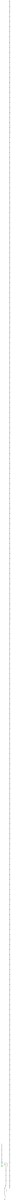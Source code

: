 digraph "CFG" {
fontsize=10;
orientation="portrait";
rankdir="TB";
size="10,8";
_thrFunc1___bb__14 [fontsize=10, label="\"_thrFunc1___bb__14\"\nWCET=4", width="0.01"];
_thrFunc1___bb__10 [fontsize=10, label="\"_thrFunc1___bb__10\"\nWCET=4", width="0.01"];
_thrFunc1___bb__38 [fontsize=10, label="_thrFunc1___bb__38\n(_thrFunc1_)mysingle\nWCET=13", width="0.01"];
_thrFunc1___bb__21 [fontsize=10, label="\"_thrFunc1___bb__21\"\nWCET=6", width="0.01"];
_thrFunc1___bb23 [color=green, fontsize=10, label="_thrFunc1___bb23\n(_thrFunc1_)taskwait\nWCET=13", style=filled, width="0.01"];
_thrFunc1___bb__19 [fontsize=10, label="\"_thrFunc1___bb__19\"\nWCET=4", width="0.01"];
_thrFunc1___bb22__1 [fontsize=10, label="\"_thrFunc1___bb22__1\"\nWCET=0", width="0.01"];
_thrFunc1___bb__17 [fontsize=10, label="\"_thrFunc1___bb__17\"\nWCET=4", width="0.01"];
_thrFunc1__exit [color="white", fontsize=10, label="_thrFunc1__exit", width="0.01"];
_thrFunc1___bb__16 [fontsize=10, label="\"_thrFunc1___bb__16\"\nWCET=4", width="0.01"];
_thrFunc1___bb__37 [fontsize=10, label="\"_thrFunc1___bb__37\"\nWCET=4", width="0.01"];
_thrFunc1___bb22 [fontsize=10, label="_thrFunc1___bb22\n(_thrFunc1_)leaving_single\nWCET=13", width="0.01"];
_thrFunc1___bb__32 [fontsize=10, label="\"_thrFunc1___bb__32\"\nWCET=4", width="0.01"];
_thrFunc1___bb__22 [fontsize=10, label="\"_thrFunc1___bb__22\"\nWCET=4", width="0.01"];
_thrFunc1___bb__12 [fontsize=10, label="\"_thrFunc1___bb__12\"\nWCET=4", width="0.01"];
_thrFunc1___bb__26 [fontsize=10, label="\"_thrFunc1___bb__26\"\nWCET=6", width="0.01"];
_thrFunc1___bb__27 [fontsize=10, label="\"_thrFunc1___bb__27\"\nWCET=4", width="0.01"];
_thrFunc1___bb__34 [fontsize=10, label="\"_thrFunc1___bb__34\"\nWCET=4", width="0.01"];
_thrFunc1__entry [color="white", fontsize=10, height="0.01", label="_thrFunc1__entry", width="0.01"];
_thrFunc1___bb__29 [fontsize=10, label="\"_thrFunc1___bb__29\"\nWCET=4", width="0.01"];
_thrFunc1___bb__31 [fontsize=10, label="\"_thrFunc1___bb__31\"\nWCET=6", width="0.01"];
_thrFunc1___bb [fontsize=10, label="\"_thrFunc1___bb\"\nWCET=4", width="0.01"];
_thrFunc1___bb20__1 [fontsize=10, label="\"_thrFunc1___bb20__1\"\nWCET=0", width="0.01"];
_thrFunc1___bb20 [color=aquamarine, fontsize=10, label="_thrFunc1___bb20\nCREATE _taskFunc40_\nWCET=13", style=filled, width="0.01"];
_thrFunc1___bb__40 [fontsize=10, label="\"_thrFunc1___bb__40\"\nWCET=5", shape=diamond, width="0.01"];
_thrFunc1___bb__24 [fontsize=10, label="\"_thrFunc1___bb__24\"\nWCET=4", width="0.01"];
_thrFunc1___bb__36 [fontsize=10, label="\"_thrFunc1___bb__36\"\nWCET=6", width="0.01"];
_taskFunc40___bb__39 [fontsize=10, label="\"_taskFunc40___bb__39\"\nWCET=4", width="0.01"];
_taskFunc40___bb__16 [fontsize=10, label="\"_taskFunc40___bb__16\"\nWCET=4", width="0.01"];
_taskFunc40___bb__22 [fontsize=10, label="\"_taskFunc40___bb__22\"\nWCET=4", width="0.01"];
_taskFunc40___bb__40 [fontsize=10, label="\"_taskFunc40___bb__40\"\nWCET=4", width="0.01"];
_taskFunc40___bb__49 [fontsize=10, label="\"_taskFunc40___bb__49\"\nWCET=4", width="0.01"];
_taskFunc40___bb__38 [fontsize=10, label="\"_taskFunc40___bb__38\"\nWCET=4", width="0.01"];
_taskFunc40___bb__50 [fontsize=10, label="_taskFunc40___bb__50\nCALL fft_aux\nWCET=13", width="0.01"];
_taskFunc40__exit [color="white", fontsize=10, label="_taskFunc40__exit", width="0.01"];
_taskFunc40___bb__43 [fontsize=10, label="\"_taskFunc40___bb__43\"\nWCET=4", width="0.01"];
_taskFunc40___bb__12 [fontsize=10, label="\"_taskFunc40___bb__12\"\nWCET=4", width="0.01"];
_taskFunc40___bb__10 [fontsize=10, label="\"_taskFunc40___bb__10\"\nWCET=4", width="0.01"];
_taskFunc40___bb__46 [fontsize=10, label="\"_taskFunc40___bb__46\"\nWCET=4", width="0.01"];
_taskFunc40___bb__29 [fontsize=10, label="\"_taskFunc40___bb__29\"\nWCET=4", width="0.01"];
_taskFunc40___bb__19 [fontsize=10, label="\"_taskFunc40___bb__19\"\nWCET=4", width="0.01"];
_taskFunc40___bb__48 [fontsize=10, label="\"_taskFunc40___bb__48\"\nWCET=4", width="0.01"];
_taskFunc40___bb30__2 [fontsize=10, label="_taskFunc40___bb30__2\n(_taskFunc40_)taskenv_free\nWCET=13", width="0.01"];
_taskFunc40___bb__41 [fontsize=10, label="\"_taskFunc40___bb__41\"\nWCET=4", width="0.01"];
_taskFunc40___bb__24 [fontsize=10, label="\"_taskFunc40___bb__24\"\nWCET=4", width="0.01"];
_taskFunc40___bb__34 [fontsize=10, label="\"_taskFunc40___bb__34\"\nWCET=4", width="0.01"];
_taskFunc40___bb [fontsize=10, label="\"_taskFunc40___bb\"\nWCET=4", width="0.01"];
_taskFunc40___bb__47 [fontsize=10, label="\"_taskFunc40___bb__47\"\nWCET=4", width="0.01"];
_taskFunc40___bb__14 [fontsize=10, label="\"_taskFunc40___bb__14\"\nWCET=4", width="0.01"];
_taskFunc40___bb__37 [fontsize=10, label="\"_taskFunc40___bb__37\"\nWCET=4", width="0.01"];
_taskFunc40___bb__26 [fontsize=10, label="\"_taskFunc40___bb__26\"\nWCET=6", width="0.01"];
_taskFunc40___bb30 [fontsize=10, label="\"_taskFunc40___bb30\"\nWCET=4", width="0.01"];
_taskFunc40___bb__27 [fontsize=10, label="\"_taskFunc40___bb__27\"\nWCET=4", width="0.01"];
_taskFunc40___bb__42 [fontsize=10, label="\"_taskFunc40___bb__42\"\nWCET=4", width="0.01"];
_taskFunc40___bb__21 [fontsize=10, label="\"_taskFunc40___bb__21\"\nWCET=6", width="0.01"];
_taskFunc40___bb__17 [fontsize=10, label="\"_taskFunc40___bb__17\"\nWCET=4", width="0.01"];
_taskFunc40___bb__31 [fontsize=10, label="\"_taskFunc40___bb__31\"\nWCET=6", width="0.01"];
_taskFunc40___bb__51 [fontsize=10, label="\"_taskFunc40___bb__51\"\nWCET=0", width="0.01"];
_taskFunc40___bb__32 [fontsize=10, label="\"_taskFunc40___bb__32\"\nWCET=4", width="0.01"];
_taskFunc40___bb__36 [fontsize=10, label="\"_taskFunc40___bb__36\"\nWCET=6", width="0.01"];
_taskFunc40___bb__44 [fontsize=10, label="\"_taskFunc40___bb__44\"\nWCET=4", width="0.01"];
_taskFunc40__entry [color="white", fontsize=10, height="0.01", label="_taskFunc40__entry", width="0.01"];
fft_aux_entry [color="white", fontsize=10, height="0.01", label="fft_aux_entry", width="0.01"];
fft_aux__bb__26 [fontsize=10, label="\"fft_aux__bb__26\"\nWCET=5", shape=diamond, width="0.01"];
fft_aux__bb__19 [fontsize=10, label="\"fft_aux__bb__19\"\nWCET=4", width="0.01"];
fft_aux__bb8__1 [fontsize=10, label="\"fft_aux__bb8__1\"\nWCET=4", width="0.01"];
fft_aux__bb8 [fontsize=10, label="\"fft_aux__bb8\"\nWCET=4", width="0.01"];
fft_aux__bb [fontsize=10, label="\"fft_aux__bb\"\nWCET=4", width="0.01"];
fft_aux__bb__13 [fontsize=10, label="\"fft_aux__bb__13\"\nWCET=4", width="0.01"];
fft_aux__bb8__3 [fontsize=10, label="\"fft_aux__bb8__3\"\nWCET=0", width="0.01"];
fft_aux__bb123 [fontsize=10, label="\"fft_aux__bb123\"\nRETURN\nWCET=0", width="0.01"];
fft_aux_exit [color="white", fontsize=10, label="fft_aux_exit", width="0.01"];
fft_aux__bb__11 [fontsize=10, label="\"fft_aux__bb__11\"\nWCET=4", width="0.01"];
fft_aux__bb__17 [fontsize=10, label="\"fft_aux__bb__17\"\nWCET=4", width="0.01"];
fft_aux__bb__24 [fontsize=10, label="\"fft_aux__bb__24\"\nWCET=4", width="0.01"];
fft_aux__bb8__2 [fontsize=10, label="fft_aux__bb8__2\nCALL fft_base_32\nWCET=13", width="0.01"];
fft_aux__bb__15 [fontsize=10, label="\"fft_aux__bb__15\"\nWCET=4", width="0.01"];
fft_base_32__bb__1835 [fontsize=10, label="\"fft_base_32__bb__1835\"\nWCET=6", width="0.01"];
fft_base_32__bb__1774 [fontsize=10, label="\"fft_base_32__bb__1774\"\nWCET=4", width="0.01"];
fft_base_32__bb__1922 [fontsize=10, label="\"fft_base_32__bb__1922\"\nWCET=4", width="0.01"];
fft_base_32__bb__2001 [fontsize=10, label="\"fft_base_32__bb__2001\"\nWCET=4", width="0.01"];
fft_base_32__bb__758 [fontsize=10, label="\"fft_base_32__bb__758\"\nWCET=4", width="0.01"];
fft_base_32__bb__1013 [fontsize=10, label="\"fft_base_32__bb__1013\"\nWCET=4", width="0.01"];
fft_base_32__bb__2084 [fontsize=10, label="\"fft_base_32__bb__2084\"\nWCET=4", width="0.01"];
fft_base_32__bb__2713 [fontsize=10, label="\"fft_base_32__bb__2713\"\nWCET=4", width="0.01"];
fft_base_32__bb__1705 [fontsize=10, label="\"fft_base_32__bb__1705\"\nWCET=6", width="0.01"];
fft_base_32__bb__1711 [fontsize=10, label="\"fft_base_32__bb__1711\"\nWCET=4", width="0.01"];
fft_base_32__bb__1525 [fontsize=10, label="\"fft_base_32__bb__1525\"\nWCET=6", width="0.01"];
fft_base_32__bb__1511 [fontsize=10, label="\"fft_base_32__bb__1511\"\nWCET=4", width="0.01"];
fft_base_32__bb__1094 [fontsize=10, label="\"fft_base_32__bb__1094\"\nWCET=4", width="0.01"];
fft_base_32__bb__1831 [fontsize=10, label="\"fft_base_32__bb__1831\"\nWCET=4", width="0.01"];
fft_base_32__bb__1249 [fontsize=10, label="\"fft_base_32__bb__1249\"\nWCET=4", width="0.01"];
fft_base_32__bb__1415 [fontsize=10, label="\"fft_base_32__bb__1415\"\nWCET=6", width="0.01"];
fft_base_32__bb__1667 [fontsize=10, label="\"fft_base_32__bb__1667\"\nWCET=4", width="0.01"];
fft_base_32__bb__1959 [fontsize=10, label="\"fft_base_32__bb__1959\"\nWCET=4", width="0.01"];
fft_base_32__bb__897 [fontsize=10, label="\"fft_base_32__bb__897\"\nWCET=4", width="0.01"];
fft_base_32__bb__2250 [fontsize=10, label="\"fft_base_32__bb__2250\"\nWCET=4", width="0.01"];
fft_base_32__bb__867 [fontsize=10, label="\"fft_base_32__bb__867\"\nWCET=4", width="0.01"];
fft_base_32__bb__1502 [fontsize=10, label="\"fft_base_32__bb__1502\"\nWCET=4", width="0.01"];
fft_base_32__bb__1057 [fontsize=10, label="\"fft_base_32__bb__1057\"\nWCET=4", width="0.01"];
fft_base_32__bb__2049 [fontsize=10, label="\"fft_base_32__bb__2049\"\nWCET=4", width="0.01"];
fft_base_32__bb__1425 [fontsize=10, label="\"fft_base_32__bb__1425\"\nWCET=4", width="0.01"];
fft_base_32__bb__1063 [fontsize=10, label="\"fft_base_32__bb__1063\"\nWCET=4", width="0.01"];
fft_base_32__bb__982 [fontsize=10, label="\"fft_base_32__bb__982\"\nWCET=4", width="0.01"];
fft_base_32__bb__1301 [fontsize=10, label="\"fft_base_32__bb__1301\"\nWCET=4", width="0.01"];
fft_base_32__bb__1263 [fontsize=10, label="\"fft_base_32__bb__1263\"\nWCET=4", width="0.01"];
fft_base_32__bb__2240 [fontsize=10, label="\"fft_base_32__bb__2240\"\nWCET=4", width="0.01"];
fft_base_32__bb__2784 [fontsize=10, label="\"fft_base_32__bb__2784\"\nWCET=4", width="0.01"];
fft_base_32__bb__804 [fontsize=10, label="\"fft_base_32__bb__804\"\nWCET=4", width="0.01"];
fft_base_32__bb__463 [fontsize=10, label="\"fft_base_32__bb__463\"\nWCET=4", width="0.01"];
fft_base_32__bb__1846 [fontsize=10, label="\"fft_base_32__bb__1846\"\nWCET=4", width="0.01"];
fft_base_32__bb__2307 [fontsize=10, label="\"fft_base_32__bb__2307\"\nWCET=4", width="0.01"];
fft_base_32__bb__2237 [fontsize=10, label="\"fft_base_32__bb__2237\"\nWCET=8", width="0.01"];
fft_base_32__bb__2771 [fontsize=10, label="\"fft_base_32__bb__2771\"\nWCET=4", width="0.01"];
fft_base_32__bb__1102 [fontsize=10, label="\"fft_base_32__bb__1102\"\nWCET=4", width="0.01"];
fft_base_32__bb__646 [fontsize=10, label="\"fft_base_32__bb__646\"\nWCET=4", width="0.01"];
fft_base_32__bb__977 [fontsize=10, label="\"fft_base_32__bb__977\"\nWCET=4", width="0.01"];
fft_base_32__bb__2017 [fontsize=10, label="\"fft_base_32__bb__2017\"\nWCET=4", width="0.01"];
fft_base_32__bb__1121 [fontsize=10, label="\"fft_base_32__bb__1121\"\nWCET=4", width="0.01"];
fft_base_32__bb__1390 [fontsize=10, label="\"fft_base_32__bb__1390\"\nWCET=4", width="0.01"];
fft_base_32__bb__1806 [fontsize=10, label="\"fft_base_32__bb__1806\"\nWCET=4", width="0.01"];
fft_base_32__bb__721 [fontsize=10, label="\"fft_base_32__bb__721\"\nWCET=4", width="0.01"];
fft_base_32__bb__1903 [fontsize=10, label="\"fft_base_32__bb__1903\"\nWCET=4", width="0.01"];
fft_base_32__bb__2537 [fontsize=10, label="\"fft_base_32__bb__2537\"\nWCET=4", width="0.01"];
fft_base_32__bb__1532 [fontsize=10, label="\"fft_base_32__bb__1532\"\nWCET=4", width="0.01"];
fft_base_32__bb__1035 [fontsize=10, label="\"fft_base_32__bb__1035\"\nWCET=4", width="0.01"];
fft_base_32__bb__677 [fontsize=10, label="\"fft_base_32__bb__677\"\nWCET=4", width="0.01"];
fft_base_32__bb__1605 [fontsize=10, label="\"fft_base_32__bb__1605\"\nWCET=4", width="0.01"];
fft_base_32__bb__1710 [fontsize=10, label="\"fft_base_32__bb__1710\"\nWCET=8", width="0.01"];
fft_base_32__bb__895 [fontsize=10, label="\"fft_base_32__bb__895\"\nWCET=4", width="0.01"];
fft_base_32__bb__1286 [fontsize=10, label="\"fft_base_32__bb__1286\"\nWCET=4", width="0.01"];
fft_base_32__bb__803 [fontsize=10, label="\"fft_base_32__bb__803\"\nWCET=4", width="0.01"];
fft_base_32__bb__1124 [fontsize=10, label="\"fft_base_32__bb__1124\"\nWCET=4", width="0.01"];
fft_base_32__bb__1289 [fontsize=10, label="\"fft_base_32__bb__1289\"\nWCET=4", width="0.01"];
fft_base_32__bb__2184 [fontsize=10, label="\"fft_base_32__bb__2184\"\nWCET=4", width="0.01"];
fft_base_32__bb__2577 [fontsize=10, label="\"fft_base_32__bb__2577\"\nWCET=4", width="0.01"];
fft_base_32__bb__1500 [fontsize=10, label="\"fft_base_32__bb__1500\"\nWCET=8", width="0.01"];
fft_base_32__bb__1789 [fontsize=10, label="\"fft_base_32__bb__1789\"\nWCET=4", width="0.01"];
fft_base_32__bb__2363 [fontsize=10, label="\"fft_base_32__bb__2363\"\nWCET=4", width="0.01"];
fft_base_32__bb__827 [fontsize=10, label="\"fft_base_32__bb__827\"\nWCET=4", width="0.01"];
fft_base_32__bb__2038 [fontsize=10, label="\"fft_base_32__bb__2038\"\nWCET=4", width="0.01"];
fft_base_32__bb__1999 [fontsize=10, label="\"fft_base_32__bb__1999\"\nWCET=4", width="0.01"];
fft_base_32__bb__2073 [fontsize=10, label="\"fft_base_32__bb__2073\"\nWCET=4", width="0.01"];
fft_base_32__bb__727 [fontsize=10, label="\"fft_base_32__bb__727\"\nWCET=4", width="0.01"];
fft_base_32__bb__1654 [fontsize=10, label="\"fft_base_32__bb__1654\"\nWCET=4", width="0.01"];
fft_base_32__bb__1570 [fontsize=10, label="\"fft_base_32__bb__1570\"\nWCET=4", width="0.01"];
fft_base_32__bb__2402 [fontsize=10, label="\"fft_base_32__bb__2402\"\nWCET=4", width="0.01"];
fft_base_32__bb__1809 [fontsize=10, label="\"fft_base_32__bb__1809\"\nWCET=4", width="0.01"];
fft_base_32__bb__2134 [fontsize=10, label="\"fft_base_32__bb__2134\"\nWCET=4", width="0.01"];
fft_base_32__bb__732 [fontsize=10, label="\"fft_base_32__bb__732\"\nWCET=4", width="0.01"];
fft_base_32__bb__558 [fontsize=10, label="\"fft_base_32__bb__558\"\nWCET=4", width="0.01"];
fft_base_32__bb__1785 [fontsize=10, label="\"fft_base_32__bb__1785\"\nWCET=4", width="0.01"];
fft_base_32__bb__1707 [fontsize=10, label="\"fft_base_32__bb__1707\"\nWCET=4", width="0.01"];
fft_base_32__bb__1047 [fontsize=10, label="\"fft_base_32__bb__1047\"\nWCET=4", width="0.01"];
fft_base_32__bb__1969 [fontsize=10, label="\"fft_base_32__bb__1969\"\nWCET=4", width="0.01"];
fft_base_32__bb__1778 [fontsize=10, label="\"fft_base_32__bb__1778\"\nWCET=4", width="0.01"];
fft_base_32__bb__549 [fontsize=10, label="\"fft_base_32__bb__549\"\nWCET=4", width="0.01"];
fft_base_32__bb__1782 [fontsize=10, label="\"fft_base_32__bb__1782\"\nWCET=4", width="0.01"];
fft_base_32__bb__2735 [fontsize=10, label="\"fft_base_32__bb__2735\"\nWCET=4", width="0.01"];
fft_base_32__bb__2286 [fontsize=10, label="\"fft_base_32__bb__2286\"\nWCET=4", width="0.01"];
fft_base_32__bb__1222 [fontsize=10, label="\"fft_base_32__bb__1222\"\nWCET=4", width="0.01"];
fft_base_32__bb__667 [fontsize=10, label="\"fft_base_32__bb__667\"\nWCET=4", width="0.01"];
fft_base_32__bb__2330 [fontsize=10, label="\"fft_base_32__bb__2330\"\nWCET=4", width="0.01"];
fft_base_32__bb__1495 [fontsize=10, label="\"fft_base_32__bb__1495\"\nWCET=6", width="0.01"];
fft_base_32__bb__2731 [fontsize=10, label="\"fft_base_32__bb__2731\"\nWCET=4", width="0.01"];
fft_base_32__bb__2010 [fontsize=10, label="\"fft_base_32__bb__2010\"\nWCET=4", width="0.01"];
fft_base_32__bb__1240 [fontsize=10, label="\"fft_base_32__bb__1240\"\nWCET=4", width="0.01"];
fft_base_32__bb__1799 [fontsize=10, label="\"fft_base_32__bb__1799\"\nWCET=4", width="0.01"];
fft_base_32__bb__1997 [fontsize=10, label="\"fft_base_32__bb__1997\"\nWCET=4", width="0.01"];
fft_base_32__bb__1095 [fontsize=10, label="\"fft_base_32__bb__1095\"\nWCET=4", width="0.01"];
fft_base_32__bb__1770 [fontsize=10, label="\"fft_base_32__bb__1770\"\nWCET=4", width="0.01"];
fft_base_32__bb__2009 [fontsize=10, label="\"fft_base_32__bb__2009\"\nWCET=4", width="0.01"];
fft_base_32__bb__2300 [fontsize=10, label="\"fft_base_32__bb__2300\"\nWCET=4", width="0.01"];
fft_base_32__bb__932 [fontsize=10, label="\"fft_base_32__bb__932\"\nWCET=8", width="0.01"];
fft_base_32__bb__1211 [fontsize=10, label="\"fft_base_32__bb__1211\"\nWCET=4", width="0.01"];
fft_base_32__bb__584 [fontsize=10, label="\"fft_base_32__bb__584\"\nWCET=4", width="0.01"];
fft_base_32__bb__2774 [fontsize=10, label="\"fft_base_32__bb__2774\"\nWCET=6", width="0.01"];
fft_base_32__bb__1902 [fontsize=10, label="\"fft_base_32__bb__1902\"\nWCET=4", width="0.01"];
fft_base_32__bb__666 [fontsize=10, label="\"fft_base_32__bb__666\"\nWCET=4", width="0.01"];
fft_base_32__bb__2606 [fontsize=10, label="\"fft_base_32__bb__2606\"\nWCET=4", width="0.01"];
fft_base_32__bb__1992 [fontsize=10, label="\"fft_base_32__bb__1992\"\nWCET=4", width="0.01"];
fft_base_32__bb__2651 [fontsize=10, label="\"fft_base_32__bb__2651\"\nWCET=4", width="0.01"];
fft_base_32__bb__2684 [fontsize=10, label="\"fft_base_32__bb__2684\"\nWCET=4", width="0.01"];
fft_base_32__bb__720 [fontsize=10, label="\"fft_base_32__bb__720\"\nWCET=4", width="0.01"];
fft_base_32__bb__538 [fontsize=10, label="\"fft_base_32__bb__538\"\nWCET=4", width="0.01"];
fft_base_32__bb__1421 [fontsize=10, label="\"fft_base_32__bb__1421\"\nWCET=4", width="0.01"];
fft_base_32__bb__2177 [fontsize=10, label="\"fft_base_32__bb__2177\"\nWCET=4", width="0.01"];
fft_base_32__bb__1554 [fontsize=10, label="\"fft_base_32__bb__1554\"\nWCET=4", width="0.01"];
fft_base_32__bb__1798 [fontsize=10, label="\"fft_base_32__bb__1798\"\nWCET=4", width="0.01"];
fft_base_32__bb__1391 [fontsize=10, label="\"fft_base_32__bb__1391\"\nWCET=4", width="0.01"];
fft_base_32__bb__1721 [fontsize=10, label="\"fft_base_32__bb__1721\"\nWCET=4", width="0.01"];
fft_base_32__bb__972 [fontsize=10, label="\"fft_base_32__bb__972\"\nWCET=8", width="0.01"];
fft_base_32__bb__2206 [fontsize=10, label="\"fft_base_32__bb__2206\"\nWCET=4", width="0.01"];
fft_base_32__bb__941 [fontsize=10, label="\"fft_base_32__bb__941\"\nWCET=4", width="0.01"];
fft_base_32__bb__2701 [fontsize=10, label="\"fft_base_32__bb__2701\"\nWCET=8", width="0.01"];
fft_base_32__bb__2418 [fontsize=10, label="\"fft_base_32__bb__2418\"\nWCET=4", width="0.01"];
fft_base_32__bb__1265 [fontsize=10, label="\"fft_base_32__bb__1265\"\nWCET=4", width="0.01"];
fft_base_32__bb__2055 [fontsize=10, label="\"fft_base_32__bb__2055\"\nWCET=4", width="0.01"];
fft_base_32__bb__2787 [fontsize=10, label="\"fft_base_32__bb__2787\"\nWCET=4", width="0.01"];
fft_base_32__bb__2617 [fontsize=10, label="\"fft_base_32__bb__2617\"\nWCET=4", width="0.01"];
fft_base_32__bb__947 [fontsize=10, label="\"fft_base_32__bb__947\"\nWCET=4", width="0.01"];
fft_base_32__bb__713 [fontsize=10, label="\"fft_base_32__bb__713\"\nWCET=4", width="0.01"];
fft_base_32__bb__1393 [fontsize=10, label="\"fft_base_32__bb__1393\"\nWCET=4", width="0.01"];
fft_base_32__bb__1731 [fontsize=10, label="\"fft_base_32__bb__1731\"\nWCET=4", width="0.01"];
fft_base_32__bb__2143 [fontsize=10, label="\"fft_base_32__bb__2143\"\nWCET=4", width="0.01"];
fft_base_32__bb__2704 [fontsize=10, label="\"fft_base_32__bb__2704\"\nWCET=4", width="0.01"];
fft_base_32__bb__1376 [fontsize=10, label="\"fft_base_32__bb__1376\"\nWCET=4", width="0.01"];
fft_base_32__bb__871 [fontsize=10, label="\"fft_base_32__bb__871\"\nWCET=4", width="0.01"];
fft_base_32__bb__2117 [fontsize=10, label="\"fft_base_32__bb__2117\"\nWCET=4", width="0.01"];
fft_base_32__bb__1130 [fontsize=10, label="\"fft_base_32__bb__1130\"\nWCET=4", width="0.01"];
fft_base_32__bb__2251 [fontsize=10, label="\"fft_base_32__bb__2251\"\nWCET=4", width="0.01"];
fft_base_32__bb__1033 [fontsize=10, label="\"fft_base_32__bb__1033\"\nWCET=4", width="0.01"];
fft_base_32__bb__1569 [fontsize=10, label="\"fft_base_32__bb__1569\"\nWCET=4", width="0.01"];
fft_base_32__bb__1491 [fontsize=10, label="\"fft_base_32__bb__1491\"\nWCET=4", width="0.01"];
fft_base_32__bb__1845 [fontsize=10, label="\"fft_base_32__bb__1845\"\nWCET=4", width="0.01"];
fft_base_32__bb__682 [fontsize=10, label="\"fft_base_32__bb__682\"\nWCET=4", width="0.01"];
fft_base_32__bb__1933 [fontsize=10, label="\"fft_base_32__bb__1933\"\nWCET=4", width="0.01"];
fft_base_32__bb__1017 [fontsize=10, label="\"fft_base_32__bb__1017\"\nWCET=4", width="0.01"];
fft_base_32__bb__1526 [fontsize=10, label="\"fft_base_32__bb__1526\"\nWCET=4", width="0.01"];
fft_base_32__bb__2556 [fontsize=10, label="\"fft_base_32__bb__2556\"\nWCET=4", width="0.01"];
fft_base_32__bb__1389 [fontsize=10, label="\"fft_base_32__bb__1389\"\nWCET=4", width="0.01"];
fft_base_32__bb__497 [fontsize=10, label="\"fft_base_32__bb__497\"\nWCET=6", width="0.01"];
fft_base_32__bb__2415 [fontsize=10, label="\"fft_base_32__bb__2415\"\nWCET=4", width="0.01"];
fft_base_32__bb__1734 [fontsize=10, label="\"fft_base_32__bb__1734\"\nWCET=4", width="0.01"];
fft_base_32__bb__2147 [fontsize=10, label="\"fft_base_32__bb__2147\"\nWCET=4", width="0.01"];
fft_base_32__bb__2272 [fontsize=10, label="\"fft_base_32__bb__2272\"\nWCET=4", width="0.01"];
fft_base_32__bb__592 [fontsize=10, label="\"fft_base_32__bb__592\"\nWCET=8", width="0.01"];
fft_base_32__bb__1733 [fontsize=10, label="\"fft_base_32__bb__1733\"\nWCET=4", width="0.01"];
fft_base_32__bb__659 [fontsize=10, label="\"fft_base_32__bb__659\"\nWCET=4", width="0.01"];
fft_base_32__bb__1840 [fontsize=10, label="\"fft_base_32__bb__1840\"\nWCET=8", width="0.01"];
fft_base_32__bb__2076 [fontsize=10, label="\"fft_base_32__bb__2076\"\nWCET=4", width="0.01"];
fft_base_32__bb__1627 [fontsize=10, label="\"fft_base_32__bb__1627\"\nWCET=4", width="0.01"];
fft_base_32__bb__2036 [fontsize=10, label="\"fft_base_32__bb__2036\"\nWCET=4", width="0.01"];
fft_base_32__bb__2760 [fontsize=10, label="\"fft_base_32__bb__2760\"\nWCET=6", width="0.01"];
fft_base_32__bb__654 [fontsize=10, label="\"fft_base_32__bb__654\"\nWCET=4", width="0.01"];
fft_base_32__bb__502 [fontsize=10, label="\"fft_base_32__bb__502\"\nWCET=8", width="0.01"];
fft_base_32__bb__1762 [fontsize=10, label="\"fft_base_32__bb__1762\"\nWCET=4", width="0.01"];
fft_base_32__bb__542 [fontsize=10, label="\"fft_base_32__bb__542\"\nWCET=4", width="0.01"];
fft_base_32__bb__623 [fontsize=10, label="\"fft_base_32__bb__623\"\nWCET=4", width="0.01"];
fft_base_32__bb__1439 [fontsize=10, label="\"fft_base_32__bb__1439\"\nWCET=4", width="0.01"];
fft_base_32__bb__709 [fontsize=10, label="\"fft_base_32__bb__709\"\nWCET=4", width="0.01"];
fft_base_32__bb__535 [fontsize=10, label="\"fft_base_32__bb__535\"\nWCET=4", width="0.01"];
fft_base_32__bb__2345 [fontsize=10, label="\"fft_base_32__bb__2345\"\nWCET=4", width="0.01"];
fft_base_32__bb__1380 [fontsize=10, label="\"fft_base_32__bb__1380\"\nWCET=8", width="0.01"];
fft_base_32__bb__494 [fontsize=10, label="\"fft_base_32__bb__494\"\nWCET=4", width="0.01"];
fft_base_32__bb__1118 [fontsize=10, label="\"fft_base_32__bb__1118\"\nWCET=4", width="0.01"];
fft_base_32__bb__2536 [fontsize=10, label="\"fft_base_32__bb__2536\"\nWCET=6", width="0.01"];
fft_base_32__bb__725 [fontsize=10, label="\"fft_base_32__bb__725\"\nWCET=4", width="0.01"];
fft_base_32__bb__1091 [fontsize=10, label="\"fft_base_32__bb__1091\"\nWCET=4", width="0.01"];
fft_base_32__bb__1577 [fontsize=10, label="\"fft_base_32__bb__1577\"\nWCET=4", width="0.01"];
fft_base_32__bb__2149 [fontsize=10, label="\"fft_base_32__bb__2149\"\nWCET=4", width="0.01"];
fft_base_32__bb__1923 [fontsize=10, label="\"fft_base_32__bb__1923\"\nWCET=4", width="0.01"];
fft_base_32__bb__561 [fontsize=10, label="\"fft_base_32__bb__561\"\nWCET=4", width="0.01"];
fft_base_32__bb__1880 [fontsize=10, label="\"fft_base_32__bb__1880\"\nWCET=8", width="0.01"];
fft_base_32__bb__2508 [fontsize=10, label="\"fft_base_32__bb__2508\"\nWCET=6", width="0.01"];
fft_base_32__bb__731 [fontsize=10, label="\"fft_base_32__bb__731\"\nWCET=4", width="0.01"];
fft_base_32__bb__693 [fontsize=10, label="\"fft_base_32__bb__693\"\nWCET=4", width="0.01"];
fft_base_32__bb__2544 [fontsize=10, label="\"fft_base_32__bb__2544\"\nWCET=4", width="0.01"];
fft_base_32__bb__1722 [fontsize=10, label="\"fft_base_32__bb__1722\"\nWCET=4", width="0.01"];
fft_base_32__bb__1048 [fontsize=10, label="\"fft_base_32__bb__1048\"\nWCET=4", width="0.01"];
fft_base_32__bb__2650 [fontsize=10, label="\"fft_base_32__bb__2650\"\nWCET=4", width="0.01"];
fft_base_32__bb__1973 [fontsize=10, label="\"fft_base_32__bb__1973\"\nWCET=4", width="0.01"];
fft_base_32__bb__1843 [fontsize=10, label="\"fft_base_32__bb__1843\"\nWCET=4", width="0.01"];
fft_base_32__bb__547 [fontsize=10, label="\"fft_base_32__bb__547\"\nWCET=4", width="0.01"];
fft_base_32__bb__2637 [fontsize=10, label="\"fft_base_32__bb__2637\"\nWCET=4", width="0.01"];
fft_base_32__bb__2498 [fontsize=10, label="\"fft_base_32__bb__2498\"\nWCET=4", width="0.01"];
fft_base_32__bb__1934 [fontsize=10, label="\"fft_base_32__bb__1934\"\nWCET=4", width="0.01"];
fft_base_32__bb__1827 [fontsize=10, label="\"fft_base_32__bb__1827\"\nWCET=4", width="0.01"];
fft_base_32__bb__2428 [fontsize=10, label="\"fft_base_32__bb__2428\"\nWCET=6", width="0.01"];
fft_base_32__bb__1193 [fontsize=10, label="\"fft_base_32__bb__1193\"\nWCET=4", width="0.01"];
fft_base_32__bb__1294 [fontsize=10, label="\"fft_base_32__bb__1294\"\nWCET=4", width="0.01"];
fft_base_32__bb__503 [fontsize=10, label="\"fft_base_32__bb__503\"\nWCET=4", width="0.01"];
fft_base_32__bb__1155 [fontsize=10, label="\"fft_base_32__bb__1155\"\nWCET=4", width="0.01"];
fft_base_32__bb__1921 [fontsize=10, label="\"fft_base_32__bb__1921\"\nWCET=4", width="0.01"];
fft_base_32__bb__1191 [fontsize=10, label="\"fft_base_32__bb__1191\"\nWCET=4", width="0.01"];
fft_base_32__bb__2425 [fontsize=10, label="\"fft_base_32__bb__2425\"\nWCET=4", width="0.01"];
fft_base_32__bb__2220 [fontsize=10, label="\"fft_base_32__bb__2220\"\nWCET=4", width="0.01"];
fft_base_32__bb__2278 [fontsize=10, label="\"fft_base_32__bb__2278\"\nWCET=4", width="0.01"];
fft_base_32__bb__479 [fontsize=10, label="\"fft_base_32__bb__479\"\nWCET=4", width="0.01"];
fft_base_32__bb__2314 [fontsize=10, label="\"fft_base_32__bb__2314\"\nWCET=4", width="0.01"];
fft_base_32__bb__454 [fontsize=10, label="\"fft_base_32__bb__454\"\nWCET=4", width="0.01"];
fft_base_32__bb__1061 [fontsize=10, label="\"fft_base_32__bb__1061\"\nWCET=4", width="0.01"];
fft_base_32__bb__763 [fontsize=10, label="\"fft_base_32__bb__763\"\nWCET=4", width="0.01"];
fft_base_32__bb__2674 [fontsize=10, label="\"fft_base_32__bb__2674\"\nWCET=4", width="0.01"];
fft_base_32__bb__751 [fontsize=10, label="\"fft_base_32__bb__751\"\nWCET=4", width="0.01"];
fft_base_32__bb__1362 [fontsize=10, label="\"fft_base_32__bb__1362\"\nWCET=4", width="0.01"];
fft_base_32__bb__878 [fontsize=10, label="\"fft_base_32__bb__878\"\nWCET=4", width="0.01"];
fft_base_32__bb__1574 [fontsize=10, label="\"fft_base_32__bb__1574\"\nWCET=4", width="0.01"];
fft_base_32__bb__2584 [fontsize=10, label="\"fft_base_32__bb__2584\"\nWCET=4", width="0.01"];
fft_base_32__bb__937 [fontsize=10, label="\"fft_base_32__bb__937\"\nWCET=4", width="0.01"];
fft_base_32__bb__1522 [fontsize=10, label="\"fft_base_32__bb__1522\"\nWCET=4", width="0.01"];
fft_base_32__bb__2715 [fontsize=10, label="\"fft_base_32__bb__2715\"\nWCET=4", width="0.01"];
fft_base_32__bb__1793 [fontsize=10, label="\"fft_base_32__bb__1793\"\nWCET=4", width="0.01"];
fft_base_32__bb__1947 [fontsize=10, label="\"fft_base_32__bb__1947\"\nWCET=4", width="0.01"];
fft_base_32__bb__2481 [fontsize=10, label="\"fft_base_32__bb__2481\"\nWCET=4", width="0.01"];
fft_base_32__bb__2280 [fontsize=10, label="\"fft_base_32__bb__2280\"\nWCET=4", width="0.01"];
fft_base_32__bb__1114 [fontsize=10, label="\"fft_base_32__bb__1114\"\nWCET=4", width="0.01"];
fft_base_32__bb__651 [fontsize=10, label="\"fft_base_32__bb__651\"\nWCET=4", width="0.01"];
fft_base_32__bb__1226 [fontsize=10, label="\"fft_base_32__bb__1226\"\nWCET=4", width="0.01"];
fft_base_32__bb__1777 [fontsize=10, label="\"fft_base_32__bb__1777\"\nWCET=4", width="0.01"];
fft_base_32__bb__759 [fontsize=10, label="\"fft_base_32__bb__759\"\nWCET=4", width="0.01"];
fft_base_32__bb__1417 [fontsize=10, label="\"fft_base_32__bb__1417\"\nWCET=4", width="0.01"];
fft_base_32__bb__578 [fontsize=10, label="\"fft_base_32__bb__578\"\nWCET=4", width="0.01"];
fft_base_32__bb__1297 [fontsize=10, label="\"fft_base_32__bb__1297\"\nWCET=4", width="0.01"];
fft_base_32__bb__2421 [fontsize=10, label="\"fft_base_32__bb__2421\"\nWCET=8", width="0.01"];
fft_base_32__bb__1164 [fontsize=10, label="\"fft_base_32__bb__1164\"\nWCET=4", width="0.01"];
fft_base_32__bb__1913 [fontsize=10, label="\"fft_base_32__bb__1913\"\nWCET=4", width="0.01"];
fft_base_32__bb__737 [fontsize=10, label="\"fft_base_32__bb__737\"\nWCET=4", width="0.01"];
fft_base_32__bb__1807 [fontsize=10, label="\"fft_base_32__bb__1807\"\nWCET=4", width="0.01"];
fft_base_32__bb__1854 [fontsize=10, label="\"fft_base_32__bb__1854\"\nWCET=4", width="0.01"];
fft_base_32__bb__1269 [fontsize=10, label="\"fft_base_32__bb__1269\"\nWCET=4", width="0.01"];
fft_base_32__bb__881 [fontsize=10, label="\"fft_base_32__bb__881\"\nWCET=4", width="0.01"];
fft_base_32__bb__2657 [fontsize=10, label="\"fft_base_32__bb__2657\"\nWCET=4", width="0.01"];
fft_base_32__bb__1127 [fontsize=10, label="\"fft_base_32__bb__1127\"\nWCET=4", width="0.01"];
fft_base_32__bb__2767 [fontsize=10, label="\"fft_base_32__bb__2767\"\nWCET=8", width="0.01"];
fft_base_32__bb__1039 [fontsize=10, label="\"fft_base_32__bb__1039\"\nWCET=4", width="0.01"];
fft_base_32__bb__537 [fontsize=10, label="\"fft_base_32__bb__537\"\nWCET=4", width="0.01"];
fft_base_32__bb__2487 [fontsize=10, label="\"fft_base_32__bb__2487\"\nWCET=4", width="0.01"];
fft_base_32__bb__1168 [fontsize=10, label="\"fft_base_32__bb__1168\"\nWCET=4", width="0.01"];
fft_base_32__bb__2216 [fontsize=10, label="\"fft_base_32__bb__2216\"\nWCET=4", width="0.01"];
fft_base_32__bb__1111 [fontsize=10, label="\"fft_base_32__bb__1111\"\nWCET=4", width="0.01"];
fft_base_32__bb__2210 [fontsize=10, label="\"fft_base_32__bb__2210\"\nWCET=4", width="0.01"];
fft_base_32__bb__2736 [fontsize=10, label="\"fft_base_32__bb__2736\"\nWCET=4", width="0.01"];
fft_base_32__bb__650 [fontsize=10, label="\"fft_base_32__bb__650\"\nWCET=4", width="0.01"];
fft_base_32__bb__550 [fontsize=10, label="\"fft_base_32__bb__550\"\nWCET=4", width="0.01"];
fft_base_32__bb__1965 [fontsize=10, label="\"fft_base_32__bb__1965\"\nWCET=4", width="0.01"];
fft_base_32__bb__2369 [fontsize=10, label="\"fft_base_32__bb__2369\"\nWCET=4", width="0.01"];
fft_base_32__bb__2069 [fontsize=10, label="\"fft_base_32__bb__2069\"\nWCET=4", width="0.01"];
fft_base_32__bb__2660 [fontsize=10, label="\"fft_base_32__bb__2660\"\nWCET=4", width="0.01"];
fft_base_32__bb__2381 [fontsize=10, label="\"fft_base_32__bb__2381\"\nWCET=8", width="0.01"];
fft_base_32__bb__1150 [fontsize=10, label="\"fft_base_32__bb__1150\"\nWCET=4", width="0.01"];
fft_base_32__bb__662 [fontsize=10, label="\"fft_base_32__bb__662\"\nWCET=4", width="0.01"];
fft_base_32__bb__553 [fontsize=10, label="\"fft_base_32__bb__553\"\nWCET=4", width="0.01"];
fft_base_32__bb__1752 [fontsize=10, label="\"fft_base_32__bb__1752\"\nWCET=4", width="0.01"];
fft_base_32__bb__2002 [fontsize=10, label="\"fft_base_32__bb__2002\"\nWCET=4", width="0.01"];
fft_base_32__bb__2800 [fontsize=10, label="\"fft_base_32__bb__2800\"\nWCET=6", width="0.01"];
fft_base_32__bb__1706 [fontsize=10, label="\"fft_base_32__bb__1706\"\nWCET=4", width="0.01"];
fft_base_32__bb__1188 [fontsize=10, label="\"fft_base_32__bb__1188\"\nWCET=4", width="0.01"];
fft_base_32__bb__1898 [fontsize=10, label="\"fft_base_32__bb__1898\"\nWCET=4", width="0.01"];
fft_base_32__bb__2629 [fontsize=10, label="\"fft_base_32__bb__2629\"\nWCET=4", width="0.01"];
fft_base_32__bb__1582 [fontsize=10, label="\"fft_base_32__bb__1582\"\nWCET=4", width="0.01"];
fft_base_32__bb__1787 [fontsize=10, label="\"fft_base_32__bb__1787\"\nWCET=4", width="0.01"];
fft_base_32__bb__813 [fontsize=10, label="\"fft_base_32__bb__813\"\nWCET=4", width="0.01"];
fft_base_32__bb__1049 [fontsize=10, label="\"fft_base_32__bb__1049\"\nWCET=4", width="0.01"];
fft_base_32__bb__1405 [fontsize=10, label="\"fft_base_32__bb__1405\"\nWCET=6", width="0.01"];
fft_base_32__bb__657 [fontsize=10, label="\"fft_base_32__bb__657\"\nWCET=4", width="0.01"];
fft_base_32__bb__1079 [fontsize=10, label="\"fft_base_32__bb__1079\"\nWCET=4", width="0.01"];
fft_base_32__bb__2794 [fontsize=10, label="\"fft_base_32__bb__2794\"\nWCET=4", width="0.01"];
fft_base_32__bb__661 [fontsize=10, label="\"fft_base_32__bb__661\"\nWCET=4", width="0.01"];
fft_base_32__bb__2501 [fontsize=10, label="\"fft_base_32__bb__2501\"\nWCET=8", width="0.01"];
fft_base_32__bb__1298 [fontsize=10, label="\"fft_base_32__bb__1298\"\nWCET=4", width="0.01"];
fft_base_32__bb__995 [fontsize=10, label="\"fft_base_32__bb__995\"\nWCET=4", width="0.01"];
fft_base_32__bb__2516 [fontsize=10, label="\"fft_base_32__bb__2516\"\nWCET=4", width="0.01"];
fft_base_32__bb__1161 [fontsize=10, label="\"fft_base_32__bb__1161\"\nWCET=4", width="0.01"];
fft_base_32__bb__715 [fontsize=10, label="\"fft_base_32__bb__715\"\nWCET=4", width="0.01"];
fft_base_32__bb__2639 [fontsize=10, label="\"fft_base_32__bb__2639\"\nWCET=4", width="0.01"];
fft_base_32__bb__2170 [fontsize=10, label="\"fft_base_32__bb__2170\"\nWCET=4", width="0.01"];
fft_base_32__bb__1208 [fontsize=10, label="\"fft_base_32__bb__1208\"\nWCET=4", width="0.01"];
fft_base_32__bb__2509 [fontsize=10, label="\"fft_base_32__bb__2509\"\nWCET=4", width="0.01"];
fft_base_32__bb__2063 [fontsize=10, label="\"fft_base_32__bb__2063\"\nWCET=4", width="0.01"];
fft_base_32__bb__2550 [fontsize=10, label="\"fft_base_32__bb__2550\"\nWCET=4", width="0.01"];
fft_base_32__bb__2304 [fontsize=10, label="\"fft_base_32__bb__2304\"\nWCET=4", width="0.01"];
fft_base_32__bb__2670 [fontsize=10, label="\"fft_base_32__bb__2670\"\nWCET=4", width="0.01"];
fft_base_32__bb__1601 [fontsize=10, label="\"fft_base_32__bb__1601\"\nWCET=4", width="0.01"];
fft_base_32__bb__2724 [fontsize=10, label="\"fft_base_32__bb__2724\"\nWCET=4", width="0.01"];
fft_base_32__bb__2253 [fontsize=10, label="\"fft_base_32__bb__2253\"\nWCET=4", width="0.01"];
fft_base_32__bb__2202 [fontsize=10, label="\"fft_base_32__bb__2202\"\nWCET=4", width="0.01"];
fft_base_32__bb__829 [fontsize=10, label="\"fft_base_32__bb__829\"\nWCET=4", width="0.01"];
fft_base_32__bb__2754 [fontsize=10, label="\"fft_base_32__bb__2754\"\nWCET=4", width="0.01"];
fft_base_32__bb__2404 [fontsize=10, label="\"fft_base_32__bb__2404\"\nWCET=4", width="0.01"];
fft_base_32__bb__1455 [fontsize=10, label="\"fft_base_32__bb__1455\"\nWCET=4", width="0.01"];
fft_base_32__bb__1727 [fontsize=10, label="\"fft_base_32__bb__1727\"\nWCET=4", width="0.01"];
fft_base_32__bb__1172 [fontsize=10, label="\"fft_base_32__bb__1172\"\nWCET=4", width="0.01"];
fft_base_32__bb__577 [fontsize=10, label="\"fft_base_32__bb__577\"\nWCET=6", width="0.01"];
fft_base_32__bb__467 [fontsize=10, label="\"fft_base_32__bb__467\"\nWCET=6", width="0.01"];
fft_base_32__bb__2193 [fontsize=10, label="\"fft_base_32__bb__2193\"\nWCET=4", width="0.01"];
fft_base_32__bb__679 [fontsize=10, label="\"fft_base_32__bb__679\"\nWCET=4", width="0.01"];
fft_base_32__bb__1631 [fontsize=10, label="\"fft_base_32__bb__1631\"\nWCET=4", width="0.01"];
fft_base_32__bb__2447 [fontsize=10, label="\"fft_base_32__bb__2447\"\nWCET=4", width="0.01"];
fft_base_32__bb__1097 [fontsize=10, label="\"fft_base_32__bb__1097\"\nWCET=4", width="0.01"];
fft_base_32__bb__1015 [fontsize=10, label="\"fft_base_32__bb__1015\"\nWCET=4", width="0.01"];
fft_base_32__bb__1562 [fontsize=10, label="\"fft_base_32__bb__1562\"\nWCET=4", width="0.01"];
fft_base_32__bb__2156 [fontsize=10, label="\"fft_base_32__bb__2156\"\nWCET=4", width="0.01"];
fft_base_32__bb__1625 [fontsize=10, label="\"fft_base_32__bb__1625\"\nWCET=4", width="0.01"];
fft_base_32__bb__1960 [fontsize=10, label="\"fft_base_32__bb__1960\"\nWCET=4", width="0.01"];
fft_base_32__bb__475 [fontsize=10, label="\"fft_base_32__bb__475\"\nWCET=4", width="0.01"];
fft_base_32__bb__498 [fontsize=10, label="\"fft_base_32__bb__498\"\nWCET=4", width="0.01"];
fft_base_32__bb__883 [fontsize=10, label="\"fft_base_32__bb__883\"\nWCET=4", width="0.01"];
fft_base_32__bb__551 [fontsize=10, label="\"fft_base_32__bb__551\"\nWCET=4", width="0.01"];
fft_base_32__bb__1666 [fontsize=10, label="\"fft_base_32__bb__1666\"\nWCET=4", width="0.01"];
fft_base_32__bb__1205 [fontsize=10, label="\"fft_base_32__bb__1205\"\nWCET=4", width="0.01"];
fft_base_32__bb__1541 [fontsize=10, label="\"fft_base_32__bb__1541\"\nWCET=4", width="0.01"];
fft_base_32__bb__1790 [fontsize=10, label="\"fft_base_32__bb__1790\"\nWCET=4", width="0.01"];
fft_base_32__bb__602 [fontsize=10, label="\"fft_base_32__bb__602\"\nWCET=4", width="0.01"];
fft_base_32__bb__2367 [fontsize=10, label="\"fft_base_32__bb__2367\"\nWCET=4", width="0.01"];
fft_base_32__bb__1377 [fontsize=10, label="\"fft_base_32__bb__1377\"\nWCET=4", width="0.01"];
fft_base_32__bb__1885 [fontsize=10, label="\"fft_base_32__bb__1885\"\nWCET=4", width="0.01"];
fft_base_32__bb__2257 [fontsize=10, label="\"fft_base_32__bb__2257\"\nWCET=4", width="0.01"];
fft_base_32__bb__1635 [fontsize=10, label="\"fft_base_32__bb__1635\"\nWCET=4", width="0.01"];
fft_base_32__bb__859 [fontsize=10, label="\"fft_base_32__bb__859\"\nWCET=4", width="0.01"];
fft_base_32__bb__2357 [fontsize=10, label="\"fft_base_32__bb__2357\"\nWCET=8", width="0.01"];
fft_base_32__bb__844 [fontsize=10, label="\"fft_base_32__bb__844\"\nWCET=4", width="0.01"];
fft_base_32__bb__1629 [fontsize=10, label="\"fft_base_32__bb__1629\"\nWCET=4", width="0.01"];
fft_base_32__bb__1941 [fontsize=10, label="\"fft_base_32__bb__1941\"\nWCET=4", width="0.01"];
fft_base_32__bb__582 [fontsize=10, label="\"fft_base_32__bb__582\"\nWCET=8", width="0.01"];
fft_base_32__bb__1964 [fontsize=10, label="\"fft_base_32__bb__1964\"\nWCET=4", width="0.01"];
fft_base_32__bb__2717 [fontsize=10, label="\"fft_base_32__bb__2717\"\nWCET=4", width="0.01"];
fft_base_32__bb__541 [fontsize=10, label="\"fft_base_32__bb__541\"\nWCET=4", width="0.01"];
fft_base_32__bb__817 [fontsize=10, label="\"fft_base_32__bb__817\"\nWCET=4", width="0.01"];
fft_base_32__bb__2362 [fontsize=10, label="\"fft_base_32__bb__2362\"\nWCET=4", width="0.01"];
fft_base_32__bb__2188 [fontsize=10, label="\"fft_base_32__bb__2188\"\nWCET=4", width="0.01"];
fft_base_32__bb__2120 [fontsize=10, label="\"fft_base_32__bb__2120\"\nWCET=4", width="0.01"];
fft_base_32__bb__647 [fontsize=10, label="\"fft_base_32__bb__647\"\nWCET=4", width="0.01"];
fft_base_32__bb__1254 [fontsize=10, label="\"fft_base_32__bb__1254\"\nWCET=4", width="0.01"];
fft_base_32__bb__2019 [fontsize=10, label="\"fft_base_32__bb__2019\"\nWCET=4", width="0.01"];
fft_base_32__bb__1247 [fontsize=10, label="\"fft_base_32__bb__1247\"\nWCET=4", width="0.01"];
fft_base_32__bb__1633 [fontsize=10, label="\"fft_base_32__bb__1633\"\nWCET=4", width="0.01"];
fft_base_32__bb__2761 [fontsize=10, label="\"fft_base_32__bb__2761\"\nWCET=4", width="0.01"];
fft_base_32__bb__757 [fontsize=10, label="\"fft_base_32__bb__757\"\nWCET=4", width="0.01"];
fft_base_32__bb__2182 [fontsize=10, label="\"fft_base_32__bb__2182\"\nWCET=4", width="0.01"];
fft_base_32__bb__2125 [fontsize=10, label="\"fft_base_32__bb__2125\"\nWCET=4", width="0.01"];
fft_base_32__bb__2807 [fontsize=10, label="\"fft_base_32__bb__2807\"\nWCET=8", width="0.01"];
fft_base_32__bb__2015 [fontsize=10, label="\"fft_base_32__bb__2015\"\nWCET=4", width="0.01"];
fft_base_32__bb__2609 [fontsize=10, label="\"fft_base_32__bb__2609\"\nWCET=8", width="0.01"];
fft_base_32__bb__1671 [fontsize=10, label="\"fft_base_32__bb__1671\"\nWCET=4", width="0.01"];
fft_base_32__bb__1847 [fontsize=10, label="\"fft_base_32__bb__1847\"\nWCET=4", width="0.01"];
fft_base_32__bb__821 [fontsize=10, label="\"fft_base_32__bb__821\"\nWCET=4", width="0.01"];
fft_base_32__bb__2077 [fontsize=10, label="\"fft_base_32__bb__2077\"\nWCET=4", width="0.01"];
fft_base_32__bb__2274 [fontsize=10, label="\"fft_base_32__bb__2274\"\nWCET=4", width="0.01"];
fft_base_32__bb__861 [fontsize=10, label="\"fft_base_32__bb__861\"\nWCET=4", width="0.01"];
fft_base_32__bb__457 [fontsize=10, label="\"fft_base_32__bb__457\"\nWCET=4", width="0.01"];
fft_base_32__bb__686 [fontsize=10, label="\"fft_base_32__bb__686\"\nWCET=4", width="0.01"];
fft_base_32__bb__2296 [fontsize=10, label="\"fft_base_32__bb__2296\"\nWCET=6", width="0.01"];
fft_base_32__bb__1549 [fontsize=10, label="\"fft_base_32__bb__1549\"\nWCET=4", width="0.01"];
fft_base_32__bb__1585 [fontsize=10, label="\"fft_base_32__bb__1585\"\nWCET=4", width="0.01"];
fft_base_32__bb__2533 [fontsize=10, label="\"fft_base_32__bb__2533\"\nWCET=4", width="0.01"];
fft_base_32__bb__1786 [fontsize=10, label="\"fft_base_32__bb__1786\"\nWCET=4", width="0.01"];
fft_base_32__bb__2144 [fontsize=10, label="\"fft_base_32__bb__2144\"\nWCET=4", width="0.01"];
fft_base_32__bb__834 [fontsize=10, label="\"fft_base_32__bb__834\"\nWCET=4", width="0.01"];
fft_base_32__bb__1051 [fontsize=10, label="\"fft_base_32__bb__1051\"\nWCET=4", width="0.01"];
fft_base_32__bb__1197 [fontsize=10, label="\"fft_base_32__bb__1197\"\nWCET=4", width="0.01"];
fft_base_32__bb__1429 [fontsize=10, label="\"fft_base_32__bb__1429\"\nWCET=4", width="0.01"];
fft_base_32__bb__1712 [fontsize=10, label="\"fft_base_32__bb__1712\"\nWCET=4", width="0.01"];
fft_base_32__bb__1756 [fontsize=10, label="\"fft_base_32__bb__1756\"\nWCET=4", width="0.01"];
fft_base_32__bb__1443 [fontsize=10, label="\"fft_base_32__bb__1443\"\nWCET=4", width="0.01"];
fft_base_32__bb__1029 [fontsize=10, label="\"fft_base_32__bb__1029\"\nWCET=4", width="0.01"];
fft_base_32__bb__2414 [fontsize=10, label="\"fft_base_32__bb__2414\"\nWCET=6", width="0.01"];
fft_base_32__bb__1025 [fontsize=10, label="\"fft_base_32__bb__1025\"\nWCET=4", width="0.01"];
fft_base_32__bb__1726 [fontsize=10, label="\"fft_base_32__bb__1726\"\nWCET=4", width="0.01"];
fft_base_32__bb__1988 [fontsize=10, label="\"fft_base_32__bb__1988\"\nWCET=4", width="0.01"];
fft_base_32__bb__1248 [fontsize=10, label="\"fft_base_32__bb__1248\"\nWCET=4", width="0.01"];
fft_base_32__bb__1545 [fontsize=10, label="\"fft_base_32__bb__1545\"\nWCET=4", width="0.01"];
fft_base_32__bb__1945 [fontsize=10, label="\"fft_base_32__bb__1945\"\nWCET=4", width="0.01"];
fft_base_32__bb__1641 [fontsize=10, label="\"fft_base_32__bb__1641\"\nWCET=4", width="0.01"];
fft_base_32__bb__2227 [fontsize=10, label="\"fft_base_32__bb__2227\"\nWCET=4", width="0.01"];
fft_base_32__bb__1007 [fontsize=10, label="\"fft_base_32__bb__1007\"\nWCET=4", width="0.01"];
fft_base_32__bb__1801 [fontsize=10, label="\"fft_base_32__bb__1801\"\nWCET=4", width="0.01"];
fft_base_32__bb__633 [fontsize=10, label="\"fft_base_32__bb__633\"\nWCET=4", width="0.01"];
fft_base_32__bb__2027 [fontsize=10, label="\"fft_base_32__bb__2027\"\nWCET=4", width="0.01"];
fft_base_32__bb__1184 [fontsize=10, label="\"fft_base_32__bb__1184\"\nWCET=4", width="0.01"];
fft_base_32__bb__2382 [fontsize=10, label="\"fft_base_32__bb__2382\"\nWCET=4", width="0.01"];
fft_base_32__bb__2166 [fontsize=10, label="\"fft_base_32__bb__2166\"\nWCET=4", width="0.01"];
fft_base_32__bb__2340 [fontsize=10, label="\"fft_base_32__bb__2340\"\nWCET=4", width="0.01"];
fft_base_32__bb__2230 [fontsize=10, label="\"fft_base_32__bb__2230\"\nWCET=6", width="0.01"];
fft_base_32__bb__1985 [fontsize=10, label="\"fft_base_32__bb__1985\"\nWCET=4", width="0.01"];
fft_base_32__bb__1073 [fontsize=10, label="\"fft_base_32__bb__1073\"\nWCET=4", width="0.01"];
fft_base_32__bb__2721 [fontsize=10, label="\"fft_base_32__bb__2721\"\nWCET=4", width="0.01"];
fft_base_32__bb__2523 [fontsize=10, label="\"fft_base_32__bb__2523\"\nWCET=4", width="0.01"];
fft_base_32__bb__462 [fontsize=10, label="\"fft_base_32__bb__462\"\nWCET=6", width="0.01"];
fft_base_32__bb__2599 [fontsize=10, label="\"fft_base_32__bb__2599\"\nWCET=4", width="0.01"];
fft_base_32__bb__1252 [fontsize=10, label="\"fft_base_32__bb__1252\"\nWCET=4", width="0.01"];
fft_base_32__bb__1273 [fontsize=10, label="\"fft_base_32__bb__1273\"\nWCET=4", width="0.01"];
fft_base_32__bb__2811 [fontsize=10, label="\"fft_base_32__bb__2811\"\nWCET=4", width="0.01"];
fft_base_32__bb__1737 [fontsize=10, label="\"fft_base_32__bb__1737\"\nWCET=4", width="0.01"];
fft_base_32__bb__855 [fontsize=10, label="\"fft_base_32__bb__855\"\nWCET=4", width="0.01"];
fft_base_32__bb__1723 [fontsize=10, label="\"fft_base_32__bb__1723\"\nWCET=4", width="0.01"];
fft_base_32__bb__1636 [fontsize=10, label="\"fft_base_32__bb__1636\"\nWCET=4", width="0.01"];
fft_base_32__bb__663 [fontsize=10, label="\"fft_base_32__bb__663\"\nWCET=4", width="0.01"];
fft_base_32__bb__1006 [fontsize=10, label="\"fft_base_32__bb__1006\"\nWCET=4", width="0.01"];
fft_base_32__bb__2197 [fontsize=10, label="\"fft_base_32__bb__2197\"\nWCET=4", width="0.01"];
fft_base_32__bb__2317 [fontsize=10, label="\"fft_base_32__bb__2317\"\nWCET=8", width="0.01"];
fft_base_32__bb__1192 [fontsize=10, label="\"fft_base_32__bb__1192\"\nWCET=4", width="0.01"];
fft_base_32__bb__2152 [fontsize=10, label="\"fft_base_32__bb__2152\"\nWCET=4", width="0.01"];
fft_base_32__bb__2468 [fontsize=10, label="\"fft_base_32__bb__2468\"\nWCET=6", width="0.01"];
fft_base_32__bb__814 [fontsize=10, label="\"fft_base_32__bb__814\"\nWCET=4", width="0.01"];
fft_base_32__bb__1394 [fontsize=10, label="\"fft_base_32__bb__1394\"\nWCET=4", width="0.01"];
fft_base_32__bb__2720 [fontsize=10, label="\"fft_base_32__bb__2720\"\nWCET=6", width="0.01"];
fft_base_32__bb__1805 [fontsize=10, label="\"fft_base_32__bb__1805\"\nWCET=4", width="0.01"];
fft_base_32__bb__1105 [fontsize=10, label="\"fft_base_32__bb__1105\"\nWCET=4", width="0.01"];
fft_base_32__bb__1886 [fontsize=10, label="\"fft_base_32__bb__1886\"\nWCET=4", width="0.01"];
fft_base_32__bb__574 [fontsize=10, label="\"fft_base_32__bb__574\"\nWCET=4", width="0.01"];
fft_base_32__bb__983 [fontsize=10, label="\"fft_base_32__bb__983\"\nWCET=4", width="0.01"];
fft_base_32__bb__1597 [fontsize=10, label="\"fft_base_32__bb__1597\"\nWCET=4", width="0.01"];
fft_base_32__bb__2311 [fontsize=10, label="\"fft_base_32__bb__2311\"\nWCET=4", width="0.01"];
fft_base_32__bb__1412 [fontsize=10, label="\"fft_base_32__bb__1412\"\nWCET=4", width="0.01"];
fft_base_32__bb__879 [fontsize=10, label="\"fft_base_32__bb__879\"\nWCET=4", width="0.01"];
fft_base_32__bb__2797 [fontsize=10, label="\"fft_base_32__bb__2797\"\nWCET=4", width="0.01"];
fft_base_32__bb__2130 [fontsize=10, label="\"fft_base_32__bb__2130\"\nWCET=4", width="0.01"];
fft_base_32__bb__2136 [fontsize=10, label="\"fft_base_32__bb__2136\"\nWCET=4", width="0.01"];
fft_base_32__bb__2512 [fontsize=10, label="\"fft_base_32__bb__2512\"\nWCET=4", width="0.01"];
fft_base_32__bb__1901 [fontsize=10, label="\"fft_base_32__bb__1901\"\nWCET=4", width="0.01"];
fft_base_32__bb__2557 [fontsize=10, label="\"fft_base_32__bb__2557\"\nWCET=4", width="0.01"];
fft_base_32__bb__2378 [fontsize=10, label="\"fft_base_32__bb__2378\"\nWCET=4", width="0.01"];
fft_base_32__bb__873 [fontsize=10, label="\"fft_base_32__bb__873\"\nWCET=4", width="0.01"];
fft_base_32__bb__917 [fontsize=10, label="\"fft_base_32__bb__917\"\nWCET=6", width="0.01"];
fft_base_32__bb__957 [fontsize=10, label="\"fft_base_32__bb__957\"\nWCET=6", width="0.01"];
fft_base_32__bb__531 [fontsize=10, label="\"fft_base_32__bb__531\"\nWCET=4", width="0.01"];
fft_base_32__bb__2389 [fontsize=10, label="\"fft_base_32__bb__2389\"\nWCET=4", width="0.01"];
fft_base_32__bb__2167 [fontsize=10, label="\"fft_base_32__bb__2167\"\nWCET=4", width="0.01"];
fft_base_32__bb__1612 [fontsize=10, label="\"fft_base_32__bb__1612\"\nWCET=4", width="0.01"];
fft_base_32__bb__2436 [fontsize=10, label="\"fft_base_32__bb__2436\"\nWCET=4", width="0.01"];
fft_base_32__bb__1385 [fontsize=10, label="\"fft_base_32__bb__1385\"\nWCET=4", width="0.01"];
fft_base_32__bb__482 [fontsize=10, label="\"fft_base_32__bb__482\"\nWCET=4", width="0.01"];
fft_base_32__bb__2729 [fontsize=10, label="\"fft_base_32__bb__2729\"\nWCET=4", width="0.01"];
fft_base_32__bb__1431 [fontsize=10, label="\"fft_base_32__bb__1431\"\nWCET=4", width="0.01"];
fft_base_32__bb__2263 [fontsize=10, label="\"fft_base_32__bb__2263\"\nWCET=8", width="0.01"];
fft_base_32__bb__1093 [fontsize=10, label="\"fft_base_32__bb__1093\"\nWCET=4", width="0.01"];
fft_base_32__bb__724 [fontsize=10, label="\"fft_base_32__bb__724\"\nWCET=4", width="0.01"];
fft_base_32__bb__609 [fontsize=10, label="\"fft_base_32__bb__609\"\nWCET=4", width="0.01"];
fft_base_32__bb__2804 [fontsize=10, label="\"fft_base_32__bb__2804\"\nWCET=4", width="0.01"];
fft_base_32__bb__1397 [fontsize=10, label="\"fft_base_32__bb__1397\"\nWCET=4", width="0.01"];
fft_base_32__bb__954 [fontsize=10, label="\"fft_base_32__bb__954\"\nWCET=4", width="0.01"];
fft_base_32__bb__1640 [fontsize=10, label="\"fft_base_32__bb__1640\"\nWCET=4", width="0.01"];
fft_base_32__bb__2543 [fontsize=10, label="\"fft_base_32__bb__2543\"\nWCET=8", width="0.01"];
fft_base_32__bb__1527 [fontsize=10, label="\"fft_base_32__bb__1527\"\nWCET=4", width="0.01"];
fft_base_32__bb__1510 [fontsize=10, label="\"fft_base_32__bb__1510\"\nWCET=4", width="0.01"];
fft_base_32__bb__2376 [fontsize=10, label="\"fft_base_32__bb__2376\"\nWCET=4", width="0.01"];
fft_base_32__bb__685 [fontsize=10, label="\"fft_base_32__bb__685\"\nWCET=4", width="0.01"];
fft_base_32__bb__2392 [fontsize=10, label="\"fft_base_32__bb__2392\"\nWCET=4", width="0.01"];
fft_base_32__bb__1925 [fontsize=10, label="\"fft_base_32__bb__1925\"\nWCET=4", width="0.01"];
fft_base_32__bb__546 [fontsize=10, label="\"fft_base_32__bb__546\"\nWCET=4", width="0.01"];
fft_base_32__bb__2105 [fontsize=10, label="\"fft_base_32__bb__2105\"\nWCET=4", width="0.01"];
fft_base_32__bb__1053 [fontsize=10, label="\"fft_base_32__bb__1053\"\nWCET=4", width="0.01"];
fft_base_32__bb__753 [fontsize=10, label="\"fft_base_32__bb__753\"\nWCET=4", width="0.01"];
fft_base_32__bb__704 [fontsize=10, label="\"fft_base_32__bb__704\"\nWCET=4", width="0.01"];
fft_base_32__bb__1482 [fontsize=10, label="\"fft_base_32__bb__1482\"\nWCET=4", width="0.01"];
fft_base_32__bb__1830 [fontsize=10, label="\"fft_base_32__bb__1830\"\nWCET=8", width="0.01"];
fft_base_32__bb__519 [fontsize=10, label="\"fft_base_32__bb__519\"\nWCET=4", width="0.01"];
fft_base_32__bb__2035 [fontsize=10, label="\"fft_base_32__bb__2035\"\nWCET=4", width="0.01"];
fft_base_32__bb__2613 [fontsize=10, label="\"fft_base_32__bb__2613\"\nWCET=4", width="0.01"];
fft_base_32__bb__2054 [fontsize=10, label="\"fft_base_32__bb__2054\"\nWCET=4", width="0.01"];
fft_base_32__bb__2738 [fontsize=10, label="\"fft_base_32__bb__2738\"\nWCET=4", width="0.01"];
fft_base_32__bb__639 [fontsize=10, label="\"fft_base_32__bb__639\"\nWCET=4", width="0.01"];
fft_base_32__bb__949 [fontsize=10, label="\"fft_base_32__bb__949\"\nWCET=4", width="0.01"];
fft_base_32__bb__2014 [fontsize=10, label="\"fft_base_32__bb__2014\"\nWCET=4", width="0.01"];
fft_base_32__bb__539 [fontsize=10, label="\"fft_base_32__bb__539\"\nWCET=4", width="0.01"];
fft_base_32__bb__808 [fontsize=10, label="\"fft_base_32__bb__808\"\nWCET=4", width="0.01"];
fft_base_32__bb__2530 [fontsize=10, label="\"fft_base_32__bb__2530\"\nWCET=4", width="0.01"];
fft_base_32__bb__1438 [fontsize=10, label="\"fft_base_32__bb__1438\"\nWCET=4", width="0.01"];
fft_base_32__bb__2472 [fontsize=10, label="\"fft_base_32__bb__2472\"\nWCET=4", width="0.01"];
fft_base_32__bb__847 [fontsize=10, label="\"fft_base_32__bb__847\"\nWCET=6", width="0.01"];
fft_base_32__bb__1942 [fontsize=10, label="\"fft_base_32__bb__1942\"\nWCET=4", width="0.01"];
fft_base_32__bb__2409 [fontsize=10, label="\"fft_base_32__bb__2409\"\nWCET=4", width="0.01"];
fft_base_32__bb__670 [fontsize=10, label="\"fft_base_32__bb__670\"\nWCET=4", width="0.01"];
fft_base_32__bb__2350 [fontsize=10, label="\"fft_base_32__bb__2350\"\nWCET=6", width="0.01"];
fft_base_32__bb__1567 [fontsize=10, label="\"fft_base_32__bb__1567\"\nWCET=4", width="0.01"];
fft_base_32__bb__2211 [fontsize=10, label="\"fft_base_32__bb__2211\"\nWCET=4", width="0.01"];
fft_base_32__bb__2665 [fontsize=10, label="\"fft_base_32__bb__2665\"\nWCET=4", width="0.01"];
fft_base_32__bb__894 [fontsize=10, label="\"fft_base_32__bb__894\"\nWCET=4", width="0.01"];
fft_base_32__bb__1931 [fontsize=10, label="\"fft_base_32__bb__1931\"\nWCET=4", width="0.01"];
fft_base_32__bb__2696 [fontsize=10, label="\"fft_base_32__bb__2696\"\nWCET=4", width="0.01"];
fft_base_32__bb__938 [fontsize=10, label="\"fft_base_32__bb__938\"\nWCET=4", width="0.01"];
fft_base_32__bb__1422 [fontsize=10, label="\"fft_base_32__bb__1422\"\nWCET=4", width="0.01"];
fft_base_32__bb__874 [fontsize=10, label="\"fft_base_32__bb__874\"\nWCET=4", width="0.01"];
fft_base_32__bb__1416 [fontsize=10, label="\"fft_base_32__bb__1416\"\nWCET=4", width="0.01"];
fft_base_32__bb__798 [fontsize=10, label="\"fft_base_32__bb__798\"\nWCET=4", width="0.01"];
fft_base_32__bb__1624 [fontsize=10, label="\"fft_base_32__bb__1624\"\nWCET=4", width="0.01"];
fft_base_32__bb__2364 [fontsize=10, label="\"fft_base_32__bb__2364\"\nWCET=4", width="0.01"];
fft_base_32__bb__794 [fontsize=10, label="\"fft_base_32__bb__794\"\nWCET=4", width="0.01"];
fft_base_32__bb__2682 [fontsize=10, label="\"fft_base_32__bb__2682\"\nWCET=4", width="0.01"];
fft_base_32__bb__2199 [fontsize=10, label="\"fft_base_32__bb__2199\"\nWCET=4", width="0.01"];
fft_base_32__bb__1086 [fontsize=10, label="\"fft_base_32__bb__1086\"\nWCET=4", width="0.01"];
fft_base_32__bb__1632 [fontsize=10, label="\"fft_base_32__bb__1632\"\nWCET=4", width="0.01"];
fft_base_32__bb__523 [fontsize=10, label="\"fft_base_32__bb__523\"\nWCET=4", width="0.01"];
fft_base_32__bb__887 [fontsize=10, label="\"fft_base_32__bb__887\"\nWCET=4", width="0.01"];
fft_base_32__bb__617 [fontsize=10, label="\"fft_base_32__bb__617\"\nWCET=6", width="0.01"];
fft_base_32__bb__2570 [fontsize=10, label="\"fft_base_32__bb__2570\"\nWCET=4", width="0.01"];
fft_base_32__bb__1386 [fontsize=10, label="\"fft_base_32__bb__1386\"\nWCET=4", width="0.01"];
fft_base_32__bb__559 [fontsize=10, label="\"fft_base_32__bb__559\"\nWCET=4", width="0.01"];
fft_base_32__bb__1598 [fontsize=10, label="\"fft_base_32__bb__1598\"\nWCET=4", width="0.01"];
fft_base_32__bb__1883 [fontsize=10, label="\"fft_base_32__bb__1883\"\nWCET=4", width="0.01"];
fft_base_32__bb__1760 [fontsize=10, label="\"fft_base_32__bb__1760\"\nWCET=8", width="0.01"];
fft_base_32__bb__712 [fontsize=10, label="\"fft_base_32__bb__712\"\nWCET=4", width="0.01"];
fft_base_32__bb__1487 [fontsize=10, label="\"fft_base_32__bb__1487\"\nWCET=4", width="0.01"];
fft_base_32__bb__1606 [fontsize=10, label="\"fft_base_32__bb__1606\"\nWCET=4", width="0.01"];
fft_base_32__bb__818 [fontsize=10, label="\"fft_base_32__bb__818\"\nWCET=4", width="0.01"];
fft_base_32__bb__1233 [fontsize=10, label="\"fft_base_32__bb__1233\"\nWCET=4", width="0.01"];
fft_base_32__bb__1176 [fontsize=10, label="\"fft_base_32__bb__1176\"\nWCET=4", width="0.01"];
fft_base_32__bb__1447 [fontsize=10, label="\"fft_base_32__bb__1447\"\nWCET=4", width="0.01"];
fft_base_32__bb__1279 [fontsize=10, label="\"fft_base_32__bb__1279\"\nWCET=4", width="0.01"];
fft_base_32__bb__695 [fontsize=10, label="\"fft_base_32__bb__695\"\nWCET=4", width="0.01"];
fft_base_32__bb__1463 [fontsize=10, label="\"fft_base_32__bb__1463\"\nWCET=4", width="0.01"];
fft_base_32__bb__2140 [fontsize=10, label="\"fft_base_32__bb__2140\"\nWCET=4", width="0.01"];
fft_base_32__bb__1773 [fontsize=10, label="\"fft_base_32__bb__1773\"\nWCET=4", width="0.01"];
fft_base_32__bb__1661 [fontsize=10, label="\"fft_base_32__bb__1661\"\nWCET=4", width="0.01"];
fft_base_32__bb__2714 [fontsize=10, label="\"fft_base_32__bb__2714\"\nWCET=4", width="0.01"];
fft_base_32__bb__1871 [fontsize=10, label="\"fft_base_32__bb__1871\"\nWCET=4", width="0.01"];
fft_base_32__bb__1994 [fontsize=10, label="\"fft_base_32__bb__1994\"\nWCET=4", width="0.01"];
fft_base_32__bb__1579 [fontsize=10, label="\"fft_base_32__bb__1579\"\nWCET=4", width="0.01"];
fft_base_32__bb__673 [fontsize=10, label="\"fft_base_32__bb__673\"\nWCET=4", width="0.01"];
fft_base_32__bb__1890 [fontsize=10, label="\"fft_base_32__bb__1890\"\nWCET=4", width="0.01"];
fft_base_32__bb__1381 [fontsize=10, label="\"fft_base_32__bb__1381\"\nWCET=4", width="0.01"];
fft_base_32__bb__2517 [fontsize=10, label="\"fft_base_32__bb__2517\"\nWCET=4", width="0.01"];
fft_base_32__bb__1895 [fontsize=10, label="\"fft_base_32__bb__1895\"\nWCET=4", width="0.01"];
fft_base_32__bb__1244 [fontsize=10, label="\"fft_base_32__bb__1244\"\nWCET=4", width="0.01"];
fft_base_32__bb__1547 [fontsize=10, label="\"fft_base_32__bb__1547\"\nWCET=4", width="0.01"];
fft_base_32__bb__2748 [fontsize=10, label="\"fft_base_32__bb__2748\"\nWCET=4", width="0.01"];
fft_base_32__bb__481 [fontsize=10, label="\"fft_base_32__bb__481\"\nWCET=4", width="0.01"];
fft_base_32__bb__2680 [fontsize=10, label="\"fft_base_32__bb__2680\"\nWCET=6", width="0.01"];
fft_base_32__bb__1851 [fontsize=10, label="\"fft_base_32__bb__1851\"\nWCET=4", width="0.01"];
fft_base_32__bb__649 [fontsize=10, label="\"fft_base_32__bb__649\"\nWCET=4", width="0.01"];
fft_base_32__bb__1558 [fontsize=10, label="\"fft_base_32__bb__1558\"\nWCET=4", width="0.01"];
fft_base_32__bb__2298 [fontsize=10, label="\"fft_base_32__bb__2298\"\nWCET=4", width="0.01"];
fft_base_32__bb__2422 [fontsize=10, label="\"fft_base_32__bb__2422\"\nWCET=4", width="0.01"];
fft_base_32__bb__2046 [fontsize=10, label="\"fft_base_32__bb__2046\"\nWCET=4", width="0.01"];
fft_base_32__bb__2265 [fontsize=10, label="\"fft_base_32__bb__2265\"\nWCET=4", width="0.01"];
fft_base_32__bb__1751 [fontsize=10, label="\"fft_base_32__bb__1751\"\nWCET=4", width="0.01"];
fft_base_32__bb__2775 [fontsize=10, label="\"fft_base_32__bb__2775\"\nWCET=4", width="0.01"];
fft_base_32__bb__2072 [fontsize=10, label="\"fft_base_32__bb__2072\"\nWCET=4", width="0.01"];
fft_base_32__bb__2753 [fontsize=10, label="\"fft_base_32__bb__2753\"\nWCET=4", width="0.01"];
fft_base_32__bb__2347 [fontsize=10, label="\"fft_base_32__bb__2347\"\nWCET=4", width="0.01"];
fft_base_32__bb__1382 [fontsize=10, label="\"fft_base_32__bb__1382\"\nWCET=4", width="0.01"];
fft_base_32__bb__1599 [fontsize=10, label="\"fft_base_32__bb__1599\"\nWCET=4", width="0.01"];
fft_base_32__bb__2750 [fontsize=10, label="\"fft_base_32__bb__2750\"\nWCET=4", width="0.01"];
fft_base_32__bb__2161 [fontsize=10, label="\"fft_base_32__bb__2161\"\nWCET=4", width="0.01"];
fft_base_32__bb__2675 [fontsize=10, label="\"fft_base_32__bb__2675\"\nWCET=4", width="0.01"];
fft_base_32__bb__963 [fontsize=10, label="\"fft_base_32__bb__963\"\nWCET=4", width="0.01"];
fft_base_32__bb__1449 [fontsize=10, label="\"fft_base_32__bb__1449\"\nWCET=4", width="0.01"];
fft_base_32__bb__534 [fontsize=10, label="\"fft_base_32__bb__534\"\nWCET=4", width="0.01"];
fft_base_32__bb__619 [fontsize=10, label="\"fft_base_32__bb__619\"\nWCET=4", width="0.01"];
fft_base_32__bb__589 [fontsize=10, label="\"fft_base_32__bb__589\"\nWCET=4", width="0.01"];
fft_base_32__bb__1466 [fontsize=10, label="\"fft_base_32__bb__1466\"\nWCET=4", width="0.01"];
fft_base_32__bb__1972 [fontsize=10, label="\"fft_base_32__bb__1972\"\nWCET=4", width="0.01"];
fft_base_32__bb__1797 [fontsize=10, label="\"fft_base_32__bb__1797\"\nWCET=4", width="0.01"];
fft_base_32__bb__2595 [fontsize=10, label="\"fft_base_32__bb__2595\"\nWCET=4", width="0.01"];
fft_base_32__bb__1926 [fontsize=10, label="\"fft_base_32__bb__1926\"\nWCET=4", width="0.01"];
fft_base_32__bb__1469 [fontsize=10, label="\"fft_base_32__bb__1469\"\nWCET=4", width="0.01"];
fft_base_32__bb__1663 [fontsize=10, label="\"fft_base_32__bb__1663\"\nWCET=4", width="0.01"];
fft_base_32__bb__1757 [fontsize=10, label="\"fft_base_32__bb__1757\"\nWCET=4", width="0.01"];
fft_base_32__bb__1781 [fontsize=10, label="\"fft_base_32__bb__1781\"\nWCET=4", width="0.01"];
fft_base_32__bb__2658 [fontsize=10, label="\"fft_base_32__bb__2658\"\nWCET=4", width="0.01"];
fft_base_32__bb__1583 [fontsize=10, label="\"fft_base_32__bb__1583\"\nWCET=4", width="0.01"];
fft_base_32__bb__522 [fontsize=10, label="\"fft_base_32__bb__522\"\nWCET=4", width="0.01"];
fft_base_32__bb__2374 [fontsize=10, label="\"fft_base_32__bb__2374\"\nWCET=6", width="0.01"];
fft_base_32__bb__2636 [fontsize=10, label="\"fft_base_32__bb__2636\"\nWCET=4", width="0.01"];
fft_base_32__bb__2663 [fontsize=10, label="\"fft_base_32__bb__2663\"\nWCET=8", width="0.01"];
fft_base_32__bb__674 [fontsize=10, label="\"fft_base_32__bb__674\"\nWCET=4", width="0.01"];
fft_base_32__bb__2408 [fontsize=10, label="\"fft_base_32__bb__2408\"\nWCET=4", width="0.01"];
fft_base_32__bb__1637 [fontsize=10, label="\"fft_base_32__bb__1637\"\nWCET=4", width="0.01"];
fft_base_32__bb__1507 [fontsize=10, label="\"fft_base_32__bb__1507\"\nWCET=4", width="0.01"];
fft_base_32__bb__1465 [fontsize=10, label="\"fft_base_32__bb__1465\"\nWCET=4", width="0.01"];
fft_base_32__bb__694 [fontsize=10, label="\"fft_base_32__bb__694\"\nWCET=4", width="0.01"];
fft_base_32__bb__530 [fontsize=10, label="\"fft_base_32__bb__530\"\nWCET=4", width="0.01"];
fft_base_32__bb__1454 [fontsize=10, label="\"fft_base_32__bb__1454\"\nWCET=4", width="0.01"];
fft_base_32__bb__1550 [fontsize=10, label="\"fft_base_32__bb__1550\"\nWCET=4", width="0.01"];
fft_base_32__bb__2801 [fontsize=10, label="\"fft_base_32__bb__2801\"\nWCET=4", width="0.01"];
fft_base_32__bb__2432 [fontsize=10, label="\"fft_base_32__bb__2432\"\nWCET=4", width="0.01"];
fft_base_32__bb__2383 [fontsize=10, label="\"fft_base_32__bb__2383\"\nWCET=4", width="0.01"];
fft_base_32__bb__469 [fontsize=10, label="\"fft_base_32__bb__469\"\nWCET=4", width="0.01"];
fft_base_32__bb__2190 [fontsize=10, label="\"fft_base_32__bb__2190\"\nWCET=4", width="0.01"];
fft_base_32_exit [color="white", fontsize=10, label="fft_base_32_exit", width="0.01"];
fft_base_32__bb__2482 [fontsize=10, label="\"fft_base_32__bb__2482\"\nWCET=4", width="0.01"];
fft_base_32__bb__985 [fontsize=10, label="\"fft_base_32__bb__985\"\nWCET=4", width="0.01"];
fft_base_32__bb__1870 [fontsize=10, label="\"fft_base_32__bb__1870\"\nWCET=8", width="0.01"];
fft_base_32__bb__2249 [fontsize=10, label="\"fft_base_32__bb__2249\"\nWCET=4", width="0.01"];
fft_base_32__bb__1212 [fontsize=10, label="\"fft_base_32__bb__1212\"\nWCET=4", width="0.01"];
fft_base_32__bb__1517 [fontsize=10, label="\"fft_base_32__bb__1517\"\nWCET=4", width="0.01"];
fft_base_32__bb__1911 [fontsize=10, label="\"fft_base_32__bb__1911\"\nWCET=4", width="0.01"];
fft_base_32__bb__655 [fontsize=10, label="\"fft_base_32__bb__655\"\nWCET=4", width="0.01"];
fft_base_32__bb__2644 [fontsize=10, label="\"fft_base_32__bb__2644\"\nWCET=4", width="0.01"];
fft_base_32__bb__1213 [fontsize=10, label="\"fft_base_32__bb__1213\"\nWCET=4", width="0.01"];
fft_base_32__bb__1282 [fontsize=10, label="\"fft_base_32__bb__1282\"\nWCET=4", width="0.01"];
fft_base_32__bb__507 [fontsize=10, label="\"fft_base_32__bb__507\"\nWCET=6", width="0.01"];
fft_base_32__bb__526 [fontsize=10, label="\"fft_base_32__bb__526\"\nWCET=4", width="0.01"];
fft_base_32__bb__603 [fontsize=10, label="\"fft_base_32__bb__603\"\nWCET=4", width="0.01"];
fft_base_32__bb__1955 [fontsize=10, label="\"fft_base_32__bb__1955\"\nWCET=4", width="0.01"];
fft_base_32__bb__2564 [fontsize=10, label="\"fft_base_32__bb__2564\"\nWCET=4", width="0.01"];
fft_base_32__bb__2181 [fontsize=10, label="\"fft_base_32__bb__2181\"\nWCET=4", width="0.01"];
fft_base_32__bb__1910 [fontsize=10, label="\"fft_base_32__bb__1910\"\nWCET=4", width="0.01"];
fft_base_32__bb__1559 [fontsize=10, label="\"fft_base_32__bb__1559\"\nWCET=4", width="0.01"];
fft_base_32__bb__975 [fontsize=10, label="\"fft_base_32__bb__975\"\nWCET=4", width="0.01"];
fft_base_32__bb__1071 [fontsize=10, label="\"fft_base_32__bb__1071\"\nWCET=4", width="0.01"];
fft_base_32__bb__518 [fontsize=10, label="\"fft_base_32__bb__518\"\nWCET=4", width="0.01"];
fft_base_32__bb__2642 [fontsize=10, label="\"fft_base_32__bb__2642\"\nWCET=6", width="0.01"];
fft_base_32__bb__1442 [fontsize=10, label="\"fft_base_32__bb__1442\"\nWCET=4", width="0.01"];
fft_base_32__bb__2681 [fontsize=10, label="\"fft_base_32__bb__2681\"\nWCET=4", width="0.01"];
fft_base_32__bb__991 [fontsize=10, label="\"fft_base_32__bb__991\"\nWCET=4", width="0.01"];
fft_base_32__bb__946 [fontsize=10, label="\"fft_base_32__bb__946\"\nWCET=4", width="0.01"];
fft_base_32__bb__1987 [fontsize=10, label="\"fft_base_32__bb__1987\"\nWCET=4", width="0.01"];
fft_base_32__bb__1909 [fontsize=10, label="\"fft_base_32__bb__1909\"\nWCET=4", width="0.01"];
fft_base_32__bb__2336 [fontsize=10, label="\"fft_base_32__bb__2336\"\nWCET=6", width="0.01"];
fft_base_32__bb__993 [fontsize=10, label="\"fft_base_32__bb__993\"\nWCET=4", width="0.01"];
fft_base_32__bb__1893 [fontsize=10, label="\"fft_base_32__bb__1893\"\nWCET=4", width="0.01"];
fft_base_32__bb__2324 [fontsize=10, label="\"fft_base_32__bb__2324\"\nWCET=4", width="0.01"];
fft_base_32__bb__1371 [fontsize=10, label="\"fft_base_32__bb__1371\"\nWCET=4", width="0.01"];
fft_base_32__bb__1919 [fontsize=10, label="\"fft_base_32__bb__1919\"\nWCET=4", width="0.01"];
fft_base_32__bb__2139 [fontsize=10, label="\"fft_base_32__bb__2139\"\nWCET=4", width="0.01"];
fft_base_32__bb__2231 [fontsize=10, label="\"fft_base_32__bb__2231\"\nWCET=4", width="0.01"];
fft_base_32__bb__2531 [fontsize=10, label="\"fft_base_32__bb__2531\"\nWCET=4", width="0.01"];
fft_base_32__bb__2583 [fontsize=10, label="\"fft_base_32__bb__2583\"\nWCET=8", width="0.01"];
fft_base_32__bb__1450 [fontsize=10, label="\"fft_base_32__bb__1450\"\nWCET=4", width="0.01"];
fft_base_32__bb__1794 [fontsize=10, label="\"fft_base_32__bb__1794\"\nWCET=4", width="0.01"];
fft_base_32__bb__2113 [fontsize=10, label="\"fft_base_32__bb__2113\"\nWCET=4", width="0.01"];
fft_base_32__bb__557 [fontsize=10, label="\"fft_base_32__bb__557\"\nWCET=4", width="0.01"];
fft_base_32__bb__1030 [fontsize=10, label="\"fft_base_32__bb__1030\"\nWCET=4", width="0.01"];
fft_base_32__bb__1059 [fontsize=10, label="\"fft_base_32__bb__1059\"\nWCET=4", width="0.01"];
fft_base_32__bb__1963 [fontsize=10, label="\"fft_base_32__bb__1963\"\nWCET=4", width="0.01"];
fft_base_32__bb__2127 [fontsize=10, label="\"fft_base_32__bb__2127\"\nWCET=4", width="0.01"];
fft_base_32__bb__624 [fontsize=10, label="\"fft_base_32__bb__624\"\nWCET=4", width="0.01"];
fft_base_32__bb__638 [fontsize=10, label="\"fft_base_32__bb__638\"\nWCET=4", width="0.01"];
fft_base_32__bb__1098 [fontsize=10, label="\"fft_base_32__bb__1098\"\nWCET=4", width="0.01"];
fft_base_32__bb__2112 [fontsize=10, label="\"fft_base_32__bb__2112\"\nWCET=4", width="0.01"];
fft_base_32__bb__2238 [fontsize=10, label="\"fft_base_32__bb__2238\"\nWCET=4", width="0.01"];
fft_base_32__bb__2563 [fontsize=10, label="\"fft_base_32__bb__2563\"\nWCET=4", width="0.01"];
fft_base_32__bb__2194 [fontsize=10, label="\"fft_base_32__bb__2194\"\nWCET=4", width="0.01"];
fft_base_32__bb__1939 [fontsize=10, label="\"fft_base_32__bb__1939\"\nWCET=4", width="0.01"];
fft_base_32__bb__1182 [fontsize=10, label="\"fft_base_32__bb__1182\"\nWCET=4", width="0.01"];
fft_base_32__bb__848 [fontsize=10, label="\"fft_base_32__bb__848\"\nWCET=4", width="0.01"];
fft_base_32__bb__1084 [fontsize=10, label="\"fft_base_32__bb__1084\"\nWCET=4", width="0.01"];
fft_base_32__bb__1746 [fontsize=10, label="\"fft_base_32__bb__1746\"\nWCET=4", width="0.01"];
fft_base_32__bb__1135 [fontsize=10, label="\"fft_base_32__bb__1135\"\nWCET=4", width="0.01"];
fft_base_32__bb__2604 [fontsize=10, label="\"fft_base_32__bb__2604\"\nWCET=4", width="0.01"];
fft_base_32__bb__1578 [fontsize=10, label="\"fft_base_32__bb__1578\"\nWCET=4", width="0.01"];
fft_base_32__bb__2727 [fontsize=10, label="\"fft_base_32__bb__2727\"\nWCET=8", width="0.01"];
fft_base_32__bb__1509 [fontsize=10, label="\"fft_base_32__bb__1509\"\nWCET=4", width="0.01"];
fft_base_32__bb__1535 [fontsize=10, label="\"fft_base_32__bb__1535\"\nWCET=6", width="0.01"];
fft_base_32__bb__1998 [fontsize=10, label="\"fft_base_32__bb__1998\"\nWCET=4", width="0.01"];
fft_base_32__bb__1561 [fontsize=10, label="\"fft_base_32__bb__1561\"\nWCET=4", width="0.01"];
fft_base_32__bb__2762 [fontsize=10, label="\"fft_base_32__bb__2762\"\nWCET=4", width="0.01"];
fft_base_32__bb__2270 [fontsize=10, label="\"fft_base_32__bb__2270\"\nWCET=6", width="0.01"];
fft_base_32__bb__823 [fontsize=10, label="\"fft_base_32__bb__823\"\nWCET=4", width="0.01"];
fft_base_32__bb__799 [fontsize=10, label="\"fft_base_32__bb__799\"\nWCET=4", width="0.01"];
fft_base_32__bb__1445 [fontsize=10, label="\"fft_base_32__bb__1445\"\nWCET=4", width="0.01"];
fft_base_32__bb__2121 [fontsize=10, label="\"fft_base_32__bb__2121\"\nWCET=4", width="0.01"];
fft_base_32__bb__1897 [fontsize=10, label="\"fft_base_32__bb__1897\"\nWCET=4", width="0.01"];
fft_base_32__bb__2081 [fontsize=10, label="\"fft_base_32__bb__2081\"\nWCET=4", width="0.01"];
fft_base_32__bb__2495 [fontsize=10, label="\"fft_base_32__bb__2495\"\nWCET=4", width="0.01"];
fft_base_32__bb__819 [fontsize=10, label="\"fft_base_32__bb__819\"\nWCET=4", width="0.01"];
fft_base_32__bb__1581 [fontsize=10, label="\"fft_base_32__bb__1581\"\nWCET=4", width="0.01"];
fft_base_32__bb__1228 [fontsize=10, label="\"fft_base_32__bb__1228\"\nWCET=4", width="0.01"];
fft_base_32__bb__1055 [fontsize=10, label="\"fft_base_32__bb__1055\"\nWCET=4", width="0.01"];
fft_base_32__bb__1237 [fontsize=10, label="\"fft_base_32__bb__1237\"\nWCET=4", width="0.01"];
fft_base_32__bb__729 [fontsize=10, label="\"fft_base_32__bb__729\"\nWCET=4", width="0.01"];
fft_base_32__bb__2695 [fontsize=10, label="\"fft_base_32__bb__2695\"\nWCET=4", width="0.01"];
fft_base_32__bb__898 [fontsize=10, label="\"fft_base_32__bb__898\"\nWCET=4", width="0.01"];
fft_base_32__bb__1119 [fontsize=10, label="\"fft_base_32__bb__1119\"\nWCET=4", width="0.01"];
fft_base_32__bb__642 [fontsize=10, label="\"fft_base_32__bb__642\"\nWCET=4", width="0.01"];
fft_base_32__bb__1971 [fontsize=10, label="\"fft_base_32__bb__1971\"\nWCET=4", width="0.01"];
fft_base_32__bb__2057 [fontsize=10, label="\"fft_base_32__bb__2057\"\nWCET=4", width="0.01"];
fft_base_32__bb__2075 [fontsize=10, label="\"fft_base_32__bb__2075\"\nWCET=4", width="0.01"];
fft_base_32__bb__2821 [fontsize=10, label="\"fft_base_32__bb__2821\"\nWCET=8", width="0.01"];
fft_base_32__bb__2023 [fontsize=10, label="\"fft_base_32__bb__2023\"\nWCET=4", width="0.01"];
fft_base_32__bb__1171 [fontsize=10, label="\"fft_base_32__bb__1171\"\nWCET=4", width="0.01"];
fft_base_32__bb__2411 [fontsize=10, label="\"fft_base_32__bb__2411\"\nWCET=4", width="0.01"];
fft_base_32__bb__2323 [fontsize=10, label="\"fft_base_32__bb__2323\"\nWCET=4", width="0.01"];
fft_base_32__bb__1649 [fontsize=10, label="\"fft_base_32__bb__1649\"\nWCET=4", width="0.01"];
fft_base_32__bb__643 [fontsize=10, label="\"fft_base_32__bb__643\"\nWCET=4", width="0.01"];
fft_base_32__bb__1803 [fontsize=10, label="\"fft_base_32__bb__1803\"\nWCET=4", width="0.01"];
fft_base_32__bb__2178 [fontsize=10, label="\"fft_base_32__bb__2178\"\nWCET=4", width="0.01"];
fft_base_32__bb__1141 [fontsize=10, label="\"fft_base_32__bb__1141\"\nWCET=4", width="0.01"];
fft_base_32__bb__1370 [fontsize=10, label="\"fft_base_32__bb__1370\"\nWCET=8", width="0.01"];
fft_base_32__bb__2368 [fontsize=10, label="\"fft_base_32__bb__2368\"\nWCET=4", width="0.01"];
fft_base_32__bb__2540 [fontsize=10, label="\"fft_base_32__bb__2540\"\nWCET=4", width="0.01"];
fft_base_32__bb__849 [fontsize=10, label="\"fft_base_32__bb__849\"\nWCET=4", width="0.01"];
fft_base_32__bb__599 [fontsize=10, label="\"fft_base_32__bb__599\"\nWCET=4", width="0.01"];
fft_base_32__bb__826 [fontsize=10, label="\"fft_base_32__bb__826\"\nWCET=4", width="0.01"];
fft_base_32__bb__1837 [fontsize=10, label="\"fft_base_32__bb__1837\"\nWCET=4", width="0.01"];
fft_base_32__bb__1462 [fontsize=10, label="\"fft_base_32__bb__1462\"\nWCET=4", width="0.01"];
fft_base_32__bb__2505 [fontsize=10, label="\"fft_base_32__bb__2505\"\nWCET=4", width="0.01"];
fft_base_32__bb__1216 [fontsize=10, label="\"fft_base_32__bb__1216\"\nWCET=4", width="0.01"];
fft_base_32__bb__893 [fontsize=10, label="\"fft_base_32__bb__893\"\nWCET=4", width="0.01"];
fft_base_32__bb__809 [fontsize=10, label="\"fft_base_32__bb__809\"\nWCET=4", width="0.01"];
fft_base_32__bb__554 [fontsize=10, label="\"fft_base_32__bb__554\"\nWCET=4", width="0.01"];
fft_base_32__bb__1159 [fontsize=10, label="\"fft_base_32__bb__1159\"\nWCET=4", width="0.01"];
fft_base_32__bb__2708 [fontsize=10, label="\"fft_base_32__bb__2708\"\nWCET=4", width="0.01"];
fft_base_32__bb__2109 [fontsize=10, label="\"fft_base_32__bb__2109\"\nWCET=4", width="0.01"];
fft_base_32__bb__512 [fontsize=10, label="\"fft_base_32__bb__512\"\nWCET=8", width="0.01"];
fft_base_32__bb__598 [fontsize=10, label="\"fft_base_32__bb__598\"\nWCET=4", width="0.01"];
fft_base_32__bb__2494 [fontsize=10, label="\"fft_base_32__bb__2494\"\nWCET=6", width="0.01"];
fft_base_32__bb__1553 [fontsize=10, label="\"fft_base_32__bb__1553\"\nWCET=4", width="0.01"];
fft_base_32__bb__2318 [fontsize=10, label="\"fft_base_32__bb__2318\"\nWCET=4", width="0.01"];
fft_base_32__bb__2465 [fontsize=10, label="\"fft_base_32__bb__2465\"\nWCET=4", width="0.01"];
fft_base_32__bb__2573 [fontsize=10, label="\"fft_base_32__bb__2573\"\nWCET=4", width="0.01"];
fft_base_32__bb__2291 [fontsize=10, label="\"fft_base_32__bb__2291\"\nWCET=4", width="0.01"];
fft_base_32__bb__641 [fontsize=10, label="\"fft_base_32__bb__641\"\nWCET=4", width="0.01"];
fft_base_32__bb__2519 [fontsize=10, label="\"fft_base_32__bb__2519\"\nWCET=4", width="0.01"];
fft_base_32__bb__2064 [fontsize=10, label="\"fft_base_32__bb__2064\"\nWCET=4", width="0.01"];
fft_base_32__bb__1571 [fontsize=10, label="\"fft_base_32__bb__1571\"\nWCET=4", width="0.01"];
fft_base_32__bb__458 [fontsize=10, label="\"fft_base_32__bb__458\"\nWCET=4", width="0.01"];
fft_base_32__bb__473 [fontsize=10, label="\"fft_base_32__bb__473\"\nWCET=4", width="0.01"];
fft_base_32__bb__588 [fontsize=10, label="\"fft_base_32__bb__588\"\nWCET=4", width="0.01"];
fft_base_32__bb__1001 [fontsize=10, label="\"fft_base_32__bb__1001\"\nWCET=4", width="0.01"];
fft_base_32__bb__1841 [fontsize=10, label="\"fft_base_32__bb__1841\"\nWCET=4", width="0.01"];
fft_base_32__bb__1961 [fontsize=10, label="\"fft_base_32__bb__1961\"\nWCET=4", width="0.01"];
fft_base_32__bb__1505 [fontsize=10, label="\"fft_base_32__bb__1505\"\nWCET=4", width="0.01"];
fft_base_32__bb__1113 [fontsize=10, label="\"fft_base_32__bb__1113\"\nWCET=4", width="0.01"];
fft_base_32__bb__2157 [fontsize=10, label="\"fft_base_32__bb__2157\"\nWCET=4", width="0.01"];
fft_base_32__bb__1003 [fontsize=10, label="\"fft_base_32__bb__1003\"\nWCET=4", width="0.01"];
fft_base_32__bb__1009 [fontsize=10, label="\"fft_base_32__bb__1009\"\nWCET=4", width="0.01"];
fft_base_32__bb__1262 [fontsize=10, label="\"fft_base_32__bb__1262\"\nWCET=4", width="0.01"];
fft_base_32__bb__2030 [fontsize=10, label="\"fft_base_32__bb__2030\"\nWCET=4", width="0.01"];
fft_base_32__bb__2808 [fontsize=10, label="\"fft_base_32__bb__2808\"\nWCET=4", width="0.01"];
fft_base_32__bb__514 [fontsize=10, label="\"fft_base_32__bb__514\"\nWCET=4", width="0.01"];
fft_base_32__bb__942 [fontsize=10, label="\"fft_base_32__bb__942\"\nWCET=4", width="0.01"];
fft_base_32__bb__2818 [fontsize=10, label="\"fft_base_32__bb__2818\"\nWCET=4", width="0.01"];
fft_base_32__bb__2793 [fontsize=10, label="\"fft_base_32__bb__2793\"\nWCET=4", width="0.01"];
fft_base_32__bb__707 [fontsize=10, label="\"fft_base_32__bb__707\"\nWCET=4", width="0.01"];
fft_base_32__bb__326 [fontsize=10, label="\"fft_base_32__bb__326\"\nWCET=4", width="0.01"];
fft_base_32__bb__1021 [fontsize=10, label="\"fft_base_32__bb__1021\"\nWCET=4", width="0.01"];
fft_base_32__bb__1160 [fontsize=10, label="\"fft_base_32__bb__1160\"\nWCET=4", width="0.01"];
fft_base_32__bb__2312 [fontsize=10, label="\"fft_base_32__bb__2312\"\nWCET=4", width="0.01"];
fft_base_32__bb__1659 [fontsize=10, label="\"fft_base_32__bb__1659\"\nWCET=4", width="0.01"];
fft_base_32__bb__1730 [fontsize=10, label="\"fft_base_32__bb__1730\"\nWCET=4", width="0.01"];
fft_base_32__bb__2526 [fontsize=10, label="\"fft_base_32__bb__2526\"\nWCET=4", width="0.01"];
fft_base_32__bb__1434 [fontsize=10, label="\"fft_base_32__bb__1434\"\nWCET=4", width="0.01"];
fft_base_32__bb__1791 [fontsize=10, label="\"fft_base_32__bb__1791\"\nWCET=4", width="0.01"];
fft_base_32__bb__1761 [fontsize=10, label="\"fft_base_32__bb__1761\"\nWCET=4", width="0.01"];
fft_base_32__bb__1018 [fontsize=10, label="\"fft_base_32__bb__1018\"\nWCET=4", width="0.01"];
fft_base_32__bb__711 [fontsize=10, label="\"fft_base_32__bb__711\"\nWCET=4", width="0.01"];
fft_base_32__bb__697 [fontsize=10, label="\"fft_base_32__bb__697\"\nWCET=4", width="0.01"];
fft_base_32__bb__2267 [fontsize=10, label="\"fft_base_32__bb__2267\"\nWCET=4", width="0.01"];
fft_base_32__bb__2029 [fontsize=10, label="\"fft_base_32__bb__2029\"\nWCET=4", width="0.01"];
fft_base_32__bb__478 [fontsize=10, label="\"fft_base_32__bb__478\"\nWCET=4", width="0.01"];
fft_base_32__bb__474 [fontsize=10, label="\"fft_base_32__bb__474\"\nWCET=4", width="0.01"];
fft_base_32__bb__2489 [fontsize=10, label="\"fft_base_32__bb__2489\"\nWCET=4", width="0.01"];
fft_base_32__bb__2179 [fontsize=10, label="\"fft_base_32__bb__2179\"\nWCET=4", width="0.01"];
fft_base_32__bb__1867 [fontsize=10, label="\"fft_base_32__bb__1867\"\nWCET=4", width="0.01"];
fft_base_32__bb__1134 [fontsize=10, label="\"fft_base_32__bb__1134\"\nWCET=4", width="0.01"];
fft_base_32__bb__1590 [fontsize=10, label="\"fft_base_32__bb__1590\"\nWCET=4", width="0.01"];
fft_base_32__bb__2187 [fontsize=10, label="\"fft_base_32__bb__2187\"\nWCET=4", width="0.01"];
fft_base_32__bb__1142 [fontsize=10, label="\"fft_base_32__bb__1142\"\nWCET=4", width="0.01"];
fft_base_32__bb__2444 [fontsize=10, label="\"fft_base_32__bb__2444\"\nWCET=4", width="0.01"];
fft_base_32__bb__533 [fontsize=10, label="\"fft_base_32__bb__533\"\nWCET=4", width="0.01"];
fft_base_32__bb__1056 [fontsize=10, label="\"fft_base_32__bb__1056\"\nWCET=4", width="0.01"];
fft_base_32__bb__1110 [fontsize=10, label="\"fft_base_32__bb__1110\"\nWCET=4", width="0.01"];
fft_base_32__bb__2653 [fontsize=10, label="\"fft_base_32__bb__2653\"\nWCET=4", width="0.01"];
fft_base_32__bb__632 [fontsize=10, label="\"fft_base_32__bb__632\"\nWCET=8", width="0.01"];
fft_base_32__bb__2171 [fontsize=10, label="\"fft_base_32__bb__2171\"\nWCET=4", width="0.01"];
fft_base_32__bb__2155 [fontsize=10, label="\"fft_base_32__bb__2155\"\nWCET=4", width="0.01"];
fft_base_32__bb__2096 [fontsize=10, label="\"fft_base_32__bb__2096\"\nWCET=4", width="0.01"];
fft_base_32__bb__2097 [fontsize=10, label="\"fft_base_32__bb__2097\"\nWCET=4", width="0.01"];
fft_base_32__bb__1979 [fontsize=10, label="\"fft_base_32__bb__1979\"\nWCET=4", width="0.01"];
fft_base_32__bb__736 [fontsize=10, label="\"fft_base_32__bb__736\"\nWCET=4", width="0.01"];
fft_base_32__bb__1515 [fontsize=10, label="\"fft_base_32__bb__1515\"\nWCET=4", width="0.01"];
fft_base_32__bb__2234 [fontsize=10, label="\"fft_base_32__bb__2234\"\nWCET=4", width="0.01"];
fft_base_32__bb__962 [fontsize=10, label="\"fft_base_32__bb__962\"\nWCET=8", width="0.01"];
fft_base_32__bb__2162 [fontsize=10, label="\"fft_base_32__bb__2162\"\nWCET=4", width="0.01"];
fft_base_32__bb__1189 [fontsize=10, label="\"fft_base_32__bb__1189\"\nWCET=4", width="0.01"];
fft_base_32__bb__2815 [fontsize=10, label="\"fft_base_32__bb__2815\"\nWCET=4", width="0.01"];
fft_base_32__bb__2305 [fontsize=10, label="\"fft_base_32__bb__2305\"\nWCET=4", width="0.01"];
fft_base_32__bb__2141 [fontsize=10, label="\"fft_base_32__bb__2141\"\nWCET=4", width="0.01"];
fft_base_32__bb__2626 [fontsize=10, label="\"fft_base_32__bb__2626\"\nWCET=4", width="0.01"];
fft_base_32__bb__1435 [fontsize=10, label="\"fft_base_32__bb__1435\"\nWCET=4", width="0.01"];
fft_base_32__bb__678 [fontsize=10, label="\"fft_base_32__bb__678\"\nWCET=4", width="0.01"];
fft_base_32__bb__1725 [fontsize=10, label="\"fft_base_32__bb__1725\"\nWCET=4", width="0.01"];
fft_base_32__bb__1542 [fontsize=10, label="\"fft_base_32__bb__1542\"\nWCET=4", width="0.01"];
fft_base_32__bb__1365 [fontsize=10, label="\"fft_base_32__bb__1365\"\nWCET=6", width="0.01"];
fft_base_32__bb__2538 [fontsize=10, label="\"fft_base_32__bb__2538\"\nWCET=4", width="0.01"];
fft_base_32__bb__1537 [fontsize=10, label="\"fft_base_32__bb__1537\"\nWCET=4", width="0.01"];
fft_base_32__bb__1750 [fontsize=10, label="\"fft_base_32__bb__1750\"\nWCET=8", width="0.01"];
fft_base_32__bb__2080 [fontsize=10, label="\"fft_base_32__bb__2080\"\nWCET=4", width="0.01"];
fft_base_32__bb__899 [fontsize=10, label="\"fft_base_32__bb__899\"\nWCET=4", width="0.01"];
fft_base_32__bb__967 [fontsize=10, label="\"fft_base_32__bb__967\"\nWCET=6", width="0.01"];
fft_base_32__bb__1077 [fontsize=10, label="\"fft_base_32__bb__1077\"\nWCET=4", width="0.01"];
fft_base_32__bb__1145 [fontsize=10, label="\"fft_base_32__bb__1145\"\nWCET=4", width="0.01"];
fft_base_32__bb__1290 [fontsize=10, label="\"fft_base_32__bb__1290\"\nWCET=4", width="0.01"];
fft_base_32__bb__2611 [fontsize=10, label="\"fft_base_32__bb__2611\"\nWCET=4", width="0.01"];
fft_base_32__bb__1099 [fontsize=10, label="\"fft_base_32__bb__1099\"\nWCET=4", width="0.01"];
fft_base_32__bb__2488 [fontsize=10, label="\"fft_base_32__bb__2488\"\nWCET=4", width="0.01"];
fft_base_32__bb__1044 [fontsize=10, label="\"fft_base_32__bb__1044\"\nWCET=4", width="0.01"];
fft_base_32__bb__607 [fontsize=10, label="\"fft_base_32__bb__607\"\nWCET=4", width="0.01"];
fft_base_32__bb__2769 [fontsize=10, label="\"fft_base_32__bb__2769\"\nWCET=4", width="0.01"];
fft_base_32__bb__1905 [fontsize=10, label="\"fft_base_32__bb__1905\"\nWCET=4", width="0.01"];
fft_base_32__bb__1133 [fontsize=10, label="\"fft_base_32__bb__1133\"\nWCET=4", width="0.01"];
fft_base_32__bb__1555 [fontsize=10, label="\"fft_base_32__bb__1555\"\nWCET=4", width="0.01"];
fft_base_32__bb__2722 [fontsize=10, label="\"fft_base_32__bb__2722\"\nWCET=4", width="0.01"];
fft_base_32__bb__2781 [fontsize=10, label="\"fft_base_32__bb__2781\"\nWCET=8", width="0.01"];
fft_base_32__bb__807 [fontsize=10, label="\"fft_base_32__bb__807\"\nWCET=6", width="0.01"];
fft_base_32__bb__2207 [fontsize=10, label="\"fft_base_32__bb__2207\"\nWCET=4", width="0.01"];
fft_base_32__bb__990 [fontsize=10, label="\"fft_base_32__bb__990\"\nWCET=4", width="0.01"];
fft_base_32__bb__1253 [fontsize=10, label="\"fft_base_32__bb__1253\"\nWCET=4", width="0.01"];
fft_base_32__bb__1167 [fontsize=10, label="\"fft_base_32__bb__1167\"\nWCET=4", width="0.01"];
fft_base_32__bb__1977 [fontsize=10, label="\"fft_base_32__bb__1977\"\nWCET=4", width="0.01"];
fft_base_32__bb__1372 [fontsize=10, label="\"fft_base_32__bb__1372\"\nWCET=4", width="0.01"];
fft_base_32__bb__1163 [fontsize=10, label="\"fft_base_32__bb__1163\"\nWCET=4", width="0.01"];
fft_base_32__bb__1565 [fontsize=10, label="\"fft_base_32__bb__1565\"\nWCET=4", width="0.01"];
fft_base_32__bb__1795 [fontsize=10, label="\"fft_base_32__bb__1795\"\nWCET=4", width="0.01"];
fft_base_32__bb__2260 [fontsize=10, label="\"fft_base_32__bb__2260\"\nWCET=4", width="0.01"];
fft_base_32__bb__2011 [fontsize=10, label="\"fft_base_32__bb__2011\"\nWCET=4", width="0.01"];
fft_base_32__bb__2089 [fontsize=10, label="\"fft_base_32__bb__2089\"\nWCET=4", width="0.01"];
fft_base_32__bb__765 [fontsize=10, label="\"fft_base_32__bb__765\"\nWCET=4", width="0.01"];
fft_base_32__bb__943 [fontsize=10, label="\"fft_base_32__bb__943\"\nWCET=4", width="0.01"];
fft_base_32__bb__1245 [fontsize=10, label="\"fft_base_32__bb__1245\"\nWCET=4", width="0.01"];
fft_base_32__bb__1458 [fontsize=10, label="\"fft_base_32__bb__1458\"\nWCET=4", width="0.01"];
fft_base_32__bb__1497 [fontsize=10, label="\"fft_base_32__bb__1497\"\nWCET=4", width="0.01"];
fft_base_32__bb__1383 [fontsize=10, label="\"fft_base_32__bb__1383\"\nWCET=4", width="0.01"];
fft_base_32__bb__1065 [fontsize=10, label="\"fft_base_32__bb__1065\"\nWCET=4", width="0.01"];
fft_base_32__bb__1779 [fontsize=10, label="\"fft_base_32__bb__1779\"\nWCET=4", width="0.01"];
fft_base_32__bb__1069 [fontsize=10, label="\"fft_base_32__bb__1069\"\nWCET=4", width="0.01"];
fft_base_32__bb__594 [fontsize=10, label="\"fft_base_32__bb__594\"\nWCET=4", width="0.01"];
fft_base_32__bb__1557 [fontsize=10, label="\"fft_base_32__bb__1557\"\nWCET=4", width="0.01"];
fft_base_32__bb__1849 [fontsize=10, label="\"fft_base_32__bb__1849\"\nWCET=4", width="0.01"];
fft_base_32__bb__2790 [fontsize=10, label="\"fft_base_32__bb__2790\"\nWCET=4", width="0.01"];
fft_base_32__bb__1089 [fontsize=10, label="\"fft_base_32__bb__1089\"\nWCET=4", width="0.01"];
fft_base_32__bb__1395 [fontsize=10, label="\"fft_base_32__bb__1395\"\nWCET=4", width="0.01"];
fft_base_32__bb__2580 [fontsize=10, label="\"fft_base_32__bb__2580\"\nWCET=4", width="0.01"];
fft_base_32__bb__2071 [fontsize=10, label="\"fft_base_32__bb__2071\"\nWCET=4", width="0.01"];
fft_base_32__bb__919 [fontsize=10, label="\"fft_base_32__bb__919\"\nWCET=4", width="0.01"];
fft_base_32__bb__1034 [fontsize=10, label="\"fft_base_32__bb__1034\"\nWCET=4", width="0.01"];
fft_base_32__bb__1881 [fontsize=10, label="\"fft_base_32__bb__1881\"\nWCET=4", width="0.01"];
fft_base_32__bb__2510 [fontsize=10, label="\"fft_base_32__bb__2510\"\nWCET=4", width="0.01"];
fft_base_32__bb__2458 [fontsize=10, label="\"fft_base_32__bb__2458\"\nWCET=4", width="0.01"];
fft_base_32__bb__683 [fontsize=10, label="\"fft_base_32__bb__683\"\nWCET=4", width="0.01"];
fft_base_32__bb__2757 [fontsize=10, label="\"fft_base_32__bb__2757\"\nWCET=4", width="0.01"];
fft_base_32__bb__2401 [fontsize=10, label="\"fft_base_32__bb__2401\"\nWCET=4", width="0.01"];
fft_base_32__bb__728 [fontsize=10, label="\"fft_base_32__bb__728\"\nWCET=4", width="0.01"];
fft_base_32__bb__762 [fontsize=10, label="\"fft_base_32__bb__762\"\nWCET=4", width="0.01"];
fft_base_32__bb__1769 [fontsize=10, label="\"fft_base_32__bb__1769\"\nWCET=4", width="0.01"];
fft_base_32__bb__525 [fontsize=10, label="\"fft_base_32__bb__525\"\nWCET=4", width="0.01"];
fft_base_32__bb__1783 [fontsize=10, label="\"fft_base_32__bb__1783\"\nWCET=4", width="0.01"];
fft_base_32__bb__1011 [fontsize=10, label="\"fft_base_32__bb__1011\"\nWCET=4", width="0.01"];
fft_base_32__bb__2687 [fontsize=10, label="\"fft_base_32__bb__2687\"\nWCET=8", width="0.01"];
fft_base_32__bb__2456 [fontsize=10, label="\"fft_base_32__bb__2456\"\nWCET=4", width="0.01"];
fft_base_32__bb__1154 [fontsize=10, label="\"fft_base_32__bb__1154\"\nWCET=4", width="0.01"];
fft_base_32__bb__634 [fontsize=10, label="\"fft_base_32__bb__634\"\nWCET=4", width="0.01"];
fft_base_32__bb__2809 [fontsize=10, label="\"fft_base_32__bb__2809\"\nWCET=4", width="0.01"];
fft_base_32__bb__1822 [fontsize=10, label="\"fft_base_32__bb__1822\"\nWCET=4", width="0.01"];
fft_base_32__bb__1042 [fontsize=10, label="\"fft_base_32__bb__1042\"\nWCET=4", width="0.01"];
fft_base_32__bb__2656 [fontsize=10, label="\"fft_base_32__bb__2656\"\nWCET=6", width="0.01"];
fft_base_32__bb__1410 [fontsize=10, label="\"fft_base_32__bb__1410\"\nWCET=8", width="0.01"];
fft_base_32__bb__1430 [fontsize=10, label="\"fft_base_32__bb__1430\"\nWCET=4", width="0.01"];
fft_base_32__bb__716 [fontsize=10, label="\"fft_base_32__bb__716\"\nWCET=4", width="0.01"];
fft_base_32__bb__2331 [fontsize=10, label="\"fft_base_32__bb__2331\"\nWCET=4", width="0.01"];
fft_base_32__bb__1665 [fontsize=10, label="\"fft_base_32__bb__1665\"\nWCET=4", width="0.01"];
fft_base_32__bb__2673 [fontsize=10, label="\"fft_base_32__bb__2673\"\nWCET=4", width="0.01"];
fft_base_32__bb__708 [fontsize=10, label="\"fft_base_32__bb__708\"\nWCET=4", width="0.01"];
fft_base_32__bb__1266 [fontsize=10, label="\"fft_base_32__bb__1266\"\nWCET=4", width="0.01"];
fft_base_32__bb__1219 [fontsize=10, label="\"fft_base_32__bb__1219\"\nWCET=4", width="0.01"];
fft_base_32__bb__2062 [fontsize=10, label="\"fft_base_32__bb__2062\"\nWCET=4", width="0.01"];
fft_base_32__bb__749 [fontsize=10, label="\"fft_base_32__bb__749\"\nWCET=4", width="0.01"];
fft_base_32__bb__2741 [fontsize=10, label="\"fft_base_32__bb__2741\"\nWCET=8", width="0.01"];
fft_base_32__bb__2067 [fontsize=10, label="\"fft_base_32__bb__2067\"\nWCET=4", width="0.01"];
fft_base_32__bb__1451 [fontsize=10, label="\"fft_base_32__bb__1451\"\nWCET=4", width="0.01"];
fft_base_32__bb__2503 [fontsize=10, label="\"fft_base_32__bb__2503\"\nWCET=4", width="0.01"];
fft_base_32__bb__924 [fontsize=10, label="\"fft_base_32__bb__924\"\nWCET=4", width="0.01"];
fft_base_32__bb__1653 [fontsize=10, label="\"fft_base_32__bb__1653\"\nWCET=4", width="0.01"];
fft_base_32__bb__1603 [fontsize=10, label="\"fft_base_32__bb__1603\"\nWCET=4", width="0.01"];
fft_base_32__bb__2111 [fontsize=10, label="\"fft_base_32__bb__2111\"\nWCET=4", width="0.01"];
fft_base_32__bb__1149 [fontsize=10, label="\"fft_base_32__bb__1149\"\nWCET=4", width="0.01"];
fft_base_32__bb__1566 [fontsize=10, label="\"fft_base_32__bb__1566\"\nWCET=4", width="0.01"];
fft_base_32__bb__2352 [fontsize=10, label="\"fft_base_32__bb__2352\"\nWCET=4", width="0.01"];
fft_base_32__bb__2201 [fontsize=10, label="\"fft_base_32__bb__2201\"\nWCET=4", width="0.01"];
fft_base_32__bb__1956 [fontsize=10, label="\"fft_base_32__bb__1956\"\nWCET=4", width="0.01"];
fft_base_32__bb__2454 [fontsize=10, label="\"fft_base_32__bb__2454\"\nWCET=6", width="0.01"];
fft_base_32__bb__1862 [fontsize=10, label="\"fft_base_32__bb__1862\"\nWCET=4", width="0.01"];
fft_base_32__bb__543 [fontsize=10, label="\"fft_base_32__bb__543\"\nWCET=4", width="0.01"];
fft_base_32__bb__1231 [fontsize=10, label="\"fft_base_32__bb__1231\"\nWCET=4", width="0.01"];
fft_base_32__bb__583 [fontsize=10, label="\"fft_base_32__bb__583\"\nWCET=4", width="0.01"];
fft_base_32__bb__1644 [fontsize=10, label="\"fft_base_32__bb__1644\"\nWCET=4", width="0.01"];
fft_base_32__bb__717 [fontsize=10, label="\"fft_base_32__bb__717\"\nWCET=4", width="0.01"];
fft_base_32__bb__939 [fontsize=10, label="\"fft_base_32__bb__939\"\nWCET=4", width="0.01"];
fft_base_32__bb__2688 [fontsize=10, label="\"fft_base_32__bb__2688\"\nWCET=4", width="0.01"];
fft_base_32__bb__1887 [fontsize=10, label="\"fft_base_32__bb__1887\"\nWCET=4", width="0.01"];
fft_base_32__bb__1027 [fontsize=10, label="\"fft_base_32__bb__1027\"\nWCET=4", width="0.01"];
fft_base_32__bb__1023 [fontsize=10, label="\"fft_base_32__bb__1023\"\nWCET=4", width="0.01"];
fft_base_32__bb__1002 [fontsize=10, label="\"fft_base_32__bb__1002\"\nWCET=4", width="0.01"];
fft_base_32__bb__1274 [fontsize=10, label="\"fft_base_32__bb__1274\"\nWCET=4", width="0.01"];
fft_base_32__bb__1669 [fontsize=10, label="\"fft_base_32__bb__1669\"\nWCET=4", width="0.01"];
fft_base_32__bb__854 [fontsize=10, label="\"fft_base_32__bb__854\"\nWCET=4", width="0.01"];
fft_base_32__bb__2338 [fontsize=10, label="\"fft_base_32__bb__2338\"\nWCET=4", width="0.01"];
fft_base_32__bb__1716 [fontsize=10, label="\"fft_base_32__bb__1716\"\nWCET=4", width="0.01"];
fft_base_32__bb__929 [fontsize=10, label="\"fft_base_32__bb__929\"\nWCET=4", width="0.01"];
fft_base_32__bb__2630 [fontsize=10, label="\"fft_base_32__bb__2630\"\nWCET=4", width="0.01"];
fft_base_32__bb__1175 [fontsize=10, label="\"fft_base_32__bb__1175\"\nWCET=4", width="0.01"];
fft_base_32__bb__2128 [fontsize=10, label="\"fft_base_32__bb__2128\"\nWCET=4", width="0.01"];
fft_base_32__bb__1257 [fontsize=10, label="\"fft_base_32__bb__1257\"\nWCET=4", width="0.01"];
fft_base_32__bb__2124 [fontsize=10, label="\"fft_base_32__bb__2124\"\nWCET=4", width="0.01"];
fft_base_32__bb__2264 [fontsize=10, label="\"fft_base_32__bb__2264\"\nWCET=4", width="0.01"];
fft_base_32__bb__1855 [fontsize=10, label="\"fft_base_32__bb__1855\"\nWCET=4", width="0.01"];
fft_base_32__bb__521 [fontsize=10, label="\"fft_base_32__bb__521\"\nWCET=4", width="0.01"];
fft_base_32__bb__2047 [fontsize=10, label="\"fft_base_32__bb__2047\"\nWCET=4", width="0.01"];
fft_base_32__bb__2649 [fontsize=10, label="\"fft_base_32__bb__2649\"\nWCET=8", width="0.01"];
fft_base_32__bb__1866 [fontsize=10, label="\"fft_base_32__bb__1866\"\nWCET=4", width="0.01"];
fft_base_32__bb__2610 [fontsize=10, label="\"fft_base_32__bb__2610\"\nWCET=4", width="0.01"];
fft_base_32__bb__2782 [fontsize=10, label="\"fft_base_32__bb__2782\"\nWCET=4", width="0.01"];
fft_base_32__bb__2475 [fontsize=10, label="\"fft_base_32__bb__2475\"\nWCET=8", width="0.01"];
fft_base_32__bb__1513 [fontsize=10, label="\"fft_base_32__bb__1513\"\nWCET=4", width="0.01"];
fft_base_32__bb__1850 [fontsize=10, label="\"fft_base_32__bb__1850\"\nWCET=4", width="0.01"];
fft_base_32__bb__2333 [fontsize=10, label="\"fft_base_32__bb__2333\"\nWCET=4", width="0.01"];
fft_base_32__bb__918 [fontsize=10, label="\"fft_base_32__bb__918\"\nWCET=4", width="0.01"];
fft_base_32__bb__1775 [fontsize=10, label="\"fft_base_32__bb__1775\"\nWCET=4", width="0.01"];
fft_base_32__bb__2218 [fontsize=10, label="\"fft_base_32__bb__2218\"\nWCET=4", width="0.01"];
fft_base_32__bb__1981 [fontsize=10, label="\"fft_base_32__bb__1981\"\nWCET=4", width="0.01"];
fft_base_32__bb__1586 [fontsize=10, label="\"fft_base_32__bb__1586\"\nWCET=4", width="0.01"];
fft_base_32__bb__1420 [fontsize=10, label="\"fft_base_32__bb__1420\"\nWCET=8", width="0.01"];
fft_base_32__bb__2448 [fontsize=10, label="\"fft_base_32__bb__2448\"\nWCET=4", width="0.01"];
fft_base_32__bb__1271 [fontsize=10, label="\"fft_base_32__bb__1271\"\nWCET=4", width="0.01"];
fft_base_32__bb__750 [fontsize=10, label="\"fft_base_32__bb__750\"\nWCET=4", width="0.01"];
fft_base_32__bb__2423 [fontsize=10, label="\"fft_base_32__bb__2423\"\nWCET=4", width="0.01"];
fft_base_32__bb__2461 [fontsize=10, label="\"fft_base_32__bb__2461\"\nWCET=8", width="0.01"];
fft_base_32__bb__1853 [fontsize=10, label="\"fft_base_32__bb__1853\"\nWCET=4", width="0.01"];
fft_base_32__bb__994 [fontsize=10, label="\"fft_base_32__bb__994\"\nWCET=4", width="0.01"];
fft_base_32__bb__653 [fontsize=10, label="\"fft_base_32__bb__653\"\nWCET=4", width="0.01"];
fft_base_32__bb__978 [fontsize=10, label="\"fft_base_32__bb__978\"\nWCET=4", width="0.01"];
fft_base_32__bb__2802 [fontsize=10, label="\"fft_base_32__bb__2802\"\nWCET=4", width="0.01"];
fft_base_32__bb__858 [fontsize=10, label="\"fft_base_32__bb__858\"\nWCET=4", width="0.01"];
fft_base_32__bb__504 [fontsize=10, label="\"fft_base_32__bb__504\"\nWCET=4", width="0.01"];
fft_base_32__bb__802 [fontsize=10, label="\"fft_base_32__bb__802\"\nWCET=8", width="0.01"];
fft_base_32__bb__997 [fontsize=10, label="\"fft_base_32__bb__997\"\nWCET=4", width="0.01"];
fft_base_32__bb__1075 [fontsize=10, label="\"fft_base_32__bb__1075\"\nWCET=4", width="0.01"];
fft_base_32__bb__2571 [fontsize=10, label="\"fft_base_32__bb__2571\"\nWCET=4", width="0.01"];
fft_base_32__bb__515 [fontsize=10, label="\"fft_base_32__bb__515\"\nWCET=4", width="0.01"];
fft_base_32__bb__508 [fontsize=10, label="\"fft_base_32__bb__508\"\nWCET=4", width="0.01"];
fft_base_32__bb__914 [fontsize=10, label="\"fft_base_32__bb__914\"\nWCET=4", width="0.01"];
fft_base_32__bb__1200 [fontsize=10, label="\"fft_base_32__bb__1200\"\nWCET=4", width="0.01"];
fft_base_32__bb__1514 [fontsize=10, label="\"fft_base_32__bb__1514\"\nWCET=4", width="0.01"];
fft_base_32__bb__2133 [fontsize=10, label="\"fft_base_32__bb__2133\"\nWCET=4", width="0.01"];
fft_base_32_entry [color="white", fontsize=10, height="0.01", label="fft_base_32_entry", width="0.01"];
fft_base_32__bb__1106 [fontsize=10, label="\"fft_base_32__bb__1106\"\nWCET=4", width="0.01"];
fft_base_32__bb__987 [fontsize=10, label="\"fft_base_32__bb__987\"\nWCET=4", width="0.01"];
fft_base_32__bb__2022 [fontsize=10, label="\"fft_base_32__bb__2022\"\nWCET=4", width="0.01"];
fft_base_32__bb__2747 [fontsize=10, label="\"fft_base_32__bb__2747\"\nWCET=4", width="0.01"];
fft_base_32__bb__1702 [fontsize=10, label="\"fft_base_32__bb__1702\"\nWCET=4", width="0.01"];
fft_base_32__bb__1441 [fontsize=10, label="\"fft_base_32__bb__1441\"\nWCET=4", width="0.01"];
fft_base_32__bb__2469 [fontsize=10, label="\"fft_base_32__bb__2469\"\nWCET=4", width="0.01"];
fft_base_32__bb__2429 [fontsize=10, label="\"fft_base_32__bb__2429\"\nWCET=4", width="0.01"];
fft_base_32__bb__2018 [fontsize=10, label="\"fft_base_32__bb__2018\"\nWCET=4", width="0.01"];
fft_base_32__bb__2224 [fontsize=10, label="\"fft_base_32__bb__2224\"\nWCET=4", width="0.01"];
fft_base_32__bb__1766 [fontsize=10, label="\"fft_base_32__bb__1766\"\nWCET=4", width="0.01"];
fft_base_32__bb__2225 [fontsize=10, label="\"fft_base_32__bb__2225\"\nWCET=4", width="0.01"];
fft_base_32__bb__2668 [fontsize=10, label="\"fft_base_32__bb__2668\"\nWCET=4", width="0.01"];
fft_base_32__bb__1745 [fontsize=10, label="\"fft_base_32__bb__1745\"\nWCET=6", width="0.01"];
fft_base_32__bb__1937 [fontsize=10, label="\"fft_base_32__bb__1937\"\nWCET=4", width="0.01"];
fft_base_32__bb__1181 [fontsize=10, label="\"fft_base_32__bb__1181\"\nWCET=4", width="0.01"];
fft_base_32__bb__1203 [fontsize=10, label="\"fft_base_32__bb__1203\"\nWCET=4", width="0.01"];
fft_base_32__bb__2041 [fontsize=10, label="\"fft_base_32__bb__2041\"\nWCET=4", width="0.01"];
fft_base_32__bb__2694 [fontsize=10, label="\"fft_base_32__bb__2694\"\nWCET=6", width="0.01"];
fft_base_32__bb__1930 [fontsize=10, label="\"fft_base_32__bb__1930\"\nWCET=4", width="0.01"];
fft_base_32__bb__2586 [fontsize=10, label="\"fft_base_32__bb__2586\"\nWCET=4", width="0.01"];
fft_base_32__bb__761 [fontsize=10, label="\"fft_base_32__bb__761\"\nWCET=4", width="0.01"];
fft_base_32__bb__2602 [fontsize=10, label="\"fft_base_32__bb__2602\"\nWCET=6", width="0.01"];
fft_base_32__bb__1531 [fontsize=10, label="\"fft_base_32__bb__1531\"\nWCET=4", width="0.01"];
fft_base_32__bb__1652 [fontsize=10, label="\"fft_base_32__bb__1652\"\nWCET=4", width="0.01"];
fft_base_32__bb__1899 [fontsize=10, label="\"fft_base_32__bb__1899\"\nWCET=4", width="0.01"];
fft_base_32__bb__2243 [fontsize=10, label="\"fft_base_32__bb__2243\"\nWCET=4", width="0.01"];
fft_base_32__bb__1536 [fontsize=10, label="\"fft_base_32__bb__1536\"\nWCET=4", width="0.01"];
fft_base_32__bb__2198 [fontsize=10, label="\"fft_base_32__bb__2198\"\nWCET=4", width="0.01"];
fft_base_32__bb__1589 [fontsize=10, label="\"fft_base_32__bb__1589\"\nWCET=4", width="0.01"];
fft_base_32__bb__2455 [fontsize=10, label="\"fft_base_32__bb__2455\"\nWCET=4", width="0.01"];
fft_base_32__bb__2776 [fontsize=10, label="\"fft_base_32__bb__2776\"\nWCET=4", width="0.01"];
fft_base_32__bb__1461 [fontsize=10, label="\"fft_base_32__bb__1461\"\nWCET=4", width="0.01"];
fft_base_32__bb__1950 [fontsize=10, label="\"fft_base_32__bb__1950\"\nWCET=4", width="0.01"];
fft_base_32__bb__622 [fontsize=10, label="\"fft_base_32__bb__622\"\nWCET=8", width="0.01"];
fft_base_32__bb__2351 [fontsize=10, label="\"fft_base_32__bb__2351\"\nWCET=4", width="0.01"];
fft_base_32__bb__595 [fontsize=10, label="\"fft_base_32__bb__595\"\nWCET=4", width="0.01"];
fft_base_32__bb__2702 [fontsize=10, label="\"fft_base_32__bb__2702\"\nWCET=4", width="0.01"];
fft_base_32__bb__1832 [fontsize=10, label="\"fft_base_32__bb__1832\"\nWCET=4", width="0.01"];
fft_base_32__bb__499 [fontsize=10, label="\"fft_base_32__bb__499\"\nWCET=4", width="0.01"];
fft_base_32__bb__2013 [fontsize=10, label="\"fft_base_32__bb__2013\"\nWCET=4", width="0.01"];
fft_base_32__bb__485 [fontsize=10, label="\"fft_base_32__bb__485\"\nWCET=4", width="0.01"];
fft_base_32__bb__2470 [fontsize=10, label="\"fft_base_32__bb__2470\"\nWCET=4", width="0.01"];
fft_base_32__bb__2566 [fontsize=10, label="\"fft_base_32__bb__2566\"\nWCET=4", width="0.01"];
fft_base_32__bb__2058 [fontsize=10, label="\"fft_base_32__bb__2058\"\nWCET=4", width="0.01"];
fft_base_32__bb__1670 [fontsize=10, label="\"fft_base_32__bb__1670\"\nWCET=4", width="0.01"];
fft_base_32__bb__2053 [fontsize=10, label="\"fft_base_32__bb__2053\"\nWCET=4", width="0.01"];
fft_base_32__bb__886 [fontsize=10, label="\"fft_base_32__bb__886\"\nWCET=4", width="0.01"];
fft_base_32__bb__1010 [fontsize=10, label="\"fft_base_32__bb__1010\"\nWCET=4", width="0.01"];
fft_base_32__bb__2104 [fontsize=10, label="\"fft_base_32__bb__2104\"\nWCET=4", width="0.01"];
fft_base_32__bb__2021 [fontsize=10, label="\"fft_base_32__bb__2021\"\nWCET=4", width="0.01"];
fft_base_32__bb__885 [fontsize=10, label="\"fft_base_32__bb__885\"\nWCET=4", width="0.01"];
fft_base_32__bb__2337 [fontsize=10, label="\"fft_base_32__bb__2337\"\nWCET=4", width="0.01"];
fft_base_32__bb__866 [fontsize=10, label="\"fft_base_32__bb__866\"\nWCET=4", width="0.01"];
fft_base_32__bb__2090 [fontsize=10, label="\"fft_base_32__bb__2090\"\nWCET=4", width="0.01"];
fft_base_32__bb__1980 [fontsize=10, label="\"fft_base_32__bb__1980\"\nWCET=4", width="0.01"];
fft_base_32__bb__675 [fontsize=10, label="\"fft_base_32__bb__675\"\nWCET=4", width="0.01"];
fft_base_32__bb__1875 [fontsize=10, label="\"fft_base_32__bb__1875\"\nWCET=6", width="0.01"];
fft_base_32__bb__1117 [fontsize=10, label="\"fft_base_32__bb__1117\"\nWCET=4", width="0.01"];
fft_base_32__bb__2589 [fontsize=10, label="\"fft_base_32__bb__2589\"\nWCET=4", width="0.01"];
fft_base_32__bb__797 [fontsize=10, label="\"fft_base_32__bb__797\"\nWCET=6", width="0.01"];
fft_base_32__bb__2145 [fontsize=10, label="\"fft_base_32__bb__2145\"\nWCET=4", width="0.01"];
fft_base_32__bb__1842 [fontsize=10, label="\"fft_base_32__bb__1842\"\nWCET=4", width="0.01"];
fft_base_32__bb__1877 [fontsize=10, label="\"fft_base_32__bb__1877\"\nWCET=4", width="0.01"];
fft_base_32__bb__863 [fontsize=10, label="\"fft_base_32__bb__863\"\nWCET=4", width="0.01"];
fft_base_32__bb__739 [fontsize=10, label="\"fft_base_32__bb__739\"\nWCET=4", width="0.01"];
fft_base_32__bb__2119 [fontsize=10, label="\"fft_base_32__bb__2119\"\nWCET=4", width="0.01"];
fft_base_32__bb__922 [fontsize=10, label="\"fft_base_32__bb__922\"\nWCET=8", width="0.01"];
fft_base_32__bb__754 [fontsize=10, label="\"fft_base_32__bb__754\"\nWCET=4", width="0.01"];
fft_base_32__bb__1137 [fontsize=10, label="\"fft_base_32__bb__1137\"\nWCET=4", width="0.01"];
fft_base_32__bb__1976 [fontsize=10, label="\"fft_base_32__bb__1976\"\nWCET=4", width="0.01"];
fft_base_32__bb__755 [fontsize=10, label="\"fft_base_32__bb__755\"\nWCET=4", width="0.01"];
fft_base_32__bb__1543 [fontsize=10, label="\"fft_base_32__bb__1543\"\nWCET=4", width="0.01"];
fft_base_32__bb__2578 [fontsize=10, label="\"fft_base_32__bb__2578\"\nWCET=4", width="0.01"];
fft_base_32__bb__2590 [fontsize=10, label="\"fft_base_32__bb__2590\"\nWCET=4", width="0.01"];
fft_base_32__bb__2277 [fontsize=10, label="\"fft_base_32__bb__2277\"\nWCET=8", width="0.01"];
fft_base_32__bb__2217 [fontsize=10, label="\"fft_base_32__bb__2217\"\nWCET=4", width="0.01"];
fft_base_32__bb__2603 [fontsize=10, label="\"fft_base_32__bb__2603\"\nWCET=4", width="0.01"];
fft_base_32__bb__1038 [fontsize=10, label="\"fft_base_32__bb__1038\"\nWCET=4", width="0.01"];
fft_base_32__bb__986 [fontsize=10, label="\"fft_base_32__bb__986\"\nWCET=4", width="0.01"];
fft_base_32__bb__1402 [fontsize=10, label="\"fft_base_32__bb__1402\"\nWCET=4", width="0.01"];
fft_base_32__bb__2050 [fontsize=10, label="\"fft_base_32__bb__2050\"\nWCET=4", width="0.01"];
fft_base_32__bb__2491 [fontsize=10, label="\"fft_base_32__bb__2491\"\nWCET=4", width="0.01"];
fft_base_32__bb__459 [fontsize=10, label="\"fft_base_32__bb__459\"\nWCET=4", width="0.01"];
fft_base_32__bb__2388 [fontsize=10, label="\"fft_base_32__bb__2388\"\nWCET=6", width="0.01"];
fft_base_32__bb__2395 [fontsize=10, label="\"fft_base_32__bb__2395\"\nWCET=8", width="0.01"];
fft_base_32__bb__1235 [fontsize=10, label="\"fft_base_32__bb__1235\"\nWCET=4", width="0.01"];
fft_base_32__bb__1143 [fontsize=10, label="\"fft_base_32__bb__1143\"\nWCET=4", width="0.01"];
fft_base_32__bb__2623 [fontsize=10, label="\"fft_base_32__bb__2623\"\nWCET=8", width="0.01"];
fft_base_32__bb__2115 [fontsize=10, label="\"fft_base_32__bb__2115\"\nWCET=4", width="0.01"];
fft_base_32__bb__1906 [fontsize=10, label="\"fft_base_32__bb__1906\"\nWCET=4", width="0.01"];
fft_base_32__bb__1715 [fontsize=10, label="\"fft_base_32__bb__1715\"\nWCET=6", width="0.01"];
fft_base_32__bb__1989 [fontsize=10, label="\"fft_base_32__bb__1989\"\nWCET=4", width="0.01"];
fft_base_32__bb__1169 [fontsize=10, label="\"fft_base_32__bb__1169\"\nWCET=4", width="0.01"];
fft_base_32__bb__669 [fontsize=10, label="\"fft_base_32__bb__669\"\nWCET=4", width="0.01"];
fft_base_32__bb__1501 [fontsize=10, label="\"fft_base_32__bb__1501\"\nWCET=4", width="0.01"];
fft_base_32__bb__2764 [fontsize=10, label="\"fft_base_32__bb__2764\"\nWCET=4", width="0.01"];
fft_base_32__bb__2449 [fontsize=10, label="\"fft_base_32__bb__2449\"\nWCET=4", width="0.01"];
fft_base_32__bb__2435 [fontsize=10, label="\"fft_base_32__bb__2435\"\nWCET=8", width="0.01"];
fft_base_32__bb__1375 [fontsize=10, label="\"fft_base_32__bb__1375\"\nWCET=6", width="0.01"];
fft_base_32__bb__487 [fontsize=10, label="\"fft_base_32__bb__487\"\nWCET=4", width="0.01"];
fft_base_32__bb__1225 [fontsize=10, label="\"fft_base_32__bb__1225\"\nWCET=4", width="0.01"];
fft_base_32__bb__1747 [fontsize=10, label="\"fft_base_32__bb__1747\"\nWCET=4", width="0.01"];
fft_base_32__bb__989 [fontsize=10, label="\"fft_base_32__bb__989\"\nWCET=4", width="0.01"];
fft_base_32__bb__2646 [fontsize=10, label="\"fft_base_32__bb__2646\"\nWCET=4", width="0.01"];
fft_base_32__bb__981 [fontsize=10, label="\"fft_base_32__bb__981\"\nWCET=4", width="0.01"];
fft_base_32__bb__597 [fontsize=10, label="\"fft_base_32__bb__597\"\nWCET=4", width="0.01"];
fft_base_32__bb__1014 [fontsize=10, label="\"fft_base_32__bb__1014\"\nWCET=4", width="0.01"];
fft_base_32__bb__2576 [fontsize=10, label="\"fft_base_32__bb__2576\"\nWCET=6", width="0.01"];
fft_base_32__bb__2484 [fontsize=10, label="\"fft_base_32__bb__2484\"\nWCET=4", width="0.01"];
fft_base_32__bb__606 [fontsize=10, label="\"fft_base_32__bb__606\"\nWCET=4", width="0.01"];
fft_base_32__bb__1575 [fontsize=10, label="\"fft_base_32__bb__1575\"\nWCET=4", width="0.01"];
fft_base_32__bb__2632 [fontsize=10, label="\"fft_base_32__bb__2632\"\nWCET=4", width="0.01"];
fft_base_32__bb__2728 [fontsize=10, label="\"fft_base_32__bb__2728\"\nWCET=4", width="0.01"];
fft_base_32__bb__1639 [fontsize=10, label="\"fft_base_32__bb__1639\"\nWCET=4", width="0.01"];
fft_base_32__bb__2451 [fontsize=10, label="\"fft_base_32__bb__2451\"\nWCET=4", width="0.01"];
fft_base_32__bb__2195 [fontsize=10, label="\"fft_base_32__bb__2195\"\nWCET=4", width="0.01"];
fft_base_32__bb__2271 [fontsize=10, label="\"fft_base_32__bb__2271\"\nWCET=4", width="0.01"];
fft_base_32__bb__628 [fontsize=10, label="\"fft_base_32__bb__628\"\nWCET=4", width="0.01"];
fft_base_32__bb__1658 [fontsize=10, label="\"fft_base_32__bb__1658\"\nWCET=4", width="0.01"];
fft_base_32__bb__2005 [fontsize=10, label="\"fft_base_32__bb__2005\"\nWCET=4", width="0.01"];
fft_base_32__bb__889 [fontsize=10, label="\"fft_base_32__bb__889\"\nWCET=4", width="0.01"];
fft_base_32__bb__635 [fontsize=10, label="\"fft_base_32__bb__635\"\nWCET=4", width="0.01"];
fft_base_32__bb__1836 [fontsize=10, label="\"fft_base_32__bb__1836\"\nWCET=4", width="0.01"];
fft_base_32__bb__1865 [fontsize=10, label="\"fft_base_32__bb__1865\"\nWCET=6", width="0.01"];
fft_base_32__bb__1165 [fontsize=10, label="\"fft_base_32__bb__1165\"\nWCET=4", width="0.01"];
fft_base_32__bb__1729 [fontsize=10, label="\"fft_base_32__bb__1729\"\nWCET=4", width="0.01"];
fft_base_32__bb__2768 [fontsize=10, label="\"fft_base_32__bb__2768\"\nWCET=4", width="0.01"];
fft_base_32__bb__2502 [fontsize=10, label="\"fft_base_32__bb__2502\"\nWCET=4", width="0.01"];
fft_base_32__bb__2326 [fontsize=10, label="\"fft_base_32__bb__2326\"\nWCET=4", width="0.01"];
fft_base_32__bb__1486 [fontsize=10, label="\"fft_base_32__bb__1486\"\nWCET=4", width="0.01"];
fft_base_32__bb__890 [fontsize=10, label="\"fft_base_32__bb__890\"\nWCET=4", width="0.01"];
fft_base_32__bb__2546 [fontsize=10, label="\"fft_base_32__bb__2546\"\nWCET=4", width="0.01"];
fft_base_32__bb__1103 [fontsize=10, label="\"fft_base_32__bb__1103\"\nWCET=4", width="0.01"];
fft_base_32__bb__842 [fontsize=10, label="\"fft_base_32__bb__842\"\nWCET=8", width="0.01"];
fft_base_32__bb__703 [fontsize=10, label="\"fft_base_32__bb__703\"\nWCET=4", width="0.01"];
fft_base_32__bb__2256 [fontsize=10, label="\"fft_base_32__bb__2256\"\nWCET=6", width="0.01"];
fft_base_32__bb__2165 [fontsize=10, label="\"fft_base_32__bb__2165\"\nWCET=4", width="0.01"];
fft_base_32__bb__2596 [fontsize=10, label="\"fft_base_32__bb__2596\"\nWCET=4", width="0.01"];
fft_base_32__bb__2175 [fontsize=10, label="\"fft_base_32__bb__2175\"\nWCET=4", width="0.01"];
fft_base_32__bb__869 [fontsize=10, label="\"fft_base_32__bb__869\"\nWCET=4", width="0.01"];
fft_base_32__bb__2006 [fontsize=10, label="\"fft_base_32__bb__2006\"\nWCET=4", width="0.01"];
fft_base_32__bb__1085 [fontsize=10, label="\"fft_base_32__bb__1085\"\nWCET=4", width="0.01"];
fft_base_32__bb__2232 [fontsize=10, label="\"fft_base_32__bb__2232\"\nWCET=4", width="0.01"];
fft_base_32__bb__1957 [fontsize=10, label="\"fft_base_32__bb__1957\"\nWCET=4", width="0.01"];
fft_base_32__bb__2522 [fontsize=10, label="\"fft_base_32__bb__2522\"\nWCET=6", width="0.01"];
fft_base_32__bb__933 [fontsize=10, label="\"fft_base_32__bb__933\"\nWCET=4", width="0.01"];
fft_base_32__bb__1280 [fontsize=10, label="\"fft_base_32__bb__1280\"\nWCET=4", width="0.01"];
fft_base_32__bb__1446 [fontsize=10, label="\"fft_base_32__bb__1446\"\nWCET=4", width="0.01"];
fft_base_32__bb__2755 [fontsize=10, label="\"fft_base_32__bb__2755\"\nWCET=4", width="0.01"];
fft_base_32__bb__618 [fontsize=10, label="\"fft_base_32__bb__618\"\nWCET=4", width="0.01"];
fft_base_32__bb__671 [fontsize=10, label="\"fft_base_32__bb__671\"\nWCET=4", width="0.01"];
fft_base_32__bb__2476 [fontsize=10, label="\"fft_base_32__bb__2476\"\nWCET=4", width="0.01"];
fft_base_32__bb__1258 [fontsize=10, label="\"fft_base_32__bb__1258\"\nWCET=4", width="0.01"];
fft_base_32__bb__1241 [fontsize=10, label="\"fft_base_32__bb__1241\"\nWCET=4", width="0.01"];
fft_base_32__bb__1993 [fontsize=10, label="\"fft_base_32__bb__1993\"\nWCET=4", width="0.01"];
fft_base_32__bb__1387 [fontsize=10, label="\"fft_base_32__bb__1387\"\nWCET=4", width="0.01"];
fft_base_32__bb__1261 [fontsize=10, label="\"fft_base_32__bb__1261\"\nWCET=4", width="0.01"];
fft_base_32__bb__2059 [fontsize=10, label="\"fft_base_32__bb__2059\"\nWCET=4", width="0.01"];
fft_base_32__bb__2430 [fontsize=10, label="\"fft_base_32__bb__2430\"\nWCET=4", width="0.01"];
fft_base_32__bb__870 [fontsize=10, label="\"fft_base_32__bb__870\"\nWCET=4", width="0.01"];
fft_base_32__bb__2354 [fontsize=10, label="\"fft_base_32__bb__2354\"\nWCET=4", width="0.01"];
fft_base_32__bb__1209 [fontsize=10, label="\"fft_base_32__bb__1209\"\nWCET=4", width="0.01"];
fft_base_32__bb__857 [fontsize=10, label="\"fft_base_32__bb__857\"\nWCET=4", width="0.01"];
fft_base_32__bb__1459 [fontsize=10, label="\"fft_base_32__bb__1459\"\nWCET=4", width="0.01"];
fft_base_32__bb__1232 [fontsize=10, label="\"fft_base_32__bb__1232\"\nWCET=4", width="0.01"];
fft_base_32__bb__719 [fontsize=10, label="\"fft_base_32__bb__719\"\nWCET=4", width="0.01"];
fft_base_32__bb__555 [fontsize=10, label="\"fft_base_32__bb__555\"\nWCET=4", width="0.01"];
fft_base_32__bb__2244 [fontsize=10, label="\"fft_base_32__bb__2244\"\nWCET=4", width="0.01"];
fft_base_32__bb__1243 [fontsize=10, label="\"fft_base_32__bb__1243\"\nWCET=4", width="0.01"];
fft_base_32__bb__2677 [fontsize=10, label="\"fft_base_32__bb__2677\"\nWCET=4", width="0.01"];
fft_base_32__bb__2223 [fontsize=10, label="\"fft_base_32__bb__2223\"\nWCET=6", width="0.01"];
fft_base_32__bb__2562 [fontsize=10, label="\"fft_base_32__bb__2562\"\nWCET=6", width="0.01"];
fft_base_32__bb__923 [fontsize=10, label="\"fft_base_32__bb__923\"\nWCET=4", width="0.01"];
fft_base_32__bb__1602 [fontsize=10, label="\"fft_base_32__bb__1602\"\nWCET=4", width="0.01"];
fft_base_32__bb__2407 [fontsize=10, label="\"fft_base_32__bb__2407\"\nWCET=4", width="0.01"];
fft_base_32__bb__1139 [fontsize=10, label="\"fft_base_32__bb__1139\"\nWCET=4", width="0.01"];
fft_base_32__bb__1530 [fontsize=10, label="\"fft_base_32__bb__1530\"\nWCET=8", width="0.01"];
fft_base_32__bb__1217 [fontsize=10, label="\"fft_base_32__bb__1217\"\nWCET=4", width="0.01"];
fft_base_32__bb__973 [fontsize=10, label="\"fft_base_32__bb__973\"\nWCET=4", width="0.01"];
fft_base_32__bb__665 [fontsize=10, label="\"fft_base_32__bb__665\"\nWCET=4", width="0.01"];
fft_base_32__bb__689 [fontsize=10, label="\"fft_base_32__bb__689\"\nWCET=4", width="0.01"];
fft_base_32__bb__1755 [fontsize=10, label="\"fft_base_32__bb__1755\"\nWCET=6", width="0.01"];
fft_base_32__bb__843 [fontsize=10, label="\"fft_base_32__bb__843\"\nWCET=4", width="0.01"];
fft_base_32__bb__2045 [fontsize=10, label="\"fft_base_32__bb__2045\"\nWCET=4", width="0.01"];
fft_base_32__bb__882 [fontsize=10, label="\"fft_base_32__bb__882\"\nWCET=4", width="0.01"];
fft_base_32__bb__1825 [fontsize=10, label="\"fft_base_32__bb__1825\"\nWCET=6", width="0.01"];
fft_base_32__bb__1767 [fontsize=10, label="\"fft_base_32__bb__1767\"\nWCET=4", width="0.01"];
fft_base_32__bb__1291 [fontsize=10, label="\"fft_base_32__bb__1291\"\nWCET=4", width="0.01"];
fft_base_32__bb__2107 [fontsize=10, label="\"fft_base_32__bb__2107\"\nWCET=4", width="0.01"];
fft_base_32__bb__1802 [fontsize=10, label="\"fft_base_32__bb__1802\"\nWCET=4", width="0.01"];
fft_base_32__bb__2552 [fontsize=10, label="\"fft_base_32__bb__2552\"\nWCET=4", width="0.01"];
fft_base_32__bb__2173 [fontsize=10, label="\"fft_base_32__bb__2173\"\nWCET=4", width="0.01"];
fft_base_32__bb__1101 [fontsize=10, label="\"fft_base_32__bb__1101\"\nWCET=4", width="0.01"];
fft_base_32__bb__2042 [fontsize=10, label="\"fft_base_32__bb__2042\"\nWCET=4", width="0.01"];
fft_base_32__bb__1107 [fontsize=10, label="\"fft_base_32__bb__1107\"\nWCET=4", width="0.01"];
fft_base_32__bb__2151 [fontsize=10, label="\"fft_base_32__bb__2151\"\nWCET=4", width="0.01"];
fft_base_32__bb__1826 [fontsize=10, label="\"fft_base_32__bb__1826\"\nWCET=4", width="0.01"];
fft_base_32__bb__1967 [fontsize=10, label="\"fft_base_32__bb__1967\"\nWCET=4", width="0.01"];
fft_base_32__bb__1915 [fontsize=10, label="\"fft_base_32__bb__1915\"\nWCET=4", width="0.01"];
fft_base_32__bb__2816 [fontsize=10, label="\"fft_base_32__bb__2816\"\nWCET=4", width="0.01"];
fft_base_32__bb__699 [fontsize=10, label="\"fft_base_32__bb__699\"\nWCET=4", width="0.01"];
fft_base_32__bb__2026 [fontsize=10, label="\"fft_base_32__bb__2026\"\nWCET=4", width="0.01"];
fft_base_32__bb__1876 [fontsize=10, label="\"fft_base_32__bb__1876\"\nWCET=4", width="0.01"];
fft_base_32__bb__2438 [fontsize=10, label="\"fft_base_32__bb__2438\"\nWCET=4", width="0.01"];
fft_base_32__bb__509 [fontsize=10, label="\"fft_base_32__bb__509\"\nWCET=4", width="0.01"];
fft_base_32__bb__1406 [fontsize=10, label="\"fft_base_32__bb__1406\"\nWCET=4", width="0.01"];
fft_base_32__bb__2691 [fontsize=10, label="\"fft_base_32__bb__2691\"\nWCET=4", width="0.01"];
fft_base_32__bb__1236 [fontsize=10, label="\"fft_base_32__bb__1236\"\nWCET=4", width="0.01"];
fft_base_32__bb__2616 [fontsize=10, label="\"fft_base_32__bb__2616\"\nWCET=6", width="0.01"];
fft_base_32__bb__2778 [fontsize=10, label="\"fft_base_32__bb__2778\"\nWCET=4", width="0.01"];
fft_base_32__bb__1616 [fontsize=10, label="\"fft_base_32__bb__1616\"\nWCET=4", width="0.01"];
fft_base_32__bb__1156 [fontsize=10, label="\"fft_base_32__bb__1156\"\nWCET=4", width="0.01"];
fft_base_32__bb__489 [fontsize=10, label="\"fft_base_32__bb__489\"\nWCET=4", width="0.01"];
fft_base_32__bb__1914 [fontsize=10, label="\"fft_base_32__bb__1914\"\nWCET=4", width="0.01"];
fft_base_32__bb__1946 [fontsize=10, label="\"fft_base_32__bb__1946\"\nWCET=4", width="0.01"];
fft_base_32__bb__740 [fontsize=10, label="\"fft_base_32__bb__740\"\nWCET=4", width="0.01"];
fft_base_32__bb__2664 [fontsize=10, label="\"fft_base_32__bb__2664\"\nWCET=4", width="0.01"];
fft_base_32__bb__1147 [fontsize=10, label="\"fft_base_32__bb__1147\"\nWCET=4", width="0.01"];
fft_base_32__bb__2116 [fontsize=10, label="\"fft_base_32__bb__2116\"\nWCET=4", width="0.01"];
fft_base_32__bb__2371 [fontsize=10, label="\"fft_base_32__bb__2371\"\nWCET=4", width="0.01"];
fft_base_32__bb__901 [fontsize=10, label="\"fft_base_32__bb__901\"\nWCET=4", width="0.01"];
fft_base_32__bb__1771 [fontsize=10, label="\"fft_base_32__bb__1771\"\nWCET=4", width="0.01"];
fft_base_32__bb__1551 [fontsize=10, label="\"fft_base_32__bb__1551\"\nWCET=4", width="0.01"];
fft_base_32__bb__601 [fontsize=10, label="\"fft_base_32__bb__601\"\nWCET=4", width="0.01"];
fft_base_32__bb__745 [fontsize=10, label="\"fft_base_32__bb__745\"\nWCET=4", width="0.01"];
fft_base_32__bb__1293 [fontsize=10, label="\"fft_base_32__bb__1293\"\nWCET=4", width="0.01"];
fft_base_32__bb__1763 [fontsize=10, label="\"fft_base_32__bb__1763\"\nWCET=4", width="0.01"];
fft_base_32__bb__472 [fontsize=10, label="\"fft_base_32__bb__472\"\nWCET=8", width="0.01"];
fft_base_32__bb__723 [fontsize=10, label="\"fft_base_32__bb__723\"\nWCET=4", width="0.01"];
fft_base_32__bb__2174 [fontsize=10, label="\"fft_base_32__bb__2174\"\nWCET=4", width="0.01"];
fft_base_32__bb__1983 [fontsize=10, label="\"fft_base_32__bb__1983\"\nWCET=4", width="0.01"];
fft_base_32__bb__1573 [fontsize=10, label="\"fft_base_32__bb__1573\"\nWCET=4", width="0.01"];
fft_base_32__bb__1287 [fontsize=10, label="\"fft_base_32__bb__1287\"\nWCET=4", width="0.01"];
fft_base_32__bb__2051 [fontsize=10, label="\"fft_base_32__bb__2051\"\nWCET=4", width="0.01"];
fft_base_32__bb__1857 [fontsize=10, label="\"fft_base_32__bb__1857\"\nWCET=4", width="0.01"];
fft_base_32__bb__1610 [fontsize=10, label="\"fft_base_32__bb__1610\"\nWCET=4", width="0.01"];
fft_base_32__bb__1267 [fontsize=10, label="\"fft_base_32__bb__1267\"\nWCET=4", width="0.01"];
fft_base_32__bb__1427 [fontsize=10, label="\"fft_base_32__bb__1427\"\nWCET=4", width="0.01"];
fft_base_32__bb__1546 [fontsize=10, label="\"fft_base_32__bb__1546\"\nWCET=4", width="0.01"];
fft_base_32__bb__1467 [fontsize=10, label="\"fft_base_32__bb__1467\"\nWCET=4", width="0.01"];
fft_base_32__bb__2710 [fontsize=10, label="\"fft_base_32__bb__2710\"\nWCET=4", width="0.01"];
fft_base_32__bb__1591 [fontsize=10, label="\"fft_base_32__bb__1591\"\nWCET=4", width="0.01"];
fft_base_32__bb__2707 [fontsize=10, label="\"fft_base_32__bb__2707\"\nWCET=4", width="0.01"];
fft_base_32__bb__2569 [fontsize=10, label="\"fft_base_32__bb__2569\"\nWCET=8", width="0.01"];
fft_base_32__bb__822 [fontsize=10, label="\"fft_base_32__bb__822\"\nWCET=4", width="0.01"];
fft_base_32__bb__1367 [fontsize=10, label="\"fft_base_32__bb__1367\"\nWCET=4", width="0.01"];
fft_base_32__bb__1076 [fontsize=10, label="\"fft_base_32__bb__1076\"\nWCET=4", width="0.01"];
fft_base_32__bb__969 [fontsize=10, label="\"fft_base_32__bb__969\"\nWCET=4", width="0.01"];
fft_base_32__bb__1109 [fontsize=10, label="\"fft_base_32__bb__1109\"\nWCET=4", width="0.01"];
fft_base_32__bb__1720 [fontsize=10, label="\"fft_base_32__bb__1720\"\nWCET=8", width="0.01"];
fft_base_32__bb__945 [fontsize=10, label="\"fft_base_32__bb__945\"\nWCET=4", width="0.01"];
fft_base_32__bb__513 [fontsize=10, label="\"fft_base_32__bb__513\"\nWCET=4", width="0.01"];
fft_base_32__bb__998 [fontsize=10, label="\"fft_base_32__bb__998\"\nWCET=4", width="0.01"];
fft_base_32__bb__1742 [fontsize=10, label="\"fft_base_32__bb__1742\"\nWCET=4", width="0.01"];
fft_base_32__bb__1894 [fontsize=10, label="\"fft_base_32__bb__1894\"\nWCET=4", width="0.01"];
fft_base_32__bb__2478 [fontsize=10, label="\"fft_base_32__bb__2478\"\nWCET=4", width="0.01"];
fft_base_32__bb__1951 [fontsize=10, label="\"fft_base_32__bb__1951\"\nWCET=4", width="0.01"];
fft_base_32__bb__2559 [fontsize=10, label="\"fft_base_32__bb__2559\"\nWCET=4", width="0.01"];
fft_base_32__bb__1593 [fontsize=10, label="\"fft_base_32__bb__1593\"\nWCET=4", width="0.01"];
fft_base_32__bb__2025 [fontsize=10, label="\"fft_base_32__bb__2025\"\nWCET=4", width="0.01"];
fft_base_32__bb__687 [fontsize=10, label="\"fft_base_32__bb__687\"\nWCET=4", width="0.01"];
fft_base_32__bb__1615 [fontsize=10, label="\"fft_base_32__bb__1615\"\nWCET=4", width="0.01"];
fft_base_32__bb__1276 [fontsize=10, label="\"fft_base_32__bb__1276\"\nWCET=4", width="0.01"];
fft_base_32__bb__1187 [fontsize=10, label="\"fft_base_32__bb__1187\"\nWCET=4", width="0.01"];
fft_base_32__bb__2396 [fontsize=10, label="\"fft_base_32__bb__2396\"\nWCET=4", width="0.01"];
fft_base_32__bb__1426 [fontsize=10, label="\"fft_base_32__bb__1426\"\nWCET=4", width="0.01"];
fft_base_32__bb__1115 [fontsize=10, label="\"fft_base_32__bb__1115\"\nWCET=4", width="0.01"];
fft_base_32__bb__1620 [fontsize=10, label="\"fft_base_32__bb__1620\"\nWCET=4", width="0.01"];
fft_base_32__bb__593 [fontsize=10, label="\"fft_base_32__bb__593\"\nWCET=4", width="0.01"];
fft_base_32__bb__1064 [fontsize=10, label="\"fft_base_32__bb__1064\"\nWCET=4", width="0.01"];
fft_base_32__bb__2283 [fontsize=10, label="\"fft_base_32__bb__2283\"\nWCET=4", width="0.01"];
fft_base_32__bb__690 [fontsize=10, label="\"fft_base_32__bb__690\"\nWCET=4", width="0.01"];
fft_base_32__bb__2068 [fontsize=10, label="\"fft_base_32__bb__2068\"\nWCET=4", width="0.01"];
fft_base_32__bb__2290 [fontsize=10, label="\"fft_base_32__bb__2290\"\nWCET=4", width="0.01"];
fft_base_32__bb__1122 [fontsize=10, label="\"fft_base_32__bb__1122\"\nWCET=4", width="0.01"];
fft_base_32__bb__702 [fontsize=10, label="\"fft_base_32__bb__702\"\nWCET=4", width="0.01"];
fft_base_32__bb__2390 [fontsize=10, label="\"fft_base_32__bb__2390\"\nWCET=4", width="0.01"];
fft_base_32__bb__2698 [fontsize=10, label="\"fft_base_32__bb__2698\"\nWCET=4", width="0.01"];
fft_base_32__bb__1031 [fontsize=10, label="\"fft_base_32__bb__1031\"\nWCET=4", width="0.01"];
fft_base_32__bb__2555 [fontsize=10, label="\"fft_base_32__bb__2555\"\nWCET=4", width="0.01"];
fft_base_32__bb__1437 [fontsize=10, label="\"fft_base_32__bb__1437\"\nWCET=4", width="0.01"];
fft_base_32__bb__2814 [fontsize=10, label="\"fft_base_32__bb__2814\"\nWCET=6", width="0.01"];
fft_base_32__bb__815 [fontsize=10, label="\"fft_base_32__bb__815\"\nWCET=4", width="0.01"];
fft_base_32__bb__1607 [fontsize=10, label="\"fft_base_32__bb__1607\"\nWCET=4", width="0.01"];
fft_base_32__bb__2103 [fontsize=10, label="\"fft_base_32__bb__2103\"\nWCET=4", width="0.01"];
fft_base_32__bb__1411 [fontsize=10, label="\"fft_base_32__bb__1411\"\nWCET=4", width="0.01"];
fft_base_32__bb__1917 [fontsize=10, label="\"fft_base_32__bb__1917\"\nWCET=4", width="0.01"];
fft_base_32__bb__1657 [fontsize=10, label="\"fft_base_32__bb__1657\"\nWCET=4", width="0.01"];
fft_base_32__bb__2209 [fontsize=10, label="\"fft_base_32__bb__2209\"\nWCET=4", width="0.01"];
fft_base_32__bb__1645 [fontsize=10, label="\"fft_base_32__bb__1645\"\nWCET=4", width="0.01"];
fft_base_32__bb__1068 [fontsize=10, label="\"fft_base_32__bb__1068\"\nWCET=4", width="0.01"];
fft_base_32__bb__733 [fontsize=10, label="\"fft_base_32__bb__733\"\nWCET=4", width="0.01"];
fft_base_32__bb__2620 [fontsize=10, label="\"fft_base_32__bb__2620\"\nWCET=4", width="0.01"];
fft_base_32__bb__2083 [fontsize=10, label="\"fft_base_32__bb__2083\"\nWCET=4", width="0.01"];
fft_base_32__bb__2635 [fontsize=10, label="\"fft_base_32__bb__2635\"\nWCET=4", width="0.01"];
fft_base_32__bb__2289 [fontsize=10, label="\"fft_base_32__bb__2289\"\nWCET=4", width="0.01"];
fft_base_32__bb__645 [fontsize=10, label="\"fft_base_32__bb__645\"\nWCET=4", width="0.01"];
fft_base_32__bb__2108 [fontsize=10, label="\"fft_base_32__bb__2108\"\nWCET=4", width="0.01"];
fft_base_32__bb__1872 [fontsize=10, label="\"fft_base_32__bb__1872\"\nWCET=4", width="0.01"];
fft_base_32__bb__2385 [fontsize=10, label="\"fft_base_32__bb__2385\"\nWCET=4", width="0.01"];
fft_base_32__bb__2442 [fontsize=10, label="\"fft_base_32__bb__2442\"\nWCET=4", width="0.01"];
fft_base_32__bb__2592 [fontsize=10, label="\"fft_base_32__bb__2592\"\nWCET=4", width="0.01"];
fft_base_32__bb__1019 [fontsize=10, label="\"fft_base_32__bb__1019\"\nWCET=4", width="0.01"];
fft_base_32__bb__2624 [fontsize=10, label="\"fft_base_32__bb__2624\"\nWCET=4", width="0.01"];
fft_base_32__bb__1540 [fontsize=10, label="\"fft_base_32__bb__1540\"\nWCET=8", width="0.01"];
fft_base_32__bb__468 [fontsize=10, label="\"fft_base_32__bb__468\"\nWCET=4", width="0.01"];
fft_base_32__bb__1072 [fontsize=10, label="\"fft_base_32__bb__1072\"\nWCET=4", width="0.01"];
fft_base_32__bb__1662 [fontsize=10, label="\"fft_base_32__bb__1662\"\nWCET=4", width="0.01"];
fft_base_32__bb__1735 [fontsize=10, label="\"fft_base_32__bb__1735\"\nWCET=4", width="0.01"];
fft_base_32__bb__1080 [fontsize=10, label="\"fft_base_32__bb__1080\"\nWCET=4", width="0.01"];
fft_base_32__bb__1299 [fontsize=10, label="\"fft_base_32__bb__1299\"\nWCET=4", width="0.01"];
fft_base_32__bb__1492 [fontsize=10, label="\"fft_base_32__bb__1492\"\nWCET=4", width="0.01"];
fft_base_32__bb__1060 [fontsize=10, label="\"fft_base_32__bb__1060\"\nWCET=4", width="0.01"];
fft_base_32__bb__1503 [fontsize=10, label="\"fft_base_32__bb__1503\"\nWCET=4", width="0.01"];
fft_base_32__bb__1889 [fontsize=10, label="\"fft_base_32__bb__1889\"\nWCET=4", width="0.01"];
fft_base_32__bb__2007 [fontsize=10, label="\"fft_base_32__bb__2007\"\nWCET=4", width="0.01"];
fft_base_32__bb__1647 [fontsize=10, label="\"fft_base_32__bb__1647\"\nWCET=4", width="0.01"];
fft_base_32__bb__839 [fontsize=10, label="\"fft_base_32__bb__839\"\nWCET=4", width="0.01"];
fft_base_32__bb__838 [fontsize=10, label="\"fft_base_32__bb__838\"\nWCET=4", width="0.01"];
fft_base_32__bb__2441 [fontsize=10, label="\"fft_base_32__bb__2441\"\nWCET=4", width="0.01"];
fft_base_32__bb__1623 [fontsize=10, label="\"fft_base_32__bb__1623\"\nWCET=4", width="0.01"];
fft_base_32__bb__2297 [fontsize=10, label="\"fft_base_32__bb__2297\"\nWCET=4", width="0.01"];
fft_base_32__bb__958 [fontsize=10, label="\"fft_base_32__bb__958\"\nWCET=4", width="0.01"];
fft_base_32__bb__875 [fontsize=10, label="\"fft_base_32__bb__875\"\nWCET=4", width="0.01"];
fft_base_32__bb__545 [fontsize=10, label="\"fft_base_32__bb__545\"\nWCET=4", width="0.01"];
fft_base_32__bb__1617 [fontsize=10, label="\"fft_base_32__bb__1617\"\nWCET=4", width="0.01"];
fft_base_32__bb__2303 [fontsize=10, label="\"fft_base_32__bb__2303\"\nWCET=8", width="0.01"];
fft_base_32__bb__2669 [fontsize=10, label="\"fft_base_32__bb__2669\"\nWCET=4", width="0.01"];
fft_base_32__bb__2643 [fontsize=10, label="\"fft_base_32__bb__2643\"\nWCET=4", width="0.01"];
fft_base_32__bb__464 [fontsize=10, label="\"fft_base_32__bb__464\"\nWCET=4", width="0.01"];
fft_base_32__bb__2529 [fontsize=10, label="\"fft_base_32__bb__2529\"\nWCET=8", width="0.01"];
fft_base_32__bb__2079 [fontsize=10, label="\"fft_base_32__bb__2079\"\nWCET=4", width="0.01"];
fft_base_32__bb__964 [fontsize=10, label="\"fft_base_32__bb__964\"\nWCET=4", width="0.01"];
fft_base_32__bb__2169 [fontsize=10, label="\"fft_base_32__bb__2169\"\nWCET=4", width="0.01"];
fft_base_32__bb__1643 [fontsize=10, label="\"fft_base_32__bb__1643\"\nWCET=4", width="0.01"];
fft_base_32__bb__2734 [fontsize=10, label="\"fft_base_32__bb__2734\"\nWCET=6", width="0.01"];
fft_base_32__bb__1207 [fontsize=10, label="\"fft_base_32__bb__1207\"\nWCET=4", width="0.01"];
fft_base_32__bb__2329 [fontsize=10, label="\"fft_base_32__bb__2329\"\nWCET=4", width="0.01"];
fft_base_32__bb__1587 [fontsize=10, label="\"fft_base_32__bb__1587\"\nWCET=4", width="0.01"];
fft_base_32__bb__1882 [fontsize=10, label="\"fft_base_32__bb__1882\"\nWCET=4", width="0.01"];
fft_base_32__bb__2293 [fontsize=10, label="\"fft_base_32__bb__2293\"\nWCET=4", width="0.01"];
fft_base_32__bb__974 [fontsize=10, label="\"fft_base_32__bb__974\"\nWCET=4", width="0.01"];
fft_base_32__bb__1717 [fontsize=10, label="\"fft_base_32__bb__1717\"\nWCET=4", width="0.01"];
fft_base_32__bb__1067 [fontsize=10, label="\"fft_base_32__bb__1067\"\nWCET=4", width="0.01"];
fft_base_32__bb__2284 [fontsize=10, label="\"fft_base_32__bb__2284\"\nWCET=4", width="0.01"];
fft_base_32__bb__2524 [fontsize=10, label="\"fft_base_32__bb__2524\"\nWCET=4", width="0.01"];
fft_base_32__bb__2744 [fontsize=10, label="\"fft_base_32__bb__2744\"\nWCET=4", width="0.01"];
fft_base_32__bb__1918 [fontsize=10, label="\"fft_base_32__bb__1918\"\nWCET=4", width="0.01"];
fft_base_32__bb__1204 [fontsize=10, label="\"fft_base_32__bb__1204\"\nWCET=4", width="0.01"];
fft_base_32__bb__2515 [fontsize=10, label="\"fft_base_32__bb__2515\"\nWCET=8", width="0.01"];
fft_base_32__bb__1485 [fontsize=10, label="\"fft_base_32__bb__1485\"\nWCET=6", width="0.01"];
fft_base_32__bb__2160 [fontsize=10, label="\"fft_base_32__bb__2160\"\nWCET=4", width="0.01"];
fft_base_32__bb__2320 [fontsize=10, label="\"fft_base_32__bb__2320\"\nWCET=4", width="0.01"];
fft_base_32__bb__517 [fontsize=10, label="\"fft_base_32__bb__517\"\nWCET=4", width="0.01"];
fft_base_32__bb__865 [fontsize=10, label="\"fft_base_32__bb__865\"\nWCET=4", width="0.01"];
fft_base_32__bb__658 [fontsize=10, label="\"fft_base_32__bb__658\"\nWCET=4", width="0.01"];
fft_base_32__bb__1201 [fontsize=10, label="\"fft_base_32__bb__1201\"\nWCET=4", width="0.01"];
fft_base_32__bb__1239 [fontsize=10, label="\"fft_base_32__bb__1239\"\nWCET=4", width="0.01"];
fft_base_32__bb__2398 [fontsize=10, label="\"fft_base_32__bb__2398\"\nWCET=4", width="0.01"];
fft_base_32__bb__1594 [fontsize=10, label="\"fft_base_32__bb__1594\"\nWCET=4", width="0.01"];
fft_base_32__bb__1026 [fontsize=10, label="\"fft_base_32__bb__1026\"\nWCET=4", width="0.01"];
fft_base_32__bb__1433 [fontsize=10, label="\"fft_base_32__bb__1433\"\nWCET=4", width="0.01"];
fft_base_32__bb__2462 [fontsize=10, label="\"fft_base_32__bb__2462\"\nWCET=4", width="0.01"];
fft_base_32__bb__2788 [fontsize=10, label="\"fft_base_32__bb__2788\"\nWCET=4", width="0.01"];
fft_base_32__bb__1151 [fontsize=10, label="\"fft_base_32__bb__1151\"\nWCET=4", width="0.01"];
fft_base_32__bb__746 [fontsize=10, label="\"fft_base_32__bb__746\"\nWCET=4", width="0.01"];
fft_base_32__bb__1907 [fontsize=10, label="\"fft_base_32__bb__1907\"\nWCET=4", width="0.01"];
fft_base_32__bb__812 [fontsize=10, label="\"fft_base_32__bb__812\"\nWCET=8", width="0.01"];
fft_base_32__bb__928 [fontsize=10, label="\"fft_base_32__bb__928\"\nWCET=4", width="0.01"];
fft_base_32__bb__2203 [fontsize=10, label="\"fft_base_32__bb__2203\"\nWCET=4", width="0.01"];
fft_base_32__bb__483 [fontsize=10, label="\"fft_base_32__bb__483\"\nWCET=4", width="0.01"];
fft_base_32__bb__579 [fontsize=10, label="\"fft_base_32__bb__579\"\nWCET=4", width="0.01"];
fft_base_32__bb__2205 [fontsize=10, label="\"fft_base_32__bb__2205\"\nWCET=4", width="0.01"];
fft_base_32__bb__825 [fontsize=10, label="\"fft_base_32__bb__825\"\nWCET=4", width="0.01"];
fft_base_32__bb__852 [fontsize=10, label="\"fft_base_32__bb__852\"\nWCET=8", width="0.01"];
fft_base_32__bb__637 [fontsize=10, label="\"fft_base_32__bb__637\"\nWCET=4", width="0.01"];
fft_base_32__bb__1090 [fontsize=10, label="\"fft_base_32__bb__1090\"\nWCET=4", width="0.01"];
fft_base_32__bb__1457 [fontsize=10, label="\"fft_base_32__bb__1457\"\nWCET=4", width="0.01"];
fft_base_32__bb__934 [fontsize=10, label="\"fft_base_32__bb__934\"\nWCET=4", width="0.01"];
fft_base_32__bb__627 [fontsize=10, label="\"fft_base_32__bb__627\"\nWCET=6", width="0.01"];
fft_base_32__bb__741 [fontsize=10, label="\"fft_base_32__bb__741\"\nWCET=4", width="0.01"];
fft_base_32__bb__853 [fontsize=10, label="\"fft_base_32__bb__853\"\nWCET=4", width="0.01"];
fft_base_32__bb__1022 [fontsize=10, label="\"fft_base_32__bb__1022\"\nWCET=4", width="0.01"];
fft_base_32__bb__2095 [fontsize=10, label="\"fft_base_32__bb__2095\"\nWCET=4", width="0.01"];
fft_base_32__bb__2463 [fontsize=10, label="\"fft_base_32__bb__2463\"\nWCET=4", width="0.01"];
fft_base_32__bb__1628 [fontsize=10, label="\"fft_base_32__bb__1628\"\nWCET=4", width="0.01"];
fft_base_32__bb__2359 [fontsize=10, label="\"fft_base_32__bb__2359\"\nWCET=4", width="0.01"];
fft_base_32__bb__2597 [fontsize=10, label="\"fft_base_32__bb__2597\"\nWCET=4", width="0.01"];
fft_base_32__bb__1178 [fontsize=10, label="\"fft_base_32__bb__1178\"\nWCET=4", width="0.01"];
fft_base_32__bb__1968 [fontsize=10, label="\"fft_base_32__bb__1968\"\nWCET=4", width="0.01"];
fft_base_32__bb__935 [fontsize=10, label="\"fft_base_32__bb__935\"\nWCET=4", width="0.01"];
fft_base_32__bb__1196 [fontsize=10, label="\"fft_base_32__bb__1196\"\nWCET=4", width="0.01"];
fft_base_32__bb__1037 [fontsize=10, label="\"fft_base_32__bb__1037\"\nWCET=4", width="0.01"];
fft_base_32__bb__1005 [fontsize=10, label="\"fft_base_32__bb__1005\"\nWCET=4", width="0.01"];
fft_base_32__bb__1423 [fontsize=10, label="\"fft_base_32__bb__1423\"\nWCET=4", width="0.01"];
fft_base_32__bb__1648 [fontsize=10, label="\"fft_base_32__bb__1648\"\nWCET=4", width="0.01"];
fft_base_32__bb__2148 [fontsize=10, label="\"fft_base_32__bb__2148\"\nWCET=4", width="0.01"];
fft_base_32__bb__891 [fontsize=10, label="\"fft_base_32__bb__891\"\nWCET=4", width="0.01"];
fft_base_32__bb__2416 [fontsize=10, label="\"fft_base_32__bb__2416\"\nWCET=4", width="0.01"];
fft_base_32__bb__1490 [fontsize=10, label="\"fft_base_32__bb__1490\"\nWCET=8", width="0.01"];
fft_base_32__bb__605 [fontsize=10, label="\"fft_base_32__bb__605\"\nWCET=4", width="0.01"];
fft_base_32__bb__2822 [fontsize=10, label="\"fft_base_32__bb__2822\"\nRETURN\nWCET=0", width="0.01"];
fft_base_32__bb__1453 [fontsize=10, label="\"fft_base_32__bb__1453\"\nWCET=4", width="0.01"];
fft_base_32__bb__1138 [fontsize=10, label="\"fft_base_32__bb__1138\"\nWCET=4", width="0.01"];
fft_base_32__bb__1765 [fontsize=10, label="\"fft_base_32__bb__1765\"\nWCET=4", width="0.01"];
fft_base_32__bb__2689 [fontsize=10, label="\"fft_base_32__bb__2689\"\nWCET=4", width="0.01"];
fft_base_32__bb__1673 [fontsize=10, label="\"fft_base_32__bb__1673\"\nWCET=4", width="0.01"];
fft_base_32__bb__968 [fontsize=10, label="\"fft_base_32__bb__968\"\nWCET=4", width="0.01"];
fft_base_32__bb__2092 [fontsize=10, label="\"fft_base_32__bb__2092\"\nWCET=4", width="0.01"];
fft_base_32__bb__527 [fontsize=10, label="\"fft_base_32__bb__527\"\nWCET=4", width="0.01"];
fft_base_32__bb__877 [fontsize=10, label="\"fft_base_32__bb__877\"\nWCET=4", width="0.01"];
fft_base_32__bb__614 [fontsize=10, label="\"fft_base_32__bb__614\"\nWCET=4", width="0.01"];
fft_base_32__bb__1563 [fontsize=10, label="\"fft_base_32__bb__1563\"\nWCET=4", width="0.01"];
fft_base_32__bb__2043 [fontsize=10, label="\"fft_base_32__bb__2043\"\nWCET=4", width="0.01"];
fft_base_32__bb__959 [fontsize=10, label="\"fft_base_32__bb__959\"\nWCET=4", width="0.01"];
fft_base_32__bb__1128 [fontsize=10, label="\"fft_base_32__bb__1128\"\nWCET=4", width="0.01"];
fft_base_32__bb__1611 [fontsize=10, label="\"fft_base_32__bb__1611\"\nWCET=4", width="0.01"];
fft_base_32__bb__1619 [fontsize=10, label="\"fft_base_32__bb__1619\"\nWCET=4", width="0.01"];
fft_base_32__bb__744 [fontsize=10, label="\"fft_base_32__bb__744\"\nWCET=4", width="0.01"];
fft_base_32__bb__1295 [fontsize=10, label="\"fft_base_32__bb__1295\"\nWCET=4", width="0.01"];
fft_base_32__bb__1081 [fontsize=10, label="\"fft_base_32__bb__1081\"\nWCET=4", width="0.01"];
fft_base_32__bb__2795 [fontsize=10, label="\"fft_base_32__bb__2795\"\nWCET=4", width="0.01"];
fft_base_32__bb__2086 [fontsize=10, label="\"fft_base_32__bb__2086\"\nWCET=4", width="0.01"];
fft_base_32__bb__2032 [fontsize=10, label="\"fft_base_32__bb__2032\"\nWCET=4", width="0.01"];
fft_base_32__bb__1943 [fontsize=10, label="\"fft_base_32__bb__1943\"\nWCET=4", width="0.01"];
fft_base_32__bb__1052 [fontsize=10, label="\"fft_base_32__bb__1052\"\nWCET=4", width="0.01"];
fft_base_32__bb__1935 [fontsize=10, label="\"fft_base_32__bb__1935\"\nWCET=4", width="0.01"];
fft_base_32__bb__477 [fontsize=10, label="\"fft_base_32__bb__477\"\nWCET=4", width="0.01"];
fft_base_32__bb__837 [fontsize=10, label="\"fft_base_32__bb__837\"\nWCET=6", width="0.01"];
fft_base_32__bb__1220 [fontsize=10, label="\"fft_base_32__bb__1220\"\nWCET=4", width="0.01"];
fft_base_32__bb__587 [fontsize=10, label="\"fft_base_32__bb__587\"\nWCET=6", width="0.01"];
fft_base_32__bb__2310 [fontsize=10, label="\"fft_base_32__bb__2310\"\nWCET=6", width="0.01"];
fft_base_32__bb__486 [fontsize=10, label="\"fft_base_32__bb__486\"\nWCET=4", width="0.01"];
fft_base_32__bb__1285 [fontsize=10, label="\"fft_base_32__bb__1285\"\nWCET=4", width="0.01"];
fft_base_32__bb__2246 [fontsize=10, label="\"fft_base_32__bb__2246\"\nWCET=4", width="0.01"];
fft_base_32__bb__1506 [fontsize=10, label="\"fft_base_32__bb__1506\"\nWCET=4", width="0.01"];
fft_base_32__bb__979 [fontsize=10, label="\"fft_base_32__bb__979\"\nWCET=4", width="0.01"];
fft_base_32__bb__2153 [fontsize=10, label="\"fft_base_32__bb__2153\"\nWCET=4", width="0.01"];
fft_base_32__bb__698 [fontsize=10, label="\"fft_base_32__bb__698\"\nWCET=4", width="0.01"];
fft_base_32__bb__1215 [fontsize=10, label="\"fft_base_32__bb__1215\"\nWCET=4", width="0.01"];
fft_base_32__bb__1952 [fontsize=10, label="\"fft_base_32__bb__1952\"\nWCET=4", width="0.01"];
fft_base_32__bb__681 [fontsize=10, label="\"fft_base_32__bb__681\"\nWCET=4", width="0.01"];
fft_base_32__bb__1984 [fontsize=10, label="\"fft_base_32__bb__1984\"\nWCET=4", width="0.01"];
fft_base_32__bb__1259 [fontsize=10, label="\"fft_base_32__bb__1259\"\nWCET=4", width="0.01"];
fft_base_32__bb__1496 [fontsize=10, label="\"fft_base_32__bb__1496\"\nWCET=4", width="0.01"];
fft_base_32__bb__1938 [fontsize=10, label="\"fft_base_32__bb__1938\"\nWCET=4", width="0.01"];
fft_base_32__bb [fontsize=10, label="\"fft_base_32__bb\"\nWCET=4", width="0.01"];
fft_base_32__bb__691 [fontsize=10, label="\"fft_base_32__bb__691\"\nWCET=4", width="0.01"];
fft_base_32__bb__1975 [fontsize=10, label="\"fft_base_32__bb__1975\"\nWCET=4", width="0.01"];
fft_base_32__bb__1366 [fontsize=10, label="\"fft_base_32__bb__1366\"\nWCET=4", width="0.01"];
fft_base_32__bb__1595 [fontsize=10, label="\"fft_base_32__bb__1595\"\nWCET=4", width="0.01"];
fft_base_32__bb__2343 [fontsize=10, label="\"fft_base_32__bb__2343\"\nWCET=8", width="0.01"];
fft_base_32__bb__1621 [fontsize=10, label="\"fft_base_32__bb__1621\"\nWCET=4", width="0.01"];
fft_base_32__bb__999 [fontsize=10, label="\"fft_base_32__bb__999\"\nWCET=4", width="0.01"];
fft_base_32__bb__2344 [fontsize=10, label="\"fft_base_32__bb__2344\"\nWCET=4", width="0.01"];
fft_base_32__bb__1407 [fontsize=10, label="\"fft_base_32__bb__1407\"\nWCET=4", width="0.01"];
fft_base_32__bb__2618 [fontsize=10, label="\"fft_base_32__bb__2618\"\nWCET=4", width="0.01"];
fft_base_32__bb__1043 [fontsize=10, label="\"fft_base_32__bb__1043\"\nWCET=4", width="0.01"];
fft_base_32__bb__1891 [fontsize=10, label="\"fft_base_32__bb__1891\"\nWCET=4", width="0.01"];
fft_base_32__bb__2123 [fontsize=10, label="\"fft_base_32__bb__2123\"\nWCET=4", width="0.01"];
fft_base_32__bb__2003 [fontsize=10, label="\"fft_base_32__bb__2003\"\nWCET=4", width="0.01"];
fft_base_32__bb__927 [fontsize=10, label="\"fft_base_32__bb__927\"\nWCET=6", width="0.01"];
fft_base_32__bb__2100 [fontsize=10, label="\"fft_base_32__bb__2100\"\nWCET=4", width="0.01"];
fft_base_32__bb__1173 [fontsize=10, label="\"fft_base_32__bb__1173\"\nWCET=4", width="0.01"];
fft_base_32__bb__735 [fontsize=10, label="\"fft_base_32__bb__735\"\nWCET=4", width="0.01"];
fft_base_32__bb__862 [fontsize=10, label="\"fft_base_32__bb__862\"\nWCET=4", width="0.01"];
fft_base_32__bb__1199 [fontsize=10, label="\"fft_base_32__bb__1199\"\nWCET=4", width="0.01"];
fft_base_32__bb__1270 [fontsize=10, label="\"fft_base_32__bb__1270\"\nWCET=4", width="0.01"];
fft_base_32__bb__2549 [fontsize=10, label="\"fft_base_32__bb__2549\"\nWCET=4", width="0.01"];
fft_base_32__bb__1146 [fontsize=10, label="\"fft_base_32__bb__1146\"\nWCET=4", width="0.01"];
fft_base_32__bb__2258 [fontsize=10, label="\"fft_base_32__bb__2258\"\nWCET=4", width="0.01"];
fft_base_32__bb__2099 [fontsize=10, label="\"fft_base_32__bb__2099\"\nWCET=4", width="0.01"];
fft_base_32__bb__1929 [fontsize=10, label="\"fft_base_32__bb__1929\"\nWCET=4", width="0.01"];
fft_base_32__bb__2358 [fontsize=10, label="\"fft_base_32__bb__2358\"\nWCET=4", width="0.01"];
fft_base_32__bb__1195 [fontsize=10, label="\"fft_base_32__bb__1195\"\nWCET=4", width="0.01"];
fft_base_32__bb__2213 [fontsize=10, label="\"fft_base_32__bb__2213\"\nWCET=4", width="0.01"];
fft_base_32__bb__1927 [fontsize=10, label="\"fft_base_32__bb__1927\"\nWCET=4", width="0.01"];
fft_base_32__bb__2375 [fontsize=10, label="\"fft_base_32__bb__2375\"\nWCET=4", width="0.01"];
fft_base_32__bb__2496 [fontsize=10, label="\"fft_base_32__bb__2496\"\nWCET=4", width="0.01"];
fft_base_32__bb__529 [fontsize=10, label="\"fft_base_32__bb__529\"\nWCET=4", width="0.01"];
fft_base_32__bb__2742 [fontsize=10, label="\"fft_base_32__bb__2742\"\nWCET=4", width="0.01"];
fft_base_32__bb__629 [fontsize=10, label="\"fft_base_32__bb__629\"\nWCET=4", width="0.01"];
fft_base_32__bb__2101 [fontsize=10, label="\"fft_base_32__bb__2101\"\nWCET=4", width="0.01"];
_thrFunc1___bb__14 -> _thrFunc1___bb__16  [key=0];
_thrFunc1___bb__10 -> _thrFunc1___bb__12  [key=0];
_thrFunc1___bb__38 -> _thrFunc1___bb__40  [key=0];
_thrFunc1___bb__21 -> _thrFunc1___bb__22  [key=0];
_thrFunc1___bb23 -> _thrFunc1__exit  [key=0];
_thrFunc1___bb__19 -> _thrFunc1___bb__21  [key=0];
_thrFunc1___bb22__1 -> _thrFunc1___bb23  [key=0];
_thrFunc1___bb__17 -> _thrFunc1___bb__19  [key=0];
_thrFunc1___bb__16 -> _thrFunc1___bb__17  [key=0];
_thrFunc1___bb__37 -> _thrFunc1___bb__38  [key=0];
_thrFunc1___bb22 -> _thrFunc1___bb22__1  [key=0];
_thrFunc1___bb__32 -> _thrFunc1___bb__34  [key=0];
_thrFunc1___bb__22 -> _thrFunc1___bb__24  [key=0];
_thrFunc1___bb__12 -> _thrFunc1___bb__14  [key=0];
_thrFunc1___bb__26 -> _thrFunc1___bb__27  [key=0];
_thrFunc1___bb__27 -> _thrFunc1___bb__29  [key=0];
_thrFunc1___bb__34 -> _thrFunc1___bb__36  [key=0];
_thrFunc1__entry -> _thrFunc1___bb  [key=0];
_thrFunc1___bb__29 -> _thrFunc1___bb__31  [key=0];
_thrFunc1___bb__31 -> _thrFunc1___bb__32  [key=0];
_thrFunc1___bb -> _thrFunc1___bb__10  [key=0];
_thrFunc1___bb20__1 -> _thrFunc1___bb22  [key=0];
_thrFunc1___bb20 -> _thrFunc1___bb20__1  [key=0];
_thrFunc1___bb20 -> _taskFunc40__entry  [color=blue, key=0];
_thrFunc1___bb__40 -> _thrFunc1___bb20  [key=0];
_thrFunc1___bb__24 -> _thrFunc1___bb__26  [key=0];
_thrFunc1___bb__36 -> _thrFunc1___bb__37  [key=0];
_taskFunc40___bb__39 -> _taskFunc40___bb__40  [key=0];
_taskFunc40___bb__16 -> _taskFunc40___bb__17  [key=0];
_taskFunc40___bb__22 -> _taskFunc40___bb__24  [key=0];
_taskFunc40___bb__40 -> _taskFunc40___bb__41  [key=0];
_taskFunc40___bb__49 -> _taskFunc40___bb__50  [key=0];
_taskFunc40___bb__38 -> _taskFunc40___bb__39  [key=0];
_taskFunc40___bb__50 -> fft_aux_entry  [color=blue, key=0];
_taskFunc40___bb__43 -> _taskFunc40___bb__44  [key=0];
_taskFunc40___bb__12 -> _taskFunc40___bb__14  [key=0];
_taskFunc40___bb__10 -> _taskFunc40___bb__12  [key=0];
_taskFunc40___bb__46 -> _taskFunc40___bb__47  [key=0];
_taskFunc40___bb__29 -> _taskFunc40___bb__31  [key=0];
_taskFunc40___bb__19 -> _taskFunc40___bb__21  [key=0];
_taskFunc40___bb__48 -> _taskFunc40___bb__49  [key=0];
_taskFunc40___bb30__2 -> _taskFunc40__exit  [key=0];
_taskFunc40___bb__41 -> _taskFunc40___bb__42  [key=0];
_taskFunc40___bb__24 -> _taskFunc40___bb__26  [key=0];
_taskFunc40___bb__34 -> _taskFunc40___bb__36  [key=0];
_taskFunc40___bb -> _taskFunc40___bb__10  [key=0];
_taskFunc40___bb__47 -> _taskFunc40___bb__48  [key=0];
_taskFunc40___bb__14 -> _taskFunc40___bb__16  [key=0];
_taskFunc40___bb__37 -> _taskFunc40___bb__38  [key=0];
_taskFunc40___bb__26 -> _taskFunc40___bb__27  [key=0];
_taskFunc40___bb30 -> _taskFunc40___bb30__2  [key=0];
_taskFunc40___bb__27 -> _taskFunc40___bb__29  [key=0];
_taskFunc40___bb__42 -> _taskFunc40___bb__43  [key=0];
_taskFunc40___bb__21 -> _taskFunc40___bb__22  [key=0];
_taskFunc40___bb__17 -> _taskFunc40___bb__19  [key=0];
_taskFunc40___bb__31 -> _taskFunc40___bb__32  [key=0];
_taskFunc40___bb__51 -> _taskFunc40___bb30  [key=0];
_taskFunc40___bb__32 -> _taskFunc40___bb__34  [key=0];
_taskFunc40___bb__36 -> _taskFunc40___bb__37  [key=0];
_taskFunc40___bb__44 -> _taskFunc40___bb__46  [key=0];
_taskFunc40__entry -> _taskFunc40___bb  [key=0];
fft_aux_entry -> fft_aux__bb  [key=0];
fft_aux__bb__26 -> fft_aux__bb8  [key=0];
fft_aux__bb__19 -> fft_aux__bb__24  [key=0];
fft_aux__bb8__1 -> fft_aux__bb8__2  [key=0];
fft_aux__bb8 -> fft_aux__bb8__1  [key=0];
fft_aux__bb -> fft_aux__bb__11  [key=0];
fft_aux__bb__13 -> fft_aux__bb__15  [key=0];
fft_aux__bb8__3 -> fft_aux__bb123  [key=0];
fft_aux__bb123 -> fft_aux_exit  [key=0];
fft_aux_exit -> _taskFunc40___bb__51  [color=red, key=0];
fft_aux__bb__11 -> fft_aux__bb__13  [key=0];
fft_aux__bb__17 -> fft_aux__bb__19  [key=0];
fft_aux__bb__24 -> fft_aux__bb__26  [key=0];
fft_aux__bb8__2 -> fft_base_32_entry  [color=blue, key=0];
fft_aux__bb__15 -> fft_aux__bb__17  [key=0];
fft_base_32__bb__1835 -> fft_base_32__bb__1836  [key=0];
fft_base_32__bb__1774 -> fft_base_32__bb__1775  [key=0];
fft_base_32__bb__1922 -> fft_base_32__bb__1923  [key=0];
fft_base_32__bb__2001 -> fft_base_32__bb__2002  [key=0];
fft_base_32__bb__758 -> fft_base_32__bb__759  [key=0];
fft_base_32__bb__1013 -> fft_base_32__bb__1014  [key=0];
fft_base_32__bb__2084 -> fft_base_32__bb__2086  [key=0];
fft_base_32__bb__2713 -> fft_base_32__bb__2714  [key=0];
fft_base_32__bb__1705 -> fft_base_32__bb__1706  [key=0];
fft_base_32__bb__1711 -> fft_base_32__bb__1712  [key=0];
fft_base_32__bb__1525 -> fft_base_32__bb__1526  [key=0];
fft_base_32__bb__1511 -> fft_base_32__bb__1513  [key=0];
fft_base_32__bb__1094 -> fft_base_32__bb__1095  [key=0];
fft_base_32__bb__1831 -> fft_base_32__bb__1832  [key=0];
fft_base_32__bb__1249 -> fft_base_32__bb__1252  [key=0];
fft_base_32__bb__1415 -> fft_base_32__bb__1416  [key=0];
fft_base_32__bb__1667 -> fft_base_32__bb__1669  [key=0];
fft_base_32__bb__1959 -> fft_base_32__bb__1960  [key=0];
fft_base_32__bb__897 -> fft_base_32__bb__898  [key=0];
fft_base_32__bb__2250 -> fft_base_32__bb__2251  [key=0];
fft_base_32__bb__867 -> fft_base_32__bb__869  [key=0];
fft_base_32__bb__1502 -> fft_base_32__bb__1503  [key=0];
fft_base_32__bb__1057 -> fft_base_32__bb__1059  [key=0];
fft_base_32__bb__2049 -> fft_base_32__bb__2050  [key=0];
fft_base_32__bb__1425 -> fft_base_32__bb__1426  [key=0];
fft_base_32__bb__1063 -> fft_base_32__bb__1064  [key=0];
fft_base_32__bb__982 -> fft_base_32__bb__983  [key=0];
fft_base_32__bb__1301 -> fft_base_32__bb__1362  [key=0];
fft_base_32__bb__1263 -> fft_base_32__bb__1265  [key=0];
fft_base_32__bb__2240 -> fft_base_32__bb__2243  [key=0];
fft_base_32__bb__2784 -> fft_base_32__bb__2787  [key=0];
fft_base_32__bb__804 -> fft_base_32__bb__807  [key=0];
fft_base_32__bb__463 -> fft_base_32__bb__464  [key=0];
fft_base_32__bb__1846 -> fft_base_32__bb__1847  [key=0];
fft_base_32__bb__2307 -> fft_base_32__bb__2310  [key=0];
fft_base_32__bb__2237 -> fft_base_32__bb__2238  [key=0];
fft_base_32__bb__2771 -> fft_base_32__bb__2774  [key=0];
fft_base_32__bb__1102 -> fft_base_32__bb__1103  [key=0];
fft_base_32__bb__646 -> fft_base_32__bb__647  [key=0];
fft_base_32__bb__977 -> fft_base_32__bb__978  [key=0];
fft_base_32__bb__2017 -> fft_base_32__bb__2018  [key=0];
fft_base_32__bb__1121 -> fft_base_32__bb__1122  [key=0];
fft_base_32__bb__1390 -> fft_base_32__bb__1391  [key=0];
fft_base_32__bb__1806 -> fft_base_32__bb__1807  [key=0];
fft_base_32__bb__721 -> fft_base_32__bb__723  [key=0];
fft_base_32__bb__1903 -> fft_base_32__bb__1905  [key=0];
fft_base_32__bb__2537 -> fft_base_32__bb__2538  [key=0];
fft_base_32__bb__1532 -> fft_base_32__bb__1535  [key=0];
fft_base_32__bb__1035 -> fft_base_32__bb__1037  [key=0];
fft_base_32__bb__677 -> fft_base_32__bb__678  [key=0];
fft_base_32__bb__1605 -> fft_base_32__bb__1606  [key=0];
fft_base_32__bb__1710 -> fft_base_32__bb__1711  [key=0];
fft_base_32__bb__895 -> fft_base_32__bb__897  [key=0];
fft_base_32__bb__1286 -> fft_base_32__bb__1287  [key=0];
fft_base_32__bb__803 -> fft_base_32__bb__804  [key=0];
fft_base_32__bb__1124 -> fft_base_32__bb__1127  [key=0];
fft_base_32__bb__1289 -> fft_base_32__bb__1290  [key=0];
fft_base_32__bb__2184 -> fft_base_32__bb__2187  [key=0];
fft_base_32__bb__2577 -> fft_base_32__bb__2578  [key=0];
fft_base_32__bb__1500 -> fft_base_32__bb__1501  [key=0];
fft_base_32__bb__1789 -> fft_base_32__bb__1790  [key=0];
fft_base_32__bb__2363 -> fft_base_32__bb__2364  [key=0];
fft_base_32__bb__827 -> fft_base_32__bb__829  [key=0];
fft_base_32__bb__2038 -> fft_base_32__bb__2041  [key=0];
fft_base_32__bb__1999 -> fft_base_32__bb__2001  [key=0];
fft_base_32__bb__2073 -> fft_base_32__bb__2075  [key=0];
fft_base_32__bb__727 -> fft_base_32__bb__728  [key=0];
fft_base_32__bb__1654 -> fft_base_32__bb__1657  [key=0];
fft_base_32__bb__1570 -> fft_base_32__bb__1571  [key=0];
fft_base_32__bb__2402 -> fft_base_32__bb__2404  [key=0];
fft_base_32__bb__1809 -> fft_base_32__bb__1822  [key=0];
fft_base_32__bb__2134 -> fft_base_32__bb__2136  [key=0];
fft_base_32__bb__732 -> fft_base_32__bb__733  [key=0];
fft_base_32__bb__558 -> fft_base_32__bb__559  [key=0];
fft_base_32__bb__1785 -> fft_base_32__bb__1786  [key=0];
fft_base_32__bb__1707 -> fft_base_32__bb__1710  [key=0];
fft_base_32__bb__1047 -> fft_base_32__bb__1048  [key=0];
fft_base_32__bb__1969 -> fft_base_32__bb__1971  [key=0];
fft_base_32__bb__1778 -> fft_base_32__bb__1779  [key=0];
fft_base_32__bb__549 -> fft_base_32__bb__550  [key=0];
fft_base_32__bb__1782 -> fft_base_32__bb__1783  [key=0];
fft_base_32__bb__2735 -> fft_base_32__bb__2736  [key=0];
fft_base_32__bb__2286 -> fft_base_32__bb__2289  [key=0];
fft_base_32__bb__1222 -> fft_base_32__bb__1225  [key=0];
fft_base_32__bb__667 -> fft_base_32__bb__669  [key=0];
fft_base_32__bb__2330 -> fft_base_32__bb__2331  [key=0];
fft_base_32__bb__1495 -> fft_base_32__bb__1496  [key=0];
fft_base_32__bb__2731 -> fft_base_32__bb__2734  [key=0];
fft_base_32__bb__2010 -> fft_base_32__bb__2011  [key=0];
fft_base_32__bb__1240 -> fft_base_32__bb__1241  [key=0];
fft_base_32__bb__1799 -> fft_base_32__bb__1801  [key=0];
fft_base_32__bb__1997 -> fft_base_32__bb__1998  [key=0];
fft_base_32__bb__1095 -> fft_base_32__bb__1097  [key=0];
fft_base_32__bb__1770 -> fft_base_32__bb__1771  [key=0];
fft_base_32__bb__2009 -> fft_base_32__bb__2010  [key=0];
fft_base_32__bb__2300 -> fft_base_32__bb__2303  [key=0];
fft_base_32__bb__932 -> fft_base_32__bb__933  [key=0];
fft_base_32__bb__1211 -> fft_base_32__bb__1212  [key=0];
fft_base_32__bb__584 -> fft_base_32__bb__587  [key=0];
fft_base_32__bb__2774 -> fft_base_32__bb__2775  [key=0];
fft_base_32__bb__1902 -> fft_base_32__bb__1903  [key=0];
fft_base_32__bb__666 -> fft_base_32__bb__667  [key=0];
fft_base_32__bb__2606 -> fft_base_32__bb__2609  [key=0];
fft_base_32__bb__1992 -> fft_base_32__bb__1993  [key=0];
fft_base_32__bb__2651 -> fft_base_32__bb__2653  [key=0];
fft_base_32__bb__2684 -> fft_base_32__bb__2687  [key=0];
fft_base_32__bb__720 -> fft_base_32__bb__721  [key=0];
fft_base_32__bb__538 -> fft_base_32__bb__539  [key=0];
fft_base_32__bb__1421 -> fft_base_32__bb__1422  [key=0];
fft_base_32__bb__2177 -> fft_base_32__bb__2178  [key=0];
fft_base_32__bb__1554 -> fft_base_32__bb__1555  [key=0];
fft_base_32__bb__1798 -> fft_base_32__bb__1799  [key=0];
fft_base_32__bb__1391 -> fft_base_32__bb__1393  [key=0];
fft_base_32__bb__1721 -> fft_base_32__bb__1722  [key=0];
fft_base_32__bb__972 -> fft_base_32__bb__973  [key=0];
fft_base_32__bb__2206 -> fft_base_32__bb__2207  [key=0];
fft_base_32__bb__941 -> fft_base_32__bb__942  [key=0];
fft_base_32__bb__2701 -> fft_base_32__bb__2702  [key=0];
fft_base_32__bb__2418 -> fft_base_32__bb__2421  [key=0];
fft_base_32__bb__1265 -> fft_base_32__bb__1266  [key=0];
fft_base_32__bb__2055 -> fft_base_32__bb__2057  [key=0];
fft_base_32__bb__2787 -> fft_base_32__bb__2788  [key=0];
fft_base_32__bb__2617 -> fft_base_32__bb__2618  [key=0];
fft_base_32__bb__947 -> fft_base_32__bb__949  [key=0];
fft_base_32__bb__713 -> fft_base_32__bb__715  [key=0];
fft_base_32__bb__1393 -> fft_base_32__bb__1394  [key=0];
fft_base_32__bb__1731 -> fft_base_32__bb__1733  [key=0];
fft_base_32__bb__2143 -> fft_base_32__bb__2144  [key=0];
fft_base_32__bb__2704 -> fft_base_32__bb__2707  [key=0];
fft_base_32__bb__1376 -> fft_base_32__bb__1377  [key=0];
fft_base_32__bb__871 -> fft_base_32__bb__873  [key=0];
fft_base_32__bb__2117 -> fft_base_32__bb__2119  [key=0];
fft_base_32__bb__1130 -> fft_base_32__bb__1133  [key=0];
fft_base_32__bb__2251 -> fft_base_32__bb__2253  [key=0];
fft_base_32__bb__1033 -> fft_base_32__bb__1034  [key=0];
fft_base_32__bb__1569 -> fft_base_32__bb__1570  [key=0];
fft_base_32__bb__1491 -> fft_base_32__bb__1492  [key=0];
fft_base_32__bb__1845 -> fft_base_32__bb__1846  [key=0];
fft_base_32__bb__682 -> fft_base_32__bb__683  [key=0];
fft_base_32__bb__1933 -> fft_base_32__bb__1934  [key=0];
fft_base_32__bb__1017 -> fft_base_32__bb__1018  [key=0];
fft_base_32__bb__1526 -> fft_base_32__bb__1527  [key=0];
fft_base_32__bb__2556 -> fft_base_32__bb__2557  [key=0];
fft_base_32__bb__1389 -> fft_base_32__bb__1390  [key=0];
fft_base_32__bb__497 -> fft_base_32__bb__498  [key=0];
fft_base_32__bb__2415 -> fft_base_32__bb__2416  [key=0];
fft_base_32__bb__1734 -> fft_base_32__bb__1735  [key=0];
fft_base_32__bb__2147 -> fft_base_32__bb__2148  [key=0];
fft_base_32__bb__2272 -> fft_base_32__bb__2274  [key=0];
fft_base_32__bb__592 -> fft_base_32__bb__593  [key=0];
fft_base_32__bb__1733 -> fft_base_32__bb__1734  [key=0];
fft_base_32__bb__659 -> fft_base_32__bb__661  [key=0];
fft_base_32__bb__1840 -> fft_base_32__bb__1841  [key=0];
fft_base_32__bb__2076 -> fft_base_32__bb__2077  [key=0];
fft_base_32__bb__1627 -> fft_base_32__bb__1628  [key=0];
fft_base_32__bb__2036 -> fft_base_32__bb__2038  [key=0];
fft_base_32__bb__2760 -> fft_base_32__bb__2761  [key=0];
fft_base_32__bb__654 -> fft_base_32__bb__655  [key=0];
fft_base_32__bb__502 -> fft_base_32__bb__503  [key=0];
fft_base_32__bb__1762 -> fft_base_32__bb__1763  [key=0];
fft_base_32__bb__542 -> fft_base_32__bb__543  [key=0];
fft_base_32__bb__623 -> fft_base_32__bb__624  [key=0];
fft_base_32__bb__1439 -> fft_base_32__bb__1441  [key=0];
fft_base_32__bb__709 -> fft_base_32__bb__711  [key=0];
fft_base_32__bb__535 -> fft_base_32__bb__537  [key=0];
fft_base_32__bb__2345 -> fft_base_32__bb__2347  [key=0];
fft_base_32__bb__1380 -> fft_base_32__bb__1381  [key=0];
fft_base_32__bb__494 -> fft_base_32__bb__497  [key=0];
fft_base_32__bb__1118 -> fft_base_32__bb__1119  [key=0];
fft_base_32__bb__2536 -> fft_base_32__bb__2537  [key=0];
fft_base_32__bb__725 -> fft_base_32__bb__727  [key=0];
fft_base_32__bb__1091 -> fft_base_32__bb__1093  [key=0];
fft_base_32__bb__1577 -> fft_base_32__bb__1578  [key=0];
fft_base_32__bb__2149 -> fft_base_32__bb__2151  [key=0];
fft_base_32__bb__1923 -> fft_base_32__bb__1925  [key=0];
fft_base_32__bb__561 -> fft_base_32__bb__574  [key=0];
fft_base_32__bb__1880 -> fft_base_32__bb__1881  [key=0];
fft_base_32__bb__2508 -> fft_base_32__bb__2509  [key=0];
fft_base_32__bb__731 -> fft_base_32__bb__732  [key=0];
fft_base_32__bb__693 -> fft_base_32__bb__694  [key=0];
fft_base_32__bb__2544 -> fft_base_32__bb__2546  [key=0];
fft_base_32__bb__1722 -> fft_base_32__bb__1723  [key=0];
fft_base_32__bb__1048 -> fft_base_32__bb__1049  [key=0];
fft_base_32__bb__2650 -> fft_base_32__bb__2651  [key=0];
fft_base_32__bb__1973 -> fft_base_32__bb__1975  [key=0];
fft_base_32__bb__1843 -> fft_base_32__bb__1845  [key=0];
fft_base_32__bb__547 -> fft_base_32__bb__549  [key=0];
fft_base_32__bb__2637 -> fft_base_32__bb__2639  [key=0];
fft_base_32__bb__2498 -> fft_base_32__bb__2501  [key=0];
fft_base_32__bb__1934 -> fft_base_32__bb__1935  [key=0];
fft_base_32__bb__1827 -> fft_base_32__bb__1830  [key=0];
fft_base_32__bb__2428 -> fft_base_32__bb__2429  [key=0];
fft_base_32__bb__1193 -> fft_base_32__bb__1195  [key=0];
fft_base_32__bb__1294 -> fft_base_32__bb__1295  [key=0];
fft_base_32__bb__503 -> fft_base_32__bb__504  [key=0];
fft_base_32__bb__1155 -> fft_base_32__bb__1156  [key=0];
fft_base_32__bb__1921 -> fft_base_32__bb__1922  [key=0];
fft_base_32__bb__1191 -> fft_base_32__bb__1192  [key=0];
fft_base_32__bb__2425 -> fft_base_32__bb__2428  [key=0];
fft_base_32__bb__2220 -> fft_base_32__bb__2223  [key=0];
fft_base_32__bb__2278 -> fft_base_32__bb__2280  [key=0];
fft_base_32__bb__479 -> fft_base_32__bb__481  [key=0];
fft_base_32__bb__2314 -> fft_base_32__bb__2317  [key=0];
fft_base_32__bb__454 -> fft_base_32__bb__457  [key=0];
fft_base_32__bb__1061 -> fft_base_32__bb__1063  [key=0];
fft_base_32__bb__763 -> fft_base_32__bb__765  [key=0];
fft_base_32__bb__2674 -> fft_base_32__bb__2675  [key=0];
fft_base_32__bb__751 -> fft_base_32__bb__753  [key=0];
fft_base_32__bb__1362 -> fft_base_32__bb__1365  [key=0];
fft_base_32__bb__878 -> fft_base_32__bb__879  [key=0];
fft_base_32__bb__1574 -> fft_base_32__bb__1575  [key=0];
fft_base_32__bb__2584 -> fft_base_32__bb__2586  [key=0];
fft_base_32__bb__937 -> fft_base_32__bb__938  [key=0];
fft_base_32__bb__1522 -> fft_base_32__bb__1525  [key=0];
fft_base_32__bb__2715 -> fft_base_32__bb__2717  [key=0];
fft_base_32__bb__1793 -> fft_base_32__bb__1794  [key=0];
fft_base_32__bb__1947 -> fft_base_32__bb__1950  [key=0];
fft_base_32__bb__2481 -> fft_base_32__bb__2482  [key=0];
fft_base_32__bb__2280 -> fft_base_32__bb__2283  [key=0];
fft_base_32__bb__1114 -> fft_base_32__bb__1115  [key=0];
fft_base_32__bb__651 -> fft_base_32__bb__653  [key=0];
fft_base_32__bb__1226 -> fft_base_32__bb__1228  [key=0];
fft_base_32__bb__1777 -> fft_base_32__bb__1778  [key=0];
fft_base_32__bb__759 -> fft_base_32__bb__761  [key=0];
fft_base_32__bb__1417 -> fft_base_32__bb__1420  [key=0];
fft_base_32__bb__578 -> fft_base_32__bb__579  [key=0];
fft_base_32__bb__1297 -> fft_base_32__bb__1298  [key=0];
fft_base_32__bb__2421 -> fft_base_32__bb__2422  [key=0];
fft_base_32__bb__1164 -> fft_base_32__bb__1165  [key=0];
fft_base_32__bb__1913 -> fft_base_32__bb__1914  [key=0];
fft_base_32__bb__737 -> fft_base_32__bb__739  [key=0];
fft_base_32__bb__1807 -> fft_base_32__bb__1809  [key=0];
fft_base_32__bb__1854 -> fft_base_32__bb__1855  [key=0];
fft_base_32__bb__1269 -> fft_base_32__bb__1270  [key=0];
fft_base_32__bb__881 -> fft_base_32__bb__882  [key=0];
fft_base_32__bb__2657 -> fft_base_32__bb__2658  [key=0];
fft_base_32__bb__1127 -> fft_base_32__bb__1128  [key=0];
fft_base_32__bb__2767 -> fft_base_32__bb__2768  [key=0];
fft_base_32__bb__1039 -> fft_base_32__bb__1042  [key=0];
fft_base_32__bb__537 -> fft_base_32__bb__538  [key=0];
fft_base_32__bb__2487 -> fft_base_32__bb__2488  [key=0];
fft_base_32__bb__1168 -> fft_base_32__bb__1169  [key=0];
fft_base_32__bb__2216 -> fft_base_32__bb__2217  [key=0];
fft_base_32__bb__1111 -> fft_base_32__bb__1113  [key=0];
fft_base_32__bb__2210 -> fft_base_32__bb__2211  [key=0];
fft_base_32__bb__2736 -> fft_base_32__bb__2738  [key=0];
fft_base_32__bb__650 -> fft_base_32__bb__651  [key=0];
fft_base_32__bb__550 -> fft_base_32__bb__551  [key=0];
fft_base_32__bb__1965 -> fft_base_32__bb__1967  [key=0];
fft_base_32__bb__2369 -> fft_base_32__bb__2371  [key=0];
fft_base_32__bb__2069 -> fft_base_32__bb__2071  [key=0];
fft_base_32__bb__2660 -> fft_base_32__bb__2663  [key=0];
fft_base_32__bb__2381 -> fft_base_32__bb__2382  [key=0];
fft_base_32__bb__1150 -> fft_base_32__bb__1151  [key=0];
fft_base_32__bb__662 -> fft_base_32__bb__663  [key=0];
fft_base_32__bb__553 -> fft_base_32__bb__554  [key=0];
fft_base_32__bb__1752 -> fft_base_32__bb__1755  [key=0];
fft_base_32__bb__2002 -> fft_base_32__bb__2003  [key=0];
fft_base_32__bb__2800 -> fft_base_32__bb__2801  [key=0];
fft_base_32__bb__1706 -> fft_base_32__bb__1707  [key=0];
fft_base_32__bb__1188 -> fft_base_32__bb__1189  [key=0];
fft_base_32__bb__1898 -> fft_base_32__bb__1899  [key=0];
fft_base_32__bb__2629 -> fft_base_32__bb__2630  [key=0];
fft_base_32__bb__1582 -> fft_base_32__bb__1583  [key=0];
fft_base_32__bb__1787 -> fft_base_32__bb__1789  [key=0];
fft_base_32__bb__813 -> fft_base_32__bb__814  [key=0];
fft_base_32__bb__1049 -> fft_base_32__bb__1051  [key=0];
fft_base_32__bb__1405 -> fft_base_32__bb__1406  [key=0];
fft_base_32__bb__657 -> fft_base_32__bb__658  [key=0];
fft_base_32__bb__1079 -> fft_base_32__bb__1080  [key=0];
fft_base_32__bb__2794 -> fft_base_32__bb__2795  [key=0];
fft_base_32__bb__661 -> fft_base_32__bb__662  [key=0];
fft_base_32__bb__2501 -> fft_base_32__bb__2502  [key=0];
fft_base_32__bb__1298 -> fft_base_32__bb__1299  [key=0];
fft_base_32__bb__995 -> fft_base_32__bb__997  [key=0];
fft_base_32__bb__2516 -> fft_base_32__bb__2517  [key=0];
fft_base_32__bb__1161 -> fft_base_32__bb__1163  [key=0];
fft_base_32__bb__715 -> fft_base_32__bb__716  [key=0];
fft_base_32__bb__2639 -> fft_base_32__bb__2642  [key=0];
fft_base_32__bb__2170 -> fft_base_32__bb__2171  [key=0];
fft_base_32__bb__1208 -> fft_base_32__bb__1209  [key=0];
fft_base_32__bb__2509 -> fft_base_32__bb__2510  [key=0];
fft_base_32__bb__2063 -> fft_base_32__bb__2064  [key=0];
fft_base_32__bb__2550 -> fft_base_32__bb__2552  [key=0];
fft_base_32__bb__2304 -> fft_base_32__bb__2305  [key=0];
fft_base_32__bb__2670 -> fft_base_32__bb__2673  [key=0];
fft_base_32__bb__1601 -> fft_base_32__bb__1602  [key=0];
fft_base_32__bb__2724 -> fft_base_32__bb__2727  [key=0];
fft_base_32__bb__2253 -> fft_base_32__bb__2256  [key=0];
fft_base_32__bb__2202 -> fft_base_32__bb__2203  [key=0];
fft_base_32__bb__829 -> fft_base_32__bb__834  [key=0];
fft_base_32__bb__2754 -> fft_base_32__bb__2755  [key=0];
fft_base_32__bb__2404 -> fft_base_32__bb__2407  [key=0];
fft_base_32__bb__1455 -> fft_base_32__bb__1457  [key=0];
fft_base_32__bb__1727 -> fft_base_32__bb__1729  [key=0];
fft_base_32__bb__1172 -> fft_base_32__bb__1173  [key=0];
fft_base_32__bb__577 -> fft_base_32__bb__578  [key=0];
fft_base_32__bb__467 -> fft_base_32__bb__468  [key=0];
fft_base_32__bb__2193 -> fft_base_32__bb__2194  [key=0];
fft_base_32__bb__679 -> fft_base_32__bb__681  [key=0];
fft_base_32__bb__1631 -> fft_base_32__bb__1632  [key=0];
fft_base_32__bb__2447 -> fft_base_32__bb__2448  [key=0];
fft_base_32__bb__1097 -> fft_base_32__bb__1098  [key=0];
fft_base_32__bb__1015 -> fft_base_32__bb__1017  [key=0];
fft_base_32__bb__1562 -> fft_base_32__bb__1563  [key=0];
fft_base_32__bb__2156 -> fft_base_32__bb__2157  [key=0];
fft_base_32__bb__1625 -> fft_base_32__bb__1627  [key=0];
fft_base_32__bb__1960 -> fft_base_32__bb__1961  [key=0];
fft_base_32__bb__475 -> fft_base_32__bb__477  [key=0];
fft_base_32__bb__498 -> fft_base_32__bb__499  [key=0];
fft_base_32__bb__883 -> fft_base_32__bb__885  [key=0];
fft_base_32__bb__551 -> fft_base_32__bb__553  [key=0];
fft_base_32__bb__1666 -> fft_base_32__bb__1667  [key=0];
fft_base_32__bb__1205 -> fft_base_32__bb__1207  [key=0];
fft_base_32__bb__1541 -> fft_base_32__bb__1542  [key=0];
fft_base_32__bb__1790 -> fft_base_32__bb__1791  [key=0];
fft_base_32__bb__602 -> fft_base_32__bb__603  [key=0];
fft_base_32__bb__2367 -> fft_base_32__bb__2368  [key=0];
fft_base_32__bb__1377 -> fft_base_32__bb__1380  [key=0];
fft_base_32__bb__1885 -> fft_base_32__bb__1886  [key=0];
fft_base_32__bb__2257 -> fft_base_32__bb__2258  [key=0];
fft_base_32__bb__1635 -> fft_base_32__bb__1636  [key=0];
fft_base_32__bb__859 -> fft_base_32__bb__861  [key=0];
fft_base_32__bb__2357 -> fft_base_32__bb__2358  [key=0];
fft_base_32__bb__844 -> fft_base_32__bb__847  [key=0];
fft_base_32__bb__1629 -> fft_base_32__bb__1631  [key=0];
fft_base_32__bb__1941 -> fft_base_32__bb__1942  [key=0];
fft_base_32__bb__582 -> fft_base_32__bb__583  [key=0];
fft_base_32__bb__1964 -> fft_base_32__bb__1965  [key=0];
fft_base_32__bb__2717 -> fft_base_32__bb__2720  [key=0];
fft_base_32__bb__541 -> fft_base_32__bb__542  [key=0];
fft_base_32__bb__817 -> fft_base_32__bb__818  [key=0];
fft_base_32__bb__2362 -> fft_base_32__bb__2363  [key=0];
fft_base_32__bb__2188 -> fft_base_32__bb__2190  [key=0];
fft_base_32__bb__2120 -> fft_base_32__bb__2121  [key=0];
fft_base_32__bb__647 -> fft_base_32__bb__649  [key=0];
fft_base_32__bb__1254 -> fft_base_32__bb__1257  [key=0];
fft_base_32__bb__2019 -> fft_base_32__bb__2021  [key=0];
fft_base_32__bb__1247 -> fft_base_32__bb__1248  [key=0];
fft_base_32__bb__1633 -> fft_base_32__bb__1635  [key=0];
fft_base_32__bb__2761 -> fft_base_32__bb__2762  [key=0];
fft_base_32__bb__757 -> fft_base_32__bb__758  [key=0];
fft_base_32__bb__2182 -> fft_base_32__bb__2184  [key=0];
fft_base_32__bb__2125 -> fft_base_32__bb__2127  [key=0];
fft_base_32__bb__2807 -> fft_base_32__bb__2808  [key=0];
fft_base_32__bb__2015 -> fft_base_32__bb__2017  [key=0];
fft_base_32__bb__2609 -> fft_base_32__bb__2610  [key=0];
fft_base_32__bb__1671 -> fft_base_32__bb__1673  [key=0];
fft_base_32__bb__1847 -> fft_base_32__bb__1849  [key=0];
fft_base_32__bb__821 -> fft_base_32__bb__822  [key=0];
fft_base_32__bb__2077 -> fft_base_32__bb__2079  [key=0];
fft_base_32__bb__2274 -> fft_base_32__bb__2277  [key=0];
fft_base_32__bb__861 -> fft_base_32__bb__862  [key=0];
fft_base_32__bb__457 -> fft_base_32__bb__458  [key=0];
fft_base_32__bb__686 -> fft_base_32__bb__687  [key=0];
fft_base_32__bb__2296 -> fft_base_32__bb__2297  [key=0];
fft_base_32__bb__1549 -> fft_base_32__bb__1550  [key=0];
fft_base_32__bb__1585 -> fft_base_32__bb__1586  [key=0];
fft_base_32__bb__2533 -> fft_base_32__bb__2536  [key=0];
fft_base_32__bb__1786 -> fft_base_32__bb__1787  [key=0];
fft_base_32__bb__2144 -> fft_base_32__bb__2145  [key=0];
fft_base_32__bb__834 -> fft_base_32__bb__837  [key=0];
fft_base_32__bb__1051 -> fft_base_32__bb__1052  [key=0];
fft_base_32__bb__1197 -> fft_base_32__bb__1199  [key=0];
fft_base_32__bb__1429 -> fft_base_32__bb__1430  [key=0];
fft_base_32__bb__1712 -> fft_base_32__bb__1715  [key=0];
fft_base_32__bb__1756 -> fft_base_32__bb__1757  [key=0];
fft_base_32__bb__1443 -> fft_base_32__bb__1445  [key=0];
fft_base_32__bb__1029 -> fft_base_32__bb__1030  [key=0];
fft_base_32__bb__2414 -> fft_base_32__bb__2415  [key=0];
fft_base_32__bb__1025 -> fft_base_32__bb__1026  [key=0];
fft_base_32__bb__1726 -> fft_base_32__bb__1727  [key=0];
fft_base_32__bb__1988 -> fft_base_32__bb__1989  [key=0];
fft_base_32__bb__1248 -> fft_base_32__bb__1249  [key=0];
fft_base_32__bb__1545 -> fft_base_32__bb__1546  [key=0];
fft_base_32__bb__1945 -> fft_base_32__bb__1946  [key=0];
fft_base_32__bb__1641 -> fft_base_32__bb__1643  [key=0];
fft_base_32__bb__2227 -> fft_base_32__bb__2230  [key=0];
fft_base_32__bb__1007 -> fft_base_32__bb__1009  [key=0];
fft_base_32__bb__1801 -> fft_base_32__bb__1802  [key=0];
fft_base_32__bb__633 -> fft_base_32__bb__634  [key=0];
fft_base_32__bb__2027 -> fft_base_32__bb__2029  [key=0];
fft_base_32__bb__1184 -> fft_base_32__bb__1187  [key=0];
fft_base_32__bb__2382 -> fft_base_32__bb__2383  [key=0];
fft_base_32__bb__2166 -> fft_base_32__bb__2167  [key=0];
fft_base_32__bb__2340 -> fft_base_32__bb__2343  [key=0];
fft_base_32__bb__2230 -> fft_base_32__bb__2231  [key=0];
fft_base_32__bb__1985 -> fft_base_32__bb__1987  [key=0];
fft_base_32__bb__1073 -> fft_base_32__bb__1075  [key=0];
fft_base_32__bb__2721 -> fft_base_32__bb__2722  [key=0];
fft_base_32__bb__2523 -> fft_base_32__bb__2524  [key=0];
fft_base_32__bb__462 -> fft_base_32__bb__463  [key=0];
fft_base_32__bb__2599 -> fft_base_32__bb__2602  [key=0];
fft_base_32__bb__1252 -> fft_base_32__bb__1253  [key=0];
fft_base_32__bb__1273 -> fft_base_32__bb__1274  [key=0];
fft_base_32__bb__2811 -> fft_base_32__bb__2814  [key=0];
fft_base_32__bb__1737 -> fft_base_32__bb__1742  [key=0];
fft_base_32__bb__855 -> fft_base_32__bb__857  [key=0];
fft_base_32__bb__1723 -> fft_base_32__bb__1725  [key=0];
fft_base_32__bb__1636 -> fft_base_32__bb__1637  [key=0];
fft_base_32__bb__663 -> fft_base_32__bb__665  [key=0];
fft_base_32__bb__1006 -> fft_base_32__bb__1007  [key=0];
fft_base_32__bb__2197 -> fft_base_32__bb__2198  [key=0];
fft_base_32__bb__2317 -> fft_base_32__bb__2318  [key=0];
fft_base_32__bb__1192 -> fft_base_32__bb__1193  [key=0];
fft_base_32__bb__2152 -> fft_base_32__bb__2153  [key=0];
fft_base_32__bb__2468 -> fft_base_32__bb__2469  [key=0];
fft_base_32__bb__814 -> fft_base_32__bb__815  [key=0];
fft_base_32__bb__1394 -> fft_base_32__bb__1395  [key=0];
fft_base_32__bb__2720 -> fft_base_32__bb__2721  [key=0];
fft_base_32__bb__1805 -> fft_base_32__bb__1806  [key=0];
fft_base_32__bb__1105 -> fft_base_32__bb__1106  [key=0];
fft_base_32__bb__1886 -> fft_base_32__bb__1887  [key=0];
fft_base_32__bb__574 -> fft_base_32__bb__577  [key=0];
fft_base_32__bb__983 -> fft_base_32__bb__985  [key=0];
fft_base_32__bb__1597 -> fft_base_32__bb__1598  [key=0];
fft_base_32__bb__2311 -> fft_base_32__bb__2312  [key=0];
fft_base_32__bb__1412 -> fft_base_32__bb__1415  [key=0];
fft_base_32__bb__879 -> fft_base_32__bb__881  [key=0];
fft_base_32__bb__2797 -> fft_base_32__bb__2800  [key=0];
fft_base_32__bb__2130 -> fft_base_32__bb__2133  [key=0];
fft_base_32__bb__2136 -> fft_base_32__bb__2139  [key=0];
fft_base_32__bb__2512 -> fft_base_32__bb__2515  [key=0];
fft_base_32__bb__1901 -> fft_base_32__bb__1902  [key=0];
fft_base_32__bb__2557 -> fft_base_32__bb__2559  [key=0];
fft_base_32__bb__2378 -> fft_base_32__bb__2381  [key=0];
fft_base_32__bb__873 -> fft_base_32__bb__874  [key=0];
fft_base_32__bb__917 -> fft_base_32__bb__918  [key=0];
fft_base_32__bb__957 -> fft_base_32__bb__958  [key=0];
fft_base_32__bb__531 -> fft_base_32__bb__533  [key=0];
fft_base_32__bb__2389 -> fft_base_32__bb__2390  [key=0];
fft_base_32__bb__2167 -> fft_base_32__bb__2169  [key=0];
fft_base_32__bb__1612 -> fft_base_32__bb__1615  [key=0];
fft_base_32__bb__2436 -> fft_base_32__bb__2438  [key=0];
fft_base_32__bb__1385 -> fft_base_32__bb__1386  [key=0];
fft_base_32__bb__482 -> fft_base_32__bb__483  [key=0];
fft_base_32__bb__2729 -> fft_base_32__bb__2731  [key=0];
fft_base_32__bb__1431 -> fft_base_32__bb__1433  [key=0];
fft_base_32__bb__2263 -> fft_base_32__bb__2264  [key=0];
fft_base_32__bb__1093 -> fft_base_32__bb__1094  [key=0];
fft_base_32__bb__724 -> fft_base_32__bb__725  [key=0];
fft_base_32__bb__609 -> fft_base_32__bb__614  [key=0];
fft_base_32__bb__2804 -> fft_base_32__bb__2807  [key=0];
fft_base_32__bb__1397 -> fft_base_32__bb__1402  [key=0];
fft_base_32__bb__954 -> fft_base_32__bb__957  [key=0];
fft_base_32__bb__1640 -> fft_base_32__bb__1641  [key=0];
fft_base_32__bb__2543 -> fft_base_32__bb__2544  [key=0];
fft_base_32__bb__1527 -> fft_base_32__bb__1530  [key=0];
fft_base_32__bb__1510 -> fft_base_32__bb__1511  [key=0];
fft_base_32__bb__2376 -> fft_base_32__bb__2378  [key=0];
fft_base_32__bb__685 -> fft_base_32__bb__686  [key=0];
fft_base_32__bb__2392 -> fft_base_32__bb__2395  [key=0];
fft_base_32__bb__1925 -> fft_base_32__bb__1926  [key=0];
fft_base_32__bb__546 -> fft_base_32__bb__547  [key=0];
fft_base_32__bb__2105 -> fft_base_32__bb__2107  [key=0];
fft_base_32__bb__1053 -> fft_base_32__bb__1055  [key=0];
fft_base_32__bb__753 -> fft_base_32__bb__754  [key=0];
fft_base_32__bb__704 -> fft_base_32__bb__707  [key=0];
fft_base_32__bb__1482 -> fft_base_32__bb__1485  [key=0];
fft_base_32__bb__1830 -> fft_base_32__bb__1831  [key=0];
fft_base_32__bb__519 -> fft_base_32__bb__521  [key=0];
fft_base_32__bb__2035 -> fft_base_32__bb__2036  [key=0];
fft_base_32__bb__2613 -> fft_base_32__bb__2616  [key=0];
fft_base_32__bb__2054 -> fft_base_32__bb__2055  [key=0];
fft_base_32__bb__2738 -> fft_base_32__bb__2741  [key=0];
fft_base_32__bb__639 -> fft_base_32__bb__641  [key=0];
fft_base_32__bb__949 -> fft_base_32__bb__954  [key=0];
fft_base_32__bb__2014 -> fft_base_32__bb__2015  [key=0];
fft_base_32__bb__539 -> fft_base_32__bb__541  [key=0];
fft_base_32__bb__808 -> fft_base_32__bb__809  [key=0];
fft_base_32__bb__2530 -> fft_base_32__bb__2531  [key=0];
fft_base_32__bb__1438 -> fft_base_32__bb__1439  [key=0];
fft_base_32__bb__2472 -> fft_base_32__bb__2475  [key=0];
fft_base_32__bb__847 -> fft_base_32__bb__848  [key=0];
fft_base_32__bb__1942 -> fft_base_32__bb__1943  [key=0];
fft_base_32__bb__2409 -> fft_base_32__bb__2411  [key=0];
fft_base_32__bb__670 -> fft_base_32__bb__671  [key=0];
fft_base_32__bb__2350 -> fft_base_32__bb__2351  [key=0];
fft_base_32__bb__1567 -> fft_base_32__bb__1569  [key=0];
fft_base_32__bb__2211 -> fft_base_32__bb__2213  [key=0];
fft_base_32__bb__2665 -> fft_base_32__bb__2668  [key=0];
fft_base_32__bb__894 -> fft_base_32__bb__895  [key=0];
fft_base_32__bb__1931 -> fft_base_32__bb__1933  [key=0];
fft_base_32__bb__2696 -> fft_base_32__bb__2698  [key=0];
fft_base_32__bb__938 -> fft_base_32__bb__939  [key=0];
fft_base_32__bb__1422 -> fft_base_32__bb__1423  [key=0];
fft_base_32__bb__874 -> fft_base_32__bb__875  [key=0];
fft_base_32__bb__1416 -> fft_base_32__bb__1417  [key=0];
fft_base_32__bb__798 -> fft_base_32__bb__799  [key=0];
fft_base_32__bb__1624 -> fft_base_32__bb__1625  [key=0];
fft_base_32__bb__2364 -> fft_base_32__bb__2367  [key=0];
fft_base_32__bb__794 -> fft_base_32__bb__797  [key=0];
fft_base_32__bb__2682 -> fft_base_32__bb__2684  [key=0];
fft_base_32__bb__2199 -> fft_base_32__bb__2201  [key=0];
fft_base_32__bb__1086 -> fft_base_32__bb__1089  [key=0];
fft_base_32__bb__1632 -> fft_base_32__bb__1633  [key=0];
fft_base_32__bb__523 -> fft_base_32__bb__525  [key=0];
fft_base_32__bb__887 -> fft_base_32__bb__889  [key=0];
fft_base_32__bb__617 -> fft_base_32__bb__618  [key=0];
fft_base_32__bb__2570 -> fft_base_32__bb__2571  [key=0];
fft_base_32__bb__1386 -> fft_base_32__bb__1387  [key=0];
fft_base_32__bb__559 -> fft_base_32__bb__561  [key=0];
fft_base_32__bb__1598 -> fft_base_32__bb__1599  [key=0];
fft_base_32__bb__1883 -> fft_base_32__bb__1885  [key=0];
fft_base_32__bb__1760 -> fft_base_32__bb__1761  [key=0];
fft_base_32__bb__712 -> fft_base_32__bb__713  [key=0];
fft_base_32__bb__1487 -> fft_base_32__bb__1490  [key=0];
fft_base_32__bb__1606 -> fft_base_32__bb__1607  [key=0];
fft_base_32__bb__818 -> fft_base_32__bb__819  [key=0];
fft_base_32__bb__1233 -> fft_base_32__bb__1235  [key=0];
fft_base_32__bb__1176 -> fft_base_32__bb__1178  [key=0];
fft_base_32__bb__1447 -> fft_base_32__bb__1449  [key=0];
fft_base_32__bb__1279 -> fft_base_32__bb__1280  [key=0];
fft_base_32__bb__695 -> fft_base_32__bb__697  [key=0];
fft_base_32__bb__1463 -> fft_base_32__bb__1465  [key=0];
fft_base_32__bb__2140 -> fft_base_32__bb__2141  [key=0];
fft_base_32__bb__1773 -> fft_base_32__bb__1774  [key=0];
fft_base_32__bb__1661 -> fft_base_32__bb__1662  [key=0];
fft_base_32__bb__2714 -> fft_base_32__bb__2715  [key=0];
fft_base_32__bb__1871 -> fft_base_32__bb__1872  [key=0];
fft_base_32__bb__1994 -> fft_base_32__bb__1997  [key=0];
fft_base_32__bb__1579 -> fft_base_32__bb__1581  [key=0];
fft_base_32__bb__673 -> fft_base_32__bb__674  [key=0];
fft_base_32__bb__1890 -> fft_base_32__bb__1891  [key=0];
fft_base_32__bb__1381 -> fft_base_32__bb__1382  [key=0];
fft_base_32__bb__2517 -> fft_base_32__bb__2519  [key=0];
fft_base_32__bb__1895 -> fft_base_32__bb__1897  [key=0];
fft_base_32__bb__1244 -> fft_base_32__bb__1245  [key=0];
fft_base_32__bb__1547 -> fft_base_32__bb__1549  [key=0];
fft_base_32__bb__2748 -> fft_base_32__bb__2750  [key=0];
fft_base_32__bb__481 -> fft_base_32__bb__482  [key=0];
fft_base_32__bb__2680 -> fft_base_32__bb__2681  [key=0];
fft_base_32__bb__1851 -> fft_base_32__bb__1853  [key=0];
fft_base_32__bb__649 -> fft_base_32__bb__650  [key=0];
fft_base_32__bb__1558 -> fft_base_32__bb__1559  [key=0];
fft_base_32__bb__2298 -> fft_base_32__bb__2300  [key=0];
fft_base_32__bb__2422 -> fft_base_32__bb__2423  [key=0];
fft_base_32__bb__2046 -> fft_base_32__bb__2047  [key=0];
fft_base_32__bb__2265 -> fft_base_32__bb__2267  [key=0];
fft_base_32__bb__1751 -> fft_base_32__bb__1752  [key=0];
fft_base_32__bb__2775 -> fft_base_32__bb__2776  [key=0];
fft_base_32__bb__2072 -> fft_base_32__bb__2073  [key=0];
fft_base_32__bb__2753 -> fft_base_32__bb__2754  [key=0];
fft_base_32__bb__2347 -> fft_base_32__bb__2350  [key=0];
fft_base_32__bb__1382 -> fft_base_32__bb__1383  [key=0];
fft_base_32__bb__1599 -> fft_base_32__bb__1601  [key=0];
fft_base_32__bb__2750 -> fft_base_32__bb__2753  [key=0];
fft_base_32__bb__2161 -> fft_base_32__bb__2162  [key=0];
fft_base_32__bb__2675 -> fft_base_32__bb__2677  [key=0];
fft_base_32__bb__963 -> fft_base_32__bb__964  [key=0];
fft_base_32__bb__1449 -> fft_base_32__bb__1450  [key=0];
fft_base_32__bb__534 -> fft_base_32__bb__535  [key=0];
fft_base_32__bb__619 -> fft_base_32__bb__622  [key=0];
fft_base_32__bb__589 -> fft_base_32__bb__592  [key=0];
fft_base_32__bb__1466 -> fft_base_32__bb__1467  [key=0];
fft_base_32__bb__1972 -> fft_base_32__bb__1973  [key=0];
fft_base_32__bb__1797 -> fft_base_32__bb__1798  [key=0];
fft_base_32__bb__2595 -> fft_base_32__bb__2596  [key=0];
fft_base_32__bb__1926 -> fft_base_32__bb__1927  [key=0];
fft_base_32__bb__1469 -> fft_base_32__bb__1482  [key=0];
fft_base_32__bb__1663 -> fft_base_32__bb__1665  [key=0];
fft_base_32__bb__1757 -> fft_base_32__bb__1760  [key=0];
fft_base_32__bb__1781 -> fft_base_32__bb__1782  [key=0];
fft_base_32__bb__2658 -> fft_base_32__bb__2660  [key=0];
fft_base_32__bb__1583 -> fft_base_32__bb__1585  [key=0];
fft_base_32__bb__522 -> fft_base_32__bb__523  [key=0];
fft_base_32__bb__2374 -> fft_base_32__bb__2375  [key=0];
fft_base_32__bb__2636 -> fft_base_32__bb__2637  [key=0];
fft_base_32__bb__2663 -> fft_base_32__bb__2664  [key=0];
fft_base_32__bb__674 -> fft_base_32__bb__675  [key=0];
fft_base_32__bb__2408 -> fft_base_32__bb__2409  [key=0];
fft_base_32__bb__1637 -> fft_base_32__bb__1639  [key=0];
fft_base_32__bb__1507 -> fft_base_32__bb__1509  [key=0];
fft_base_32__bb__1465 -> fft_base_32__bb__1466  [key=0];
fft_base_32__bb__694 -> fft_base_32__bb__695  [key=0];
fft_base_32__bb__530 -> fft_base_32__bb__531  [key=0];
fft_base_32__bb__1454 -> fft_base_32__bb__1455  [key=0];
fft_base_32__bb__1550 -> fft_base_32__bb__1551  [key=0];
fft_base_32__bb__2801 -> fft_base_32__bb__2802  [key=0];
fft_base_32__bb__2432 -> fft_base_32__bb__2435  [key=0];
fft_base_32__bb__2383 -> fft_base_32__bb__2385  [key=0];
fft_base_32__bb__469 -> fft_base_32__bb__472  [key=0];
fft_base_32__bb__2190 -> fft_base_32__bb__2193  [key=0];
fft_base_32_exit -> fft_aux__bb8__3  [color=red, key=0];
fft_base_32__bb__2482 -> fft_base_32__bb__2484  [key=0];
fft_base_32__bb__985 -> fft_base_32__bb__986  [key=0];
fft_base_32__bb__1870 -> fft_base_32__bb__1871  [key=0];
fft_base_32__bb__2249 -> fft_base_32__bb__2250  [key=0];
fft_base_32__bb__1212 -> fft_base_32__bb__1213  [key=0];
fft_base_32__bb__1517 -> fft_base_32__bb__1522  [key=0];
fft_base_32__bb__1911 -> fft_base_32__bb__1913  [key=0];
fft_base_32__bb__655 -> fft_base_32__bb__657  [key=0];
fft_base_32__bb__2644 -> fft_base_32__bb__2646  [key=0];
fft_base_32__bb__1213 -> fft_base_32__bb__1215  [key=0];
fft_base_32__bb__1282 -> fft_base_32__bb__1285  [key=0];
fft_base_32__bb__507 -> fft_base_32__bb__508  [key=0];
fft_base_32__bb__526 -> fft_base_32__bb__527  [key=0];
fft_base_32__bb__603 -> fft_base_32__bb__605  [key=0];
fft_base_32__bb__1955 -> fft_base_32__bb__1956  [key=0];
fft_base_32__bb__2564 -> fft_base_32__bb__2566  [key=0];
fft_base_32__bb__2181 -> fft_base_32__bb__2182  [key=0];
fft_base_32__bb__1910 -> fft_base_32__bb__1911  [key=0];
fft_base_32__bb__1559 -> fft_base_32__bb__1561  [key=0];
fft_base_32__bb__975 -> fft_base_32__bb__977  [key=0];
fft_base_32__bb__1071 -> fft_base_32__bb__1072  [key=0];
fft_base_32__bb__518 -> fft_base_32__bb__519  [key=0];
fft_base_32__bb__2642 -> fft_base_32__bb__2643  [key=0];
fft_base_32__bb__1442 -> fft_base_32__bb__1443  [key=0];
fft_base_32__bb__2681 -> fft_base_32__bb__2682  [key=0];
fft_base_32__bb__991 -> fft_base_32__bb__993  [key=0];
fft_base_32__bb__946 -> fft_base_32__bb__947  [key=0];
fft_base_32__bb__1987 -> fft_base_32__bb__1988  [key=0];
fft_base_32__bb__1909 -> fft_base_32__bb__1910  [key=0];
fft_base_32__bb__2336 -> fft_base_32__bb__2337  [key=0];
fft_base_32__bb__993 -> fft_base_32__bb__994  [key=0];
fft_base_32__bb__1893 -> fft_base_32__bb__1894  [key=0];
fft_base_32__bb__2324 -> fft_base_32__bb__2326  [key=0];
fft_base_32__bb__1371 -> fft_base_32__bb__1372  [key=0];
fft_base_32__bb__1919 -> fft_base_32__bb__1921  [key=0];
fft_base_32__bb__2139 -> fft_base_32__bb__2140  [key=0];
fft_base_32__bb__2231 -> fft_base_32__bb__2232  [key=0];
fft_base_32__bb__2531 -> fft_base_32__bb__2533  [key=0];
fft_base_32__bb__2583 -> fft_base_32__bb__2584  [key=0];
fft_base_32__bb__1450 -> fft_base_32__bb__1451  [key=0];
fft_base_32__bb__1794 -> fft_base_32__bb__1795  [key=0];
fft_base_32__bb__2113 -> fft_base_32__bb__2115  [key=0];
fft_base_32__bb__557 -> fft_base_32__bb__558  [key=0];
fft_base_32__bb__1030 -> fft_base_32__bb__1031  [key=0];
fft_base_32__bb__1059 -> fft_base_32__bb__1060  [key=0];
fft_base_32__bb__1963 -> fft_base_32__bb__1964  [key=0];
fft_base_32__bb__2127 -> fft_base_32__bb__2128  [key=0];
fft_base_32__bb__624 -> fft_base_32__bb__627  [key=0];
fft_base_32__bb__638 -> fft_base_32__bb__639  [key=0];
fft_base_32__bb__1098 -> fft_base_32__bb__1099  [key=0];
fft_base_32__bb__2112 -> fft_base_32__bb__2113  [key=0];
fft_base_32__bb__2238 -> fft_base_32__bb__2240  [key=0];
fft_base_32__bb__2563 -> fft_base_32__bb__2564  [key=0];
fft_base_32__bb__2194 -> fft_base_32__bb__2195  [key=0];
fft_base_32__bb__1939 -> fft_base_32__bb__1941  [key=0];
fft_base_32__bb__1182 -> fft_base_32__bb__1184  [key=0];
fft_base_32__bb__848 -> fft_base_32__bb__849  [key=0];
fft_base_32__bb__1084 -> fft_base_32__bb__1085  [key=0];
fft_base_32__bb__1746 -> fft_base_32__bb__1747  [key=0];
fft_base_32__bb__1135 -> fft_base_32__bb__1137  [key=0];
fft_base_32__bb__2604 -> fft_base_32__bb__2606  [key=0];
fft_base_32__bb__1578 -> fft_base_32__bb__1579  [key=0];
fft_base_32__bb__2727 -> fft_base_32__bb__2728  [key=0];
fft_base_32__bb__1509 -> fft_base_32__bb__1510  [key=0];
fft_base_32__bb__1535 -> fft_base_32__bb__1536  [key=0];
fft_base_32__bb__1998 -> fft_base_32__bb__1999  [key=0];
fft_base_32__bb__1561 -> fft_base_32__bb__1562  [key=0];
fft_base_32__bb__2762 -> fft_base_32__bb__2764  [key=0];
fft_base_32__bb__2270 -> fft_base_32__bb__2271  [key=0];
fft_base_32__bb__823 -> fft_base_32__bb__825  [key=0];
fft_base_32__bb__799 -> fft_base_32__bb__802  [key=0];
fft_base_32__bb__1445 -> fft_base_32__bb__1446  [key=0];
fft_base_32__bb__2121 -> fft_base_32__bb__2123  [key=0];
fft_base_32__bb__1897 -> fft_base_32__bb__1898  [key=0];
fft_base_32__bb__2081 -> fft_base_32__bb__2083  [key=0];
fft_base_32__bb__2495 -> fft_base_32__bb__2496  [key=0];
fft_base_32__bb__819 -> fft_base_32__bb__821  [key=0];
fft_base_32__bb__1581 -> fft_base_32__bb__1582  [key=0];
fft_base_32__bb__1228 -> fft_base_32__bb__1231  [key=0];
fft_base_32__bb__1055 -> fft_base_32__bb__1056  [key=0];
fft_base_32__bb__1237 -> fft_base_32__bb__1239  [key=0];
fft_base_32__bb__729 -> fft_base_32__bb__731  [key=0];
fft_base_32__bb__2695 -> fft_base_32__bb__2696  [key=0];
fft_base_32__bb__898 -> fft_base_32__bb__899  [key=0];
fft_base_32__bb__1119 -> fft_base_32__bb__1121  [key=0];
fft_base_32__bb__642 -> fft_base_32__bb__643  [key=0];
fft_base_32__bb__1971 -> fft_base_32__bb__1972  [key=0];
fft_base_32__bb__2057 -> fft_base_32__bb__2058  [key=0];
fft_base_32__bb__2075 -> fft_base_32__bb__2076  [key=0];
fft_base_32__bb__2821 -> fft_base_32__bb__2822  [key=0];
fft_base_32__bb__2023 -> fft_base_32__bb__2025  [key=0];
fft_base_32__bb__1171 -> fft_base_32__bb__1172  [key=0];
fft_base_32__bb__2411 -> fft_base_32__bb__2414  [key=0];
fft_base_32__bb__2323 -> fft_base_32__bb__2324  [key=0];
fft_base_32__bb__1649 -> fft_base_32__bb__1652  [key=0];
fft_base_32__bb__643 -> fft_base_32__bb__645  [key=0];
fft_base_32__bb__1803 -> fft_base_32__bb__1805  [key=0];
fft_base_32__bb__2178 -> fft_base_32__bb__2179  [key=0];
fft_base_32__bb__1141 -> fft_base_32__bb__1142  [key=0];
fft_base_32__bb__1370 -> fft_base_32__bb__1371  [key=0];
fft_base_32__bb__2368 -> fft_base_32__bb__2369  [key=0];
fft_base_32__bb__2540 -> fft_base_32__bb__2543  [key=0];
fft_base_32__bb__849 -> fft_base_32__bb__852  [key=0];
fft_base_32__bb__599 -> fft_base_32__bb__601  [key=0];
fft_base_32__bb__826 -> fft_base_32__bb__827  [key=0];
fft_base_32__bb__1837 -> fft_base_32__bb__1840  [key=0];
fft_base_32__bb__1462 -> fft_base_32__bb__1463  [key=0];
fft_base_32__bb__2505 -> fft_base_32__bb__2508  [key=0];
fft_base_32__bb__1216 -> fft_base_32__bb__1217  [key=0];
fft_base_32__bb__893 -> fft_base_32__bb__894  [key=0];
fft_base_32__bb__809 -> fft_base_32__bb__812  [key=0];
fft_base_32__bb__554 -> fft_base_32__bb__555  [key=0];
fft_base_32__bb__1159 -> fft_base_32__bb__1160  [key=0];
fft_base_32__bb__2708 -> fft_base_32__bb__2710  [key=0];
fft_base_32__bb__2109 -> fft_base_32__bb__2111  [key=0];
fft_base_32__bb__512 -> fft_base_32__bb__513  [key=0];
fft_base_32__bb__598 -> fft_base_32__bb__599  [key=0];
fft_base_32__bb__2494 -> fft_base_32__bb__2495  [key=0];
fft_base_32__bb__1553 -> fft_base_32__bb__1554  [key=0];
fft_base_32__bb__2318 -> fft_base_32__bb__2320  [key=0];
fft_base_32__bb__2465 -> fft_base_32__bb__2468  [key=0];
fft_base_32__bb__2573 -> fft_base_32__bb__2576  [key=0];
fft_base_32__bb__2291 -> fft_base_32__bb__2293  [key=0];
fft_base_32__bb__641 -> fft_base_32__bb__642  [key=0];
fft_base_32__bb__2519 -> fft_base_32__bb__2522  [key=0];
fft_base_32__bb__2064 -> fft_base_32__bb__2067  [key=0];
fft_base_32__bb__1571 -> fft_base_32__bb__1573  [key=0];
fft_base_32__bb__458 -> fft_base_32__bb__459  [key=0];
fft_base_32__bb__473 -> fft_base_32__bb__474  [key=0];
fft_base_32__bb__588 -> fft_base_32__bb__589  [key=0];
fft_base_32__bb__1001 -> fft_base_32__bb__1002  [key=0];
fft_base_32__bb__1841 -> fft_base_32__bb__1842  [key=0];
fft_base_32__bb__1961 -> fft_base_32__bb__1963  [key=0];
fft_base_32__bb__1505 -> fft_base_32__bb__1506  [key=0];
fft_base_32__bb__1113 -> fft_base_32__bb__1114  [key=0];
fft_base_32__bb__2157 -> fft_base_32__bb__2160  [key=0];
fft_base_32__bb__1003 -> fft_base_32__bb__1005  [key=0];
fft_base_32__bb__1009 -> fft_base_32__bb__1010  [key=0];
fft_base_32__bb__1262 -> fft_base_32__bb__1263  [key=0];
fft_base_32__bb__2030 -> fft_base_32__bb__2032  [key=0];
fft_base_32__bb__2808 -> fft_base_32__bb__2809  [key=0];
fft_base_32__bb__514 -> fft_base_32__bb__515  [key=0];
fft_base_32__bb__942 -> fft_base_32__bb__943  [key=0];
fft_base_32__bb__2818 -> fft_base_32__bb__2821  [key=0];
fft_base_32__bb__2793 -> fft_base_32__bb__2794  [key=0];
fft_base_32__bb__707 -> fft_base_32__bb__708  [key=0];
fft_base_32__bb__326 -> fft_base_32__bb__454  [key=0];
fft_base_32__bb__1021 -> fft_base_32__bb__1022  [key=0];
fft_base_32__bb__1160 -> fft_base_32__bb__1161  [key=0];
fft_base_32__bb__2312 -> fft_base_32__bb__2314  [key=0];
fft_base_32__bb__1659 -> fft_base_32__bb__1661  [key=0];
fft_base_32__bb__1730 -> fft_base_32__bb__1731  [key=0];
fft_base_32__bb__2526 -> fft_base_32__bb__2529  [key=0];
fft_base_32__bb__1434 -> fft_base_32__bb__1435  [key=0];
fft_base_32__bb__1791 -> fft_base_32__bb__1793  [key=0];
fft_base_32__bb__1761 -> fft_base_32__bb__1762  [key=0];
fft_base_32__bb__1018 -> fft_base_32__bb__1019  [key=0];
fft_base_32__bb__711 -> fft_base_32__bb__712  [key=0];
fft_base_32__bb__697 -> fft_base_32__bb__698  [key=0];
fft_base_32__bb__2267 -> fft_base_32__bb__2270  [key=0];
fft_base_32__bb__2029 -> fft_base_32__bb__2030  [key=0];
fft_base_32__bb__478 -> fft_base_32__bb__479  [key=0];
fft_base_32__bb__474 -> fft_base_32__bb__475  [key=0];
fft_base_32__bb__2489 -> fft_base_32__bb__2491  [key=0];
fft_base_32__bb__2179 -> fft_base_32__bb__2181  [key=0];
fft_base_32__bb__1867 -> fft_base_32__bb__1870  [key=0];
fft_base_32__bb__1134 -> fft_base_32__bb__1135  [key=0];
fft_base_32__bb__1590 -> fft_base_32__bb__1591  [key=0];
fft_base_32__bb__2187 -> fft_base_32__bb__2188  [key=0];
fft_base_32__bb__1142 -> fft_base_32__bb__1143  [key=0];
fft_base_32__bb__2444 -> fft_base_32__bb__2447  [key=0];
fft_base_32__bb__533 -> fft_base_32__bb__534  [key=0];
fft_base_32__bb__1056 -> fft_base_32__bb__1057  [key=0];
fft_base_32__bb__1110 -> fft_base_32__bb__1111  [key=0];
fft_base_32__bb__2653 -> fft_base_32__bb__2656  [key=0];
fft_base_32__bb__632 -> fft_base_32__bb__633  [key=0];
fft_base_32__bb__2171 -> fft_base_32__bb__2173  [key=0];
fft_base_32__bb__2155 -> fft_base_32__bb__2156  [key=0];
fft_base_32__bb__2096 -> fft_base_32__bb__2097  [key=0];
fft_base_32__bb__2097 -> fft_base_32__bb__2099  [key=0];
fft_base_32__bb__1979 -> fft_base_32__bb__1980  [key=0];
fft_base_32__bb__736 -> fft_base_32__bb__737  [key=0];
fft_base_32__bb__1515 -> fft_base_32__bb__1517  [key=0];
fft_base_32__bb__2234 -> fft_base_32__bb__2237  [key=0];
fft_base_32__bb__962 -> fft_base_32__bb__963  [key=0];
fft_base_32__bb__2162 -> fft_base_32__bb__2165  [key=0];
fft_base_32__bb__1189 -> fft_base_32__bb__1191  [key=0];
fft_base_32__bb__2815 -> fft_base_32__bb__2816  [key=0];
fft_base_32__bb__2305 -> fft_base_32__bb__2307  [key=0];
fft_base_32__bb__2141 -> fft_base_32__bb__2143  [key=0];
fft_base_32__bb__2626 -> fft_base_32__bb__2629  [key=0];
fft_base_32__bb__1435 -> fft_base_32__bb__1437  [key=0];
fft_base_32__bb__678 -> fft_base_32__bb__679  [key=0];
fft_base_32__bb__1725 -> fft_base_32__bb__1726  [key=0];
fft_base_32__bb__1542 -> fft_base_32__bb__1543  [key=0];
fft_base_32__bb__1365 -> fft_base_32__bb__1366  [key=0];
fft_base_32__bb__2538 -> fft_base_32__bb__2540  [key=0];
fft_base_32__bb__1537 -> fft_base_32__bb__1540  [key=0];
fft_base_32__bb__1750 -> fft_base_32__bb__1751  [key=0];
fft_base_32__bb__2080 -> fft_base_32__bb__2081  [key=0];
fft_base_32__bb__899 -> fft_base_32__bb__901  [key=0];
fft_base_32__bb__967 -> fft_base_32__bb__968  [key=0];
fft_base_32__bb__1077 -> fft_base_32__bb__1079  [key=0];
fft_base_32__bb__1145 -> fft_base_32__bb__1146  [key=0];
fft_base_32__bb__1290 -> fft_base_32__bb__1291  [key=0];
fft_base_32__bb__2611 -> fft_base_32__bb__2613  [key=0];
fft_base_32__bb__1099 -> fft_base_32__bb__1101  [key=0];
fft_base_32__bb__2488 -> fft_base_32__bb__2489  [key=0];
fft_base_32__bb__1044 -> fft_base_32__bb__1047  [key=0];
fft_base_32__bb__607 -> fft_base_32__bb__609  [key=0];
fft_base_32__bb__2769 -> fft_base_32__bb__2771  [key=0];
fft_base_32__bb__1905 -> fft_base_32__bb__1906  [key=0];
fft_base_32__bb__1133 -> fft_base_32__bb__1134  [key=0];
fft_base_32__bb__1555 -> fft_base_32__bb__1557  [key=0];
fft_base_32__bb__2722 -> fft_base_32__bb__2724  [key=0];
fft_base_32__bb__2781 -> fft_base_32__bb__2782  [key=0];
fft_base_32__bb__807 -> fft_base_32__bb__808  [key=0];
fft_base_32__bb__2207 -> fft_base_32__bb__2209  [key=0];
fft_base_32__bb__990 -> fft_base_32__bb__991  [key=0];
fft_base_32__bb__1253 -> fft_base_32__bb__1254  [key=0];
fft_base_32__bb__1167 -> fft_base_32__bb__1168  [key=0];
fft_base_32__bb__1977 -> fft_base_32__bb__1979  [key=0];
fft_base_32__bb__1372 -> fft_base_32__bb__1375  [key=0];
fft_base_32__bb__1163 -> fft_base_32__bb__1164  [key=0];
fft_base_32__bb__1565 -> fft_base_32__bb__1566  [key=0];
fft_base_32__bb__1795 -> fft_base_32__bb__1797  [key=0];
fft_base_32__bb__2260 -> fft_base_32__bb__2263  [key=0];
fft_base_32__bb__2011 -> fft_base_32__bb__2013  [key=0];
fft_base_32__bb__2089 -> fft_base_32__bb__2090  [key=0];
fft_base_32__bb__765 -> fft_base_32__bb__794  [key=0];
fft_base_32__bb__943 -> fft_base_32__bb__945  [key=0];
fft_base_32__bb__1245 -> fft_base_32__bb__1247  [key=0];
fft_base_32__bb__1458 -> fft_base_32__bb__1459  [key=0];
fft_base_32__bb__1497 -> fft_base_32__bb__1500  [key=0];
fft_base_32__bb__1383 -> fft_base_32__bb__1385  [key=0];
fft_base_32__bb__1065 -> fft_base_32__bb__1067  [key=0];
fft_base_32__bb__1779 -> fft_base_32__bb__1781  [key=0];
fft_base_32__bb__1069 -> fft_base_32__bb__1071  [key=0];
fft_base_32__bb__594 -> fft_base_32__bb__595  [key=0];
fft_base_32__bb__1557 -> fft_base_32__bb__1558  [key=0];
fft_base_32__bb__1849 -> fft_base_32__bb__1850  [key=0];
fft_base_32__bb__2790 -> fft_base_32__bb__2793  [key=0];
fft_base_32__bb__1089 -> fft_base_32__bb__1090  [key=0];
fft_base_32__bb__1395 -> fft_base_32__bb__1397  [key=0];
fft_base_32__bb__2580 -> fft_base_32__bb__2583  [key=0];
fft_base_32__bb__2071 -> fft_base_32__bb__2072  [key=0];
fft_base_32__bb__919 -> fft_base_32__bb__922  [key=0];
fft_base_32__bb__1034 -> fft_base_32__bb__1035  [key=0];
fft_base_32__bb__1881 -> fft_base_32__bb__1882  [key=0];
fft_base_32__bb__2510 -> fft_base_32__bb__2512  [key=0];
fft_base_32__bb__2458 -> fft_base_32__bb__2461  [key=0];
fft_base_32__bb__683 -> fft_base_32__bb__685  [key=0];
fft_base_32__bb__2757 -> fft_base_32__bb__2760  [key=0];
fft_base_32__bb__2401 -> fft_base_32__bb__2402  [key=0];
fft_base_32__bb__728 -> fft_base_32__bb__729  [key=0];
fft_base_32__bb__762 -> fft_base_32__bb__763  [key=0];
fft_base_32__bb__1769 -> fft_base_32__bb__1770  [key=0];
fft_base_32__bb__525 -> fft_base_32__bb__526  [key=0];
fft_base_32__bb__1783 -> fft_base_32__bb__1785  [key=0];
fft_base_32__bb__1011 -> fft_base_32__bb__1013  [key=0];
fft_base_32__bb__2687 -> fft_base_32__bb__2688  [key=0];
fft_base_32__bb__2456 -> fft_base_32__bb__2458  [key=0];
fft_base_32__bb__1154 -> fft_base_32__bb__1155  [key=0];
fft_base_32__bb__634 -> fft_base_32__bb__635  [key=0];
fft_base_32__bb__2809 -> fft_base_32__bb__2811  [key=0];
fft_base_32__bb__1822 -> fft_base_32__bb__1825  [key=0];
fft_base_32__bb__1042 -> fft_base_32__bb__1043  [key=0];
fft_base_32__bb__2656 -> fft_base_32__bb__2657  [key=0];
fft_base_32__bb__1410 -> fft_base_32__bb__1411  [key=0];
fft_base_32__bb__1430 -> fft_base_32__bb__1431  [key=0];
fft_base_32__bb__716 -> fft_base_32__bb__717  [key=0];
fft_base_32__bb__2331 -> fft_base_32__bb__2333  [key=0];
fft_base_32__bb__1665 -> fft_base_32__bb__1666  [key=0];
fft_base_32__bb__2673 -> fft_base_32__bb__2674  [key=0];
fft_base_32__bb__708 -> fft_base_32__bb__709  [key=0];
fft_base_32__bb__1266 -> fft_base_32__bb__1267  [key=0];
fft_base_32__bb__1219 -> fft_base_32__bb__1220  [key=0];
fft_base_32__bb__2062 -> fft_base_32__bb__2063  [key=0];
fft_base_32__bb__749 -> fft_base_32__bb__750  [key=0];
fft_base_32__bb__2741 -> fft_base_32__bb__2742  [key=0];
fft_base_32__bb__2067 -> fft_base_32__bb__2068  [key=0];
fft_base_32__bb__1451 -> fft_base_32__bb__1453  [key=0];
fft_base_32__bb__2503 -> fft_base_32__bb__2505  [key=0];
fft_base_32__bb__924 -> fft_base_32__bb__927  [key=0];
fft_base_32__bb__1653 -> fft_base_32__bb__1654  [key=0];
fft_base_32__bb__1603 -> fft_base_32__bb__1605  [key=0];
fft_base_32__bb__2111 -> fft_base_32__bb__2112  [key=0];
fft_base_32__bb__1149 -> fft_base_32__bb__1150  [key=0];
fft_base_32__bb__1566 -> fft_base_32__bb__1567  [key=0];
fft_base_32__bb__2352 -> fft_base_32__bb__2354  [key=0];
fft_base_32__bb__2201 -> fft_base_32__bb__2202  [key=0];
fft_base_32__bb__1956 -> fft_base_32__bb__1957  [key=0];
fft_base_32__bb__2454 -> fft_base_32__bb__2455  [key=0];
fft_base_32__bb__1862 -> fft_base_32__bb__1865  [key=0];
fft_base_32__bb__543 -> fft_base_32__bb__545  [key=0];
fft_base_32__bb__1231 -> fft_base_32__bb__1232  [key=0];
fft_base_32__bb__583 -> fft_base_32__bb__584  [key=0];
fft_base_32__bb__1644 -> fft_base_32__bb__1645  [key=0];
fft_base_32__bb__717 -> fft_base_32__bb__719  [key=0];
fft_base_32__bb__939 -> fft_base_32__bb__941  [key=0];
fft_base_32__bb__2688 -> fft_base_32__bb__2689  [key=0];
fft_base_32__bb__1887 -> fft_base_32__bb__1889  [key=0];
fft_base_32__bb__1027 -> fft_base_32__bb__1029  [key=0];
fft_base_32__bb__1023 -> fft_base_32__bb__1025  [key=0];
fft_base_32__bb__1002 -> fft_base_32__bb__1003  [key=0];
fft_base_32__bb__1274 -> fft_base_32__bb__1276  [key=0];
fft_base_32__bb__1669 -> fft_base_32__bb__1670  [key=0];
fft_base_32__bb__854 -> fft_base_32__bb__855  [key=0];
fft_base_32__bb__2338 -> fft_base_32__bb__2340  [key=0];
fft_base_32__bb__1716 -> fft_base_32__bb__1717  [key=0];
fft_base_32__bb__929 -> fft_base_32__bb__932  [key=0];
fft_base_32__bb__2630 -> fft_base_32__bb__2632  [key=0];
fft_base_32__bb__1175 -> fft_base_32__bb__1176  [key=0];
fft_base_32__bb__2128 -> fft_base_32__bb__2130  [key=0];
fft_base_32__bb__1257 -> fft_base_32__bb__1258  [key=0];
fft_base_32__bb__2124 -> fft_base_32__bb__2125  [key=0];
fft_base_32__bb__2264 -> fft_base_32__bb__2265  [key=0];
fft_base_32__bb__1855 -> fft_base_32__bb__1857  [key=0];
fft_base_32__bb__521 -> fft_base_32__bb__522  [key=0];
fft_base_32__bb__2047 -> fft_base_32__bb__2049  [key=0];
fft_base_32__bb__2649 -> fft_base_32__bb__2650  [key=0];
fft_base_32__bb__1866 -> fft_base_32__bb__1867  [key=0];
fft_base_32__bb__2610 -> fft_base_32__bb__2611  [key=0];
fft_base_32__bb__2782 -> fft_base_32__bb__2784  [key=0];
fft_base_32__bb__2475 -> fft_base_32__bb__2476  [key=0];
fft_base_32__bb__1513 -> fft_base_32__bb__1514  [key=0];
fft_base_32__bb__1850 -> fft_base_32__bb__1851  [key=0];
fft_base_32__bb__2333 -> fft_base_32__bb__2336  [key=0];
fft_base_32__bb__918 -> fft_base_32__bb__919  [key=0];
fft_base_32__bb__1775 -> fft_base_32__bb__1777  [key=0];
fft_base_32__bb__2218 -> fft_base_32__bb__2220  [key=0];
fft_base_32__bb__1981 -> fft_base_32__bb__1983  [key=0];
fft_base_32__bb__1586 -> fft_base_32__bb__1587  [key=0];
fft_base_32__bb__1420 -> fft_base_32__bb__1421  [key=0];
fft_base_32__bb__2448 -> fft_base_32__bb__2449  [key=0];
fft_base_32__bb__1271 -> fft_base_32__bb__1273  [key=0];
fft_base_32__bb__750 -> fft_base_32__bb__751  [key=0];
fft_base_32__bb__2423 -> fft_base_32__bb__2425  [key=0];
fft_base_32__bb__2461 -> fft_base_32__bb__2462  [key=0];
fft_base_32__bb__1853 -> fft_base_32__bb__1854  [key=0];
fft_base_32__bb__994 -> fft_base_32__bb__995  [key=0];
fft_base_32__bb__653 -> fft_base_32__bb__654  [key=0];
fft_base_32__bb__978 -> fft_base_32__bb__979  [key=0];
fft_base_32__bb__2802 -> fft_base_32__bb__2804  [key=0];
fft_base_32__bb__858 -> fft_base_32__bb__859  [key=0];
fft_base_32__bb__504 -> fft_base_32__bb__507  [key=0];
fft_base_32__bb__802 -> fft_base_32__bb__803  [key=0];
fft_base_32__bb__997 -> fft_base_32__bb__998  [key=0];
fft_base_32__bb__1075 -> fft_base_32__bb__1076  [key=0];
fft_base_32__bb__2571 -> fft_base_32__bb__2573  [key=0];
fft_base_32__bb__515 -> fft_base_32__bb__517  [key=0];
fft_base_32__bb__508 -> fft_base_32__bb__509  [key=0];
fft_base_32__bb__914 -> fft_base_32__bb__917  [key=0];
fft_base_32__bb__1200 -> fft_base_32__bb__1201  [key=0];
fft_base_32__bb__1514 -> fft_base_32__bb__1515  [key=0];
fft_base_32__bb__2133 -> fft_base_32__bb__2134  [key=0];
fft_base_32_entry -> fft_base_32__bb  [key=0];
fft_base_32__bb__1106 -> fft_base_32__bb__1107  [key=0];
fft_base_32__bb__987 -> fft_base_32__bb__989  [key=0];
fft_base_32__bb__2022 -> fft_base_32__bb__2023  [key=0];
fft_base_32__bb__2747 -> fft_base_32__bb__2748  [key=0];
fft_base_32__bb__1702 -> fft_base_32__bb__1705  [key=0];
fft_base_32__bb__1441 -> fft_base_32__bb__1442  [key=0];
fft_base_32__bb__2469 -> fft_base_32__bb__2470  [key=0];
fft_base_32__bb__2429 -> fft_base_32__bb__2430  [key=0];
fft_base_32__bb__2018 -> fft_base_32__bb__2019  [key=0];
fft_base_32__bb__2224 -> fft_base_32__bb__2225  [key=0];
fft_base_32__bb__1766 -> fft_base_32__bb__1767  [key=0];
fft_base_32__bb__2225 -> fft_base_32__bb__2227  [key=0];
fft_base_32__bb__2668 -> fft_base_32__bb__2669  [key=0];
fft_base_32__bb__1745 -> fft_base_32__bb__1746  [key=0];
fft_base_32__bb__1937 -> fft_base_32__bb__1938  [key=0];
fft_base_32__bb__1181 -> fft_base_32__bb__1182  [key=0];
fft_base_32__bb__1203 -> fft_base_32__bb__1204  [key=0];
fft_base_32__bb__2041 -> fft_base_32__bb__2042  [key=0];
fft_base_32__bb__2694 -> fft_base_32__bb__2695  [key=0];
fft_base_32__bb__1930 -> fft_base_32__bb__1931  [key=0];
fft_base_32__bb__2586 -> fft_base_32__bb__2589  [key=0];
fft_base_32__bb__761 -> fft_base_32__bb__762  [key=0];
fft_base_32__bb__2602 -> fft_base_32__bb__2603  [key=0];
fft_base_32__bb__1531 -> fft_base_32__bb__1532  [key=0];
fft_base_32__bb__1652 -> fft_base_32__bb__1653  [key=0];
fft_base_32__bb__1899 -> fft_base_32__bb__1901  [key=0];
fft_base_32__bb__2243 -> fft_base_32__bb__2244  [key=0];
fft_base_32__bb__1536 -> fft_base_32__bb__1537  [key=0];
fft_base_32__bb__2198 -> fft_base_32__bb__2199  [key=0];
fft_base_32__bb__1589 -> fft_base_32__bb__1590  [key=0];
fft_base_32__bb__2455 -> fft_base_32__bb__2456  [key=0];
fft_base_32__bb__2776 -> fft_base_32__bb__2778  [key=0];
fft_base_32__bb__1461 -> fft_base_32__bb__1462  [key=0];
fft_base_32__bb__1950 -> fft_base_32__bb__1951  [key=0];
fft_base_32__bb__622 -> fft_base_32__bb__623  [key=0];
fft_base_32__bb__2351 -> fft_base_32__bb__2352  [key=0];
fft_base_32__bb__595 -> fft_base_32__bb__597  [key=0];
fft_base_32__bb__2702 -> fft_base_32__bb__2704  [key=0];
fft_base_32__bb__1832 -> fft_base_32__bb__1835  [key=0];
fft_base_32__bb__499 -> fft_base_32__bb__502  [key=0];
fft_base_32__bb__2013 -> fft_base_32__bb__2014  [key=0];
fft_base_32__bb__485 -> fft_base_32__bb__486  [key=0];
fft_base_32__bb__2470 -> fft_base_32__bb__2472  [key=0];
fft_base_32__bb__2566 -> fft_base_32__bb__2569  [key=0];
fft_base_32__bb__2058 -> fft_base_32__bb__2059  [key=0];
fft_base_32__bb__1670 -> fft_base_32__bb__1671  [key=0];
fft_base_32__bb__2053 -> fft_base_32__bb__2054  [key=0];
fft_base_32__bb__886 -> fft_base_32__bb__887  [key=0];
fft_base_32__bb__1010 -> fft_base_32__bb__1011  [key=0];
fft_base_32__bb__2104 -> fft_base_32__bb__2105  [key=0];
fft_base_32__bb__2021 -> fft_base_32__bb__2022  [key=0];
fft_base_32__bb__885 -> fft_base_32__bb__886  [key=0];
fft_base_32__bb__2337 -> fft_base_32__bb__2338  [key=0];
fft_base_32__bb__866 -> fft_base_32__bb__867  [key=0];
fft_base_32__bb__2090 -> fft_base_32__bb__2092  [key=0];
fft_base_32__bb__1980 -> fft_base_32__bb__1981  [key=0];
fft_base_32__bb__675 -> fft_base_32__bb__677  [key=0];
fft_base_32__bb__1875 -> fft_base_32__bb__1876  [key=0];
fft_base_32__bb__1117 -> fft_base_32__bb__1118  [key=0];
fft_base_32__bb__2589 -> fft_base_32__bb__2590  [key=0];
fft_base_32__bb__797 -> fft_base_32__bb__798  [key=0];
fft_base_32__bb__2145 -> fft_base_32__bb__2147  [key=0];
fft_base_32__bb__1842 -> fft_base_32__bb__1843  [key=0];
fft_base_32__bb__1877 -> fft_base_32__bb__1880  [key=0];
fft_base_32__bb__863 -> fft_base_32__bb__865  [key=0];
fft_base_32__bb__739 -> fft_base_32__bb__740  [key=0];
fft_base_32__bb__2119 -> fft_base_32__bb__2120  [key=0];
fft_base_32__bb__922 -> fft_base_32__bb__923  [key=0];
fft_base_32__bb__754 -> fft_base_32__bb__755  [key=0];
fft_base_32__bb__1137 -> fft_base_32__bb__1138  [key=0];
fft_base_32__bb__1976 -> fft_base_32__bb__1977  [key=0];
fft_base_32__bb__755 -> fft_base_32__bb__757  [key=0];
fft_base_32__bb__1543 -> fft_base_32__bb__1545  [key=0];
fft_base_32__bb__2578 -> fft_base_32__bb__2580  [key=0];
fft_base_32__bb__2590 -> fft_base_32__bb__2592  [key=0];
fft_base_32__bb__2277 -> fft_base_32__bb__2278  [key=0];
fft_base_32__bb__2217 -> fft_base_32__bb__2218  [key=0];
fft_base_32__bb__2603 -> fft_base_32__bb__2604  [key=0];
fft_base_32__bb__1038 -> fft_base_32__bb__1039  [key=0];
fft_base_32__bb__986 -> fft_base_32__bb__987  [key=0];
fft_base_32__bb__1402 -> fft_base_32__bb__1405  [key=0];
fft_base_32__bb__2050 -> fft_base_32__bb__2051  [key=0];
fft_base_32__bb__2491 -> fft_base_32__bb__2494  [key=0];
fft_base_32__bb__459 -> fft_base_32__bb__462  [key=0];
fft_base_32__bb__2388 -> fft_base_32__bb__2389  [key=0];
fft_base_32__bb__2395 -> fft_base_32__bb__2396  [key=0];
fft_base_32__bb__1235 -> fft_base_32__bb__1236  [key=0];
fft_base_32__bb__1143 -> fft_base_32__bb__1145  [key=0];
fft_base_32__bb__2623 -> fft_base_32__bb__2624  [key=0];
fft_base_32__bb__2115 -> fft_base_32__bb__2116  [key=0];
fft_base_32__bb__1906 -> fft_base_32__bb__1907  [key=0];
fft_base_32__bb__1715 -> fft_base_32__bb__1716  [key=0];
fft_base_32__bb__1989 -> fft_base_32__bb__1992  [key=0];
fft_base_32__bb__1169 -> fft_base_32__bb__1171  [key=0];
fft_base_32__bb__669 -> fft_base_32__bb__670  [key=0];
fft_base_32__bb__1501 -> fft_base_32__bb__1502  [key=0];
fft_base_32__bb__2764 -> fft_base_32__bb__2767  [key=0];
fft_base_32__bb__2449 -> fft_base_32__bb__2451  [key=0];
fft_base_32__bb__2435 -> fft_base_32__bb__2436  [key=0];
fft_base_32__bb__1375 -> fft_base_32__bb__1376  [key=0];
fft_base_32__bb__487 -> fft_base_32__bb__489  [key=0];
fft_base_32__bb__1225 -> fft_base_32__bb__1226  [key=0];
fft_base_32__bb__1747 -> fft_base_32__bb__1750  [key=0];
fft_base_32__bb__989 -> fft_base_32__bb__990  [key=0];
fft_base_32__bb__2646 -> fft_base_32__bb__2649  [key=0];
fft_base_32__bb__981 -> fft_base_32__bb__982  [key=0];
fft_base_32__bb__597 -> fft_base_32__bb__598  [key=0];
fft_base_32__bb__1014 -> fft_base_32__bb__1015  [key=0];
fft_base_32__bb__2576 -> fft_base_32__bb__2577  [key=0];
fft_base_32__bb__2484 -> fft_base_32__bb__2487  [key=0];
fft_base_32__bb__606 -> fft_base_32__bb__607  [key=0];
fft_base_32__bb__1575 -> fft_base_32__bb__1577  [key=0];
fft_base_32__bb__2632 -> fft_base_32__bb__2635  [key=0];
fft_base_32__bb__2728 -> fft_base_32__bb__2729  [key=0];
fft_base_32__bb__1639 -> fft_base_32__bb__1640  [key=0];
fft_base_32__bb__2451 -> fft_base_32__bb__2454  [key=0];
fft_base_32__bb__2195 -> fft_base_32__bb__2197  [key=0];
fft_base_32__bb__2271 -> fft_base_32__bb__2272  [key=0];
fft_base_32__bb__628 -> fft_base_32__bb__629  [key=0];
fft_base_32__bb__1658 -> fft_base_32__bb__1659  [key=0];
fft_base_32__bb__2005 -> fft_base_32__bb__2006  [key=0];
fft_base_32__bb__889 -> fft_base_32__bb__890  [key=0];
fft_base_32__bb__635 -> fft_base_32__bb__637  [key=0];
fft_base_32__bb__1836 -> fft_base_32__bb__1837  [key=0];
fft_base_32__bb__1865 -> fft_base_32__bb__1866  [key=0];
fft_base_32__bb__1165 -> fft_base_32__bb__1167  [key=0];
fft_base_32__bb__1729 -> fft_base_32__bb__1730  [key=0];
fft_base_32__bb__2768 -> fft_base_32__bb__2769  [key=0];
fft_base_32__bb__2502 -> fft_base_32__bb__2503  [key=0];
fft_base_32__bb__2326 -> fft_base_32__bb__2329  [key=0];
fft_base_32__bb__1486 -> fft_base_32__bb__1487  [key=0];
fft_base_32__bb__890 -> fft_base_32__bb__891  [key=0];
fft_base_32__bb__2546 -> fft_base_32__bb__2549  [key=0];
fft_base_32__bb__1103 -> fft_base_32__bb__1105  [key=0];
fft_base_32__bb__842 -> fft_base_32__bb__843  [key=0];
fft_base_32__bb__703 -> fft_base_32__bb__704  [key=0];
fft_base_32__bb__2256 -> fft_base_32__bb__2257  [key=0];
fft_base_32__bb__2165 -> fft_base_32__bb__2166  [key=0];
fft_base_32__bb__2596 -> fft_base_32__bb__2597  [key=0];
fft_base_32__bb__2175 -> fft_base_32__bb__2177  [key=0];
fft_base_32__bb__869 -> fft_base_32__bb__870  [key=0];
fft_base_32__bb__2006 -> fft_base_32__bb__2007  [key=0];
fft_base_32__bb__1085 -> fft_base_32__bb__1086  [key=0];
fft_base_32__bb__2232 -> fft_base_32__bb__2234  [key=0];
fft_base_32__bb__1957 -> fft_base_32__bb__1959  [key=0];
fft_base_32__bb__2522 -> fft_base_32__bb__2523  [key=0];
fft_base_32__bb__933 -> fft_base_32__bb__934  [key=0];
fft_base_32__bb__1280 -> fft_base_32__bb__1282  [key=0];
fft_base_32__bb__1446 -> fft_base_32__bb__1447  [key=0];
fft_base_32__bb__2755 -> fft_base_32__bb__2757  [key=0];
fft_base_32__bb__618 -> fft_base_32__bb__619  [key=0];
fft_base_32__bb__671 -> fft_base_32__bb__673  [key=0];
fft_base_32__bb__2476 -> fft_base_32__bb__2478  [key=0];
fft_base_32__bb__1258 -> fft_base_32__bb__1259  [key=0];
fft_base_32__bb__1241 -> fft_base_32__bb__1243  [key=0];
fft_base_32__bb__1993 -> fft_base_32__bb__1994  [key=0];
fft_base_32__bb__1387 -> fft_base_32__bb__1389  [key=0];
fft_base_32__bb__1261 -> fft_base_32__bb__1262  [key=0];
fft_base_32__bb__2059 -> fft_base_32__bb__2062  [key=0];
fft_base_32__bb__2430 -> fft_base_32__bb__2432  [key=0];
fft_base_32__bb__870 -> fft_base_32__bb__871  [key=0];
fft_base_32__bb__2354 -> fft_base_32__bb__2357  [key=0];
fft_base_32__bb__1209 -> fft_base_32__bb__1211  [key=0];
fft_base_32__bb__857 -> fft_base_32__bb__858  [key=0];
fft_base_32__bb__1459 -> fft_base_32__bb__1461  [key=0];
fft_base_32__bb__1232 -> fft_base_32__bb__1233  [key=0];
fft_base_32__bb__719 -> fft_base_32__bb__720  [key=0];
fft_base_32__bb__555 -> fft_base_32__bb__557  [key=0];
fft_base_32__bb__2244 -> fft_base_32__bb__2246  [key=0];
fft_base_32__bb__1243 -> fft_base_32__bb__1244  [key=0];
fft_base_32__bb__2677 -> fft_base_32__bb__2680  [key=0];
fft_base_32__bb__2223 -> fft_base_32__bb__2224  [key=0];
fft_base_32__bb__2562 -> fft_base_32__bb__2563  [key=0];
fft_base_32__bb__923 -> fft_base_32__bb__924  [key=0];
fft_base_32__bb__1602 -> fft_base_32__bb__1603  [key=0];
fft_base_32__bb__2407 -> fft_base_32__bb__2408  [key=0];
fft_base_32__bb__1139 -> fft_base_32__bb__1141  [key=0];
fft_base_32__bb__1530 -> fft_base_32__bb__1531  [key=0];
fft_base_32__bb__1217 -> fft_base_32__bb__1219  [key=0];
fft_base_32__bb__973 -> fft_base_32__bb__974  [key=0];
fft_base_32__bb__665 -> fft_base_32__bb__666  [key=0];
fft_base_32__bb__689 -> fft_base_32__bb__690  [key=0];
fft_base_32__bb__1755 -> fft_base_32__bb__1756  [key=0];
fft_base_32__bb__843 -> fft_base_32__bb__844  [key=0];
fft_base_32__bb__2045 -> fft_base_32__bb__2046  [key=0];
fft_base_32__bb__882 -> fft_base_32__bb__883  [key=0];
fft_base_32__bb__1825 -> fft_base_32__bb__1826  [key=0];
fft_base_32__bb__1767 -> fft_base_32__bb__1769  [key=0];
fft_base_32__bb__1291 -> fft_base_32__bb__1293  [key=0];
fft_base_32__bb__2107 -> fft_base_32__bb__2108  [key=0];
fft_base_32__bb__1802 -> fft_base_32__bb__1803  [key=0];
fft_base_32__bb__2552 -> fft_base_32__bb__2555  [key=0];
fft_base_32__bb__2173 -> fft_base_32__bb__2174  [key=0];
fft_base_32__bb__1101 -> fft_base_32__bb__1102  [key=0];
fft_base_32__bb__2042 -> fft_base_32__bb__2043  [key=0];
fft_base_32__bb__1107 -> fft_base_32__bb__1109  [key=0];
fft_base_32__bb__2151 -> fft_base_32__bb__2152  [key=0];
fft_base_32__bb__1826 -> fft_base_32__bb__1827  [key=0];
fft_base_32__bb__1967 -> fft_base_32__bb__1968  [key=0];
fft_base_32__bb__1915 -> fft_base_32__bb__1917  [key=0];
fft_base_32__bb__2816 -> fft_base_32__bb__2818  [key=0];
fft_base_32__bb__699 -> fft_base_32__bb__702  [key=0];
fft_base_32__bb__2026 -> fft_base_32__bb__2027  [key=0];
fft_base_32__bb__1876 -> fft_base_32__bb__1877  [key=0];
fft_base_32__bb__2438 -> fft_base_32__bb__2441  [key=0];
fft_base_32__bb__509 -> fft_base_32__bb__512  [key=0];
fft_base_32__bb__1406 -> fft_base_32__bb__1407  [key=0];
fft_base_32__bb__2691 -> fft_base_32__bb__2694  [key=0];
fft_base_32__bb__1236 -> fft_base_32__bb__1237  [key=0];
fft_base_32__bb__2616 -> fft_base_32__bb__2617  [key=0];
fft_base_32__bb__2778 -> fft_base_32__bb__2781  [key=0];
fft_base_32__bb__1616 -> fft_base_32__bb__1617  [key=0];
fft_base_32__bb__1156 -> fft_base_32__bb__1159  [key=0];
fft_base_32__bb__489 -> fft_base_32__bb__494  [key=0];
fft_base_32__bb__1914 -> fft_base_32__bb__1915  [key=0];
fft_base_32__bb__1946 -> fft_base_32__bb__1947  [key=0];
fft_base_32__bb__740 -> fft_base_32__bb__741  [key=0];
fft_base_32__bb__2664 -> fft_base_32__bb__2665  [key=0];
fft_base_32__bb__1147 -> fft_base_32__bb__1149  [key=0];
fft_base_32__bb__2116 -> fft_base_32__bb__2117  [key=0];
fft_base_32__bb__2371 -> fft_base_32__bb__2374  [key=0];
fft_base_32__bb__901 -> fft_base_32__bb__914  [key=0];
fft_base_32__bb__1771 -> fft_base_32__bb__1773  [key=0];
fft_base_32__bb__1551 -> fft_base_32__bb__1553  [key=0];
fft_base_32__bb__601 -> fft_base_32__bb__602  [key=0];
fft_base_32__bb__745 -> fft_base_32__bb__746  [key=0];
fft_base_32__bb__1293 -> fft_base_32__bb__1294  [key=0];
fft_base_32__bb__1763 -> fft_base_32__bb__1765  [key=0];
fft_base_32__bb__472 -> fft_base_32__bb__473  [key=0];
fft_base_32__bb__723 -> fft_base_32__bb__724  [key=0];
fft_base_32__bb__2174 -> fft_base_32__bb__2175  [key=0];
fft_base_32__bb__1983 -> fft_base_32__bb__1984  [key=0];
fft_base_32__bb__1573 -> fft_base_32__bb__1574  [key=0];
fft_base_32__bb__1287 -> fft_base_32__bb__1289  [key=0];
fft_base_32__bb__2051 -> fft_base_32__bb__2053  [key=0];
fft_base_32__bb__1857 -> fft_base_32__bb__1862  [key=0];
fft_base_32__bb__1610 -> fft_base_32__bb__1611  [key=0];
fft_base_32__bb__1267 -> fft_base_32__bb__1269  [key=0];
fft_base_32__bb__1427 -> fft_base_32__bb__1429  [key=0];
fft_base_32__bb__1546 -> fft_base_32__bb__1547  [key=0];
fft_base_32__bb__1467 -> fft_base_32__bb__1469  [key=0];
fft_base_32__bb__2710 -> fft_base_32__bb__2713  [key=0];
fft_base_32__bb__1591 -> fft_base_32__bb__1593  [key=0];
fft_base_32__bb__2707 -> fft_base_32__bb__2708  [key=0];
fft_base_32__bb__2569 -> fft_base_32__bb__2570  [key=0];
fft_base_32__bb__822 -> fft_base_32__bb__823  [key=0];
fft_base_32__bb__1367 -> fft_base_32__bb__1370  [key=0];
fft_base_32__bb__1076 -> fft_base_32__bb__1077  [key=0];
fft_base_32__bb__969 -> fft_base_32__bb__972  [key=0];
fft_base_32__bb__1109 -> fft_base_32__bb__1110  [key=0];
fft_base_32__bb__1720 -> fft_base_32__bb__1721  [key=0];
fft_base_32__bb__945 -> fft_base_32__bb__946  [key=0];
fft_base_32__bb__513 -> fft_base_32__bb__514  [key=0];
fft_base_32__bb__998 -> fft_base_32__bb__999  [key=0];
fft_base_32__bb__1742 -> fft_base_32__bb__1745  [key=0];
fft_base_32__bb__1894 -> fft_base_32__bb__1895  [key=0];
fft_base_32__bb__2478 -> fft_base_32__bb__2481  [key=0];
fft_base_32__bb__1951 -> fft_base_32__bb__1952  [key=0];
fft_base_32__bb__2559 -> fft_base_32__bb__2562  [key=0];
fft_base_32__bb__1593 -> fft_base_32__bb__1594  [key=0];
fft_base_32__bb__2025 -> fft_base_32__bb__2026  [key=0];
fft_base_32__bb__687 -> fft_base_32__bb__689  [key=0];
fft_base_32__bb__1615 -> fft_base_32__bb__1616  [key=0];
fft_base_32__bb__1276 -> fft_base_32__bb__1279  [key=0];
fft_base_32__bb__1187 -> fft_base_32__bb__1188  [key=0];
fft_base_32__bb__2396 -> fft_base_32__bb__2398  [key=0];
fft_base_32__bb__1426 -> fft_base_32__bb__1427  [key=0];
fft_base_32__bb__1115 -> fft_base_32__bb__1117  [key=0];
fft_base_32__bb__1620 -> fft_base_32__bb__1621  [key=0];
fft_base_32__bb__593 -> fft_base_32__bb__594  [key=0];
fft_base_32__bb__1064 -> fft_base_32__bb__1065  [key=0];
fft_base_32__bb__2283 -> fft_base_32__bb__2284  [key=0];
fft_base_32__bb__690 -> fft_base_32__bb__691  [key=0];
fft_base_32__bb__2068 -> fft_base_32__bb__2069  [key=0];
fft_base_32__bb__2290 -> fft_base_32__bb__2291  [key=0];
fft_base_32__bb__1122 -> fft_base_32__bb__1124  [key=0];
fft_base_32__bb__702 -> fft_base_32__bb__703  [key=0];
fft_base_32__bb__2390 -> fft_base_32__bb__2392  [key=0];
fft_base_32__bb__2698 -> fft_base_32__bb__2701  [key=0];
fft_base_32__bb__1031 -> fft_base_32__bb__1033  [key=0];
fft_base_32__bb__2555 -> fft_base_32__bb__2556  [key=0];
fft_base_32__bb__1437 -> fft_base_32__bb__1438  [key=0];
fft_base_32__bb__2814 -> fft_base_32__bb__2815  [key=0];
fft_base_32__bb__815 -> fft_base_32__bb__817  [key=0];
fft_base_32__bb__1607 -> fft_base_32__bb__1610  [key=0];
fft_base_32__bb__2103 -> fft_base_32__bb__2104  [key=0];
fft_base_32__bb__1411 -> fft_base_32__bb__1412  [key=0];
fft_base_32__bb__1917 -> fft_base_32__bb__1918  [key=0];
fft_base_32__bb__1657 -> fft_base_32__bb__1658  [key=0];
fft_base_32__bb__2209 -> fft_base_32__bb__2210  [key=0];
fft_base_32__bb__1645 -> fft_base_32__bb__1647  [key=0];
fft_base_32__bb__1068 -> fft_base_32__bb__1069  [key=0];
fft_base_32__bb__733 -> fft_base_32__bb__735  [key=0];
fft_base_32__bb__2620 -> fft_base_32__bb__2623  [key=0];
fft_base_32__bb__2083 -> fft_base_32__bb__2084  [key=0];
fft_base_32__bb__2635 -> fft_base_32__bb__2636  [key=0];
fft_base_32__bb__2289 -> fft_base_32__bb__2290  [key=0];
fft_base_32__bb__645 -> fft_base_32__bb__646  [key=0];
fft_base_32__bb__2108 -> fft_base_32__bb__2109  [key=0];
fft_base_32__bb__1872 -> fft_base_32__bb__1875  [key=0];
fft_base_32__bb__2385 -> fft_base_32__bb__2388  [key=0];
fft_base_32__bb__2442 -> fft_base_32__bb__2444  [key=0];
fft_base_32__bb__2592 -> fft_base_32__bb__2595  [key=0];
fft_base_32__bb__1019 -> fft_base_32__bb__1021  [key=0];
fft_base_32__bb__2624 -> fft_base_32__bb__2626  [key=0];
fft_base_32__bb__1540 -> fft_base_32__bb__1541  [key=0];
fft_base_32__bb__468 -> fft_base_32__bb__469  [key=0];
fft_base_32__bb__1072 -> fft_base_32__bb__1073  [key=0];
fft_base_32__bb__1662 -> fft_base_32__bb__1663  [key=0];
fft_base_32__bb__1735 -> fft_base_32__bb__1737  [key=0];
fft_base_32__bb__1080 -> fft_base_32__bb__1081  [key=0];
fft_base_32__bb__1299 -> fft_base_32__bb__1301  [key=0];
fft_base_32__bb__1492 -> fft_base_32__bb__1495  [key=0];
fft_base_32__bb__1060 -> fft_base_32__bb__1061  [key=0];
fft_base_32__bb__1503 -> fft_base_32__bb__1505  [key=0];
fft_base_32__bb__1889 -> fft_base_32__bb__1890  [key=0];
fft_base_32__bb__2007 -> fft_base_32__bb__2009  [key=0];
fft_base_32__bb__1647 -> fft_base_32__bb__1648  [key=0];
fft_base_32__bb__839 -> fft_base_32__bb__842  [key=0];
fft_base_32__bb__838 -> fft_base_32__bb__839  [key=0];
fft_base_32__bb__2441 -> fft_base_32__bb__2442  [key=0];
fft_base_32__bb__1623 -> fft_base_32__bb__1624  [key=0];
fft_base_32__bb__2297 -> fft_base_32__bb__2298  [key=0];
fft_base_32__bb__958 -> fft_base_32__bb__959  [key=0];
fft_base_32__bb__875 -> fft_base_32__bb__877  [key=0];
fft_base_32__bb__545 -> fft_base_32__bb__546  [key=0];
fft_base_32__bb__1617 -> fft_base_32__bb__1619  [key=0];
fft_base_32__bb__2303 -> fft_base_32__bb__2304  [key=0];
fft_base_32__bb__2669 -> fft_base_32__bb__2670  [key=0];
fft_base_32__bb__2643 -> fft_base_32__bb__2644  [key=0];
fft_base_32__bb__464 -> fft_base_32__bb__467  [key=0];
fft_base_32__bb__2529 -> fft_base_32__bb__2530  [key=0];
fft_base_32__bb__2079 -> fft_base_32__bb__2080  [key=0];
fft_base_32__bb__964 -> fft_base_32__bb__967  [key=0];
fft_base_32__bb__2169 -> fft_base_32__bb__2170  [key=0];
fft_base_32__bb__1643 -> fft_base_32__bb__1644  [key=0];
fft_base_32__bb__2734 -> fft_base_32__bb__2735  [key=0];
fft_base_32__bb__1207 -> fft_base_32__bb__1208  [key=0];
fft_base_32__bb__2329 -> fft_base_32__bb__2330  [key=0];
fft_base_32__bb__1587 -> fft_base_32__bb__1589  [key=0];
fft_base_32__bb__1882 -> fft_base_32__bb__1883  [key=0];
fft_base_32__bb__2293 -> fft_base_32__bb__2296  [key=0];
fft_base_32__bb__974 -> fft_base_32__bb__975  [key=0];
fft_base_32__bb__1717 -> fft_base_32__bb__1720  [key=0];
fft_base_32__bb__1067 -> fft_base_32__bb__1068  [key=0];
fft_base_32__bb__2284 -> fft_base_32__bb__2286  [key=0];
fft_base_32__bb__2524 -> fft_base_32__bb__2526  [key=0];
fft_base_32__bb__2744 -> fft_base_32__bb__2747  [key=0];
fft_base_32__bb__1918 -> fft_base_32__bb__1919  [key=0];
fft_base_32__bb__1204 -> fft_base_32__bb__1205  [key=0];
fft_base_32__bb__2515 -> fft_base_32__bb__2516  [key=0];
fft_base_32__bb__1485 -> fft_base_32__bb__1486  [key=0];
fft_base_32__bb__2160 -> fft_base_32__bb__2161  [key=0];
fft_base_32__bb__2320 -> fft_base_32__bb__2323  [key=0];
fft_base_32__bb__517 -> fft_base_32__bb__518  [key=0];
fft_base_32__bb__865 -> fft_base_32__bb__866  [key=0];
fft_base_32__bb__658 -> fft_base_32__bb__659  [key=0];
fft_base_32__bb__1201 -> fft_base_32__bb__1203  [key=0];
fft_base_32__bb__1239 -> fft_base_32__bb__1240  [key=0];
fft_base_32__bb__2398 -> fft_base_32__bb__2401  [key=0];
fft_base_32__bb__1594 -> fft_base_32__bb__1595  [key=0];
fft_base_32__bb__1026 -> fft_base_32__bb__1027  [key=0];
fft_base_32__bb__1433 -> fft_base_32__bb__1434  [key=0];
fft_base_32__bb__2462 -> fft_base_32__bb__2463  [key=0];
fft_base_32__bb__2788 -> fft_base_32__bb__2790  [key=0];
fft_base_32__bb__1151 -> fft_base_32__bb__1154  [key=0];
fft_base_32__bb__746 -> fft_base_32__bb__749  [key=0];
fft_base_32__bb__1907 -> fft_base_32__bb__1909  [key=0];
fft_base_32__bb__812 -> fft_base_32__bb__813  [key=0];
fft_base_32__bb__928 -> fft_base_32__bb__929  [key=0];
fft_base_32__bb__2203 -> fft_base_32__bb__2205  [key=0];
fft_base_32__bb__483 -> fft_base_32__bb__485  [key=0];
fft_base_32__bb__579 -> fft_base_32__bb__582  [key=0];
fft_base_32__bb__2205 -> fft_base_32__bb__2206  [key=0];
fft_base_32__bb__825 -> fft_base_32__bb__826  [key=0];
fft_base_32__bb__852 -> fft_base_32__bb__853  [key=0];
fft_base_32__bb__637 -> fft_base_32__bb__638  [key=0];
fft_base_32__bb__1090 -> fft_base_32__bb__1091  [key=0];
fft_base_32__bb__1457 -> fft_base_32__bb__1458  [key=0];
fft_base_32__bb__934 -> fft_base_32__bb__935  [key=0];
fft_base_32__bb__627 -> fft_base_32__bb__628  [key=0];
fft_base_32__bb__741 -> fft_base_32__bb__744  [key=0];
fft_base_32__bb__853 -> fft_base_32__bb__854  [key=0];
fft_base_32__bb__1022 -> fft_base_32__bb__1023  [key=0];
fft_base_32__bb__2095 -> fft_base_32__bb__2096  [key=0];
fft_base_32__bb__2463 -> fft_base_32__bb__2465  [key=0];
fft_base_32__bb__1628 -> fft_base_32__bb__1629  [key=0];
fft_base_32__bb__2359 -> fft_base_32__bb__2362  [key=0];
fft_base_32__bb__2597 -> fft_base_32__bb__2599  [key=0];
fft_base_32__bb__1178 -> fft_base_32__bb__1181  [key=0];
fft_base_32__bb__1968 -> fft_base_32__bb__1969  [key=0];
fft_base_32__bb__935 -> fft_base_32__bb__937  [key=0];
fft_base_32__bb__1196 -> fft_base_32__bb__1197  [key=0];
fft_base_32__bb__1037 -> fft_base_32__bb__1038  [key=0];
fft_base_32__bb__1005 -> fft_base_32__bb__1006  [key=0];
fft_base_32__bb__1423 -> fft_base_32__bb__1425  [key=0];
fft_base_32__bb__1648 -> fft_base_32__bb__1649  [key=0];
fft_base_32__bb__2148 -> fft_base_32__bb__2149  [key=0];
fft_base_32__bb__891 -> fft_base_32__bb__893  [key=0];
fft_base_32__bb__2416 -> fft_base_32__bb__2418  [key=0];
fft_base_32__bb__1490 -> fft_base_32__bb__1491  [key=0];
fft_base_32__bb__605 -> fft_base_32__bb__606  [key=0];
fft_base_32__bb__2822 -> fft_base_32_exit  [key=0];
fft_base_32__bb__1453 -> fft_base_32__bb__1454  [key=0];
fft_base_32__bb__1138 -> fft_base_32__bb__1139  [key=0];
fft_base_32__bb__1765 -> fft_base_32__bb__1766  [key=0];
fft_base_32__bb__2689 -> fft_base_32__bb__2691  [key=0];
fft_base_32__bb__1673 -> fft_base_32__bb__1702  [key=0];
fft_base_32__bb__968 -> fft_base_32__bb__969  [key=0];
fft_base_32__bb__2092 -> fft_base_32__bb__2095  [key=0];
fft_base_32__bb__527 -> fft_base_32__bb__529  [key=0];
fft_base_32__bb__877 -> fft_base_32__bb__878  [key=0];
fft_base_32__bb__614 -> fft_base_32__bb__617  [key=0];
fft_base_32__bb__1563 -> fft_base_32__bb__1565  [key=0];
fft_base_32__bb__2043 -> fft_base_32__bb__2045  [key=0];
fft_base_32__bb__959 -> fft_base_32__bb__962  [key=0];
fft_base_32__bb__1128 -> fft_base_32__bb__1130  [key=0];
fft_base_32__bb__1611 -> fft_base_32__bb__1612  [key=0];
fft_base_32__bb__1619 -> fft_base_32__bb__1620  [key=0];
fft_base_32__bb__744 -> fft_base_32__bb__745  [key=0];
fft_base_32__bb__1295 -> fft_base_32__bb__1297  [key=0];
fft_base_32__bb__1081 -> fft_base_32__bb__1084  [key=0];
fft_base_32__bb__2795 -> fft_base_32__bb__2797  [key=0];
fft_base_32__bb__2086 -> fft_base_32__bb__2089  [key=0];
fft_base_32__bb__2032 -> fft_base_32__bb__2035  [key=0];
fft_base_32__bb__1943 -> fft_base_32__bb__1945  [key=0];
fft_base_32__bb__1052 -> fft_base_32__bb__1053  [key=0];
fft_base_32__bb__1935 -> fft_base_32__bb__1937  [key=0];
fft_base_32__bb__477 -> fft_base_32__bb__478  [key=0];
fft_base_32__bb__837 -> fft_base_32__bb__838  [key=0];
fft_base_32__bb__1220 -> fft_base_32__bb__1222  [key=0];
fft_base_32__bb__587 -> fft_base_32__bb__588  [key=0];
fft_base_32__bb__2310 -> fft_base_32__bb__2311  [key=0];
fft_base_32__bb__486 -> fft_base_32__bb__487  [key=0];
fft_base_32__bb__1285 -> fft_base_32__bb__1286  [key=0];
fft_base_32__bb__2246 -> fft_base_32__bb__2249  [key=0];
fft_base_32__bb__1506 -> fft_base_32__bb__1507  [key=0];
fft_base_32__bb__979 -> fft_base_32__bb__981  [key=0];
fft_base_32__bb__2153 -> fft_base_32__bb__2155  [key=0];
fft_base_32__bb__698 -> fft_base_32__bb__699  [key=0];
fft_base_32__bb__1215 -> fft_base_32__bb__1216  [key=0];
fft_base_32__bb__1952 -> fft_base_32__bb__1955  [key=0];
fft_base_32__bb__681 -> fft_base_32__bb__682  [key=0];
fft_base_32__bb__1984 -> fft_base_32__bb__1985  [key=0];
fft_base_32__bb__1259 -> fft_base_32__bb__1261  [key=0];
fft_base_32__bb__1496 -> fft_base_32__bb__1497  [key=0];
fft_base_32__bb__1938 -> fft_base_32__bb__1939  [key=0];
fft_base_32__bb -> fft_base_32__bb__326  [key=0];
fft_base_32__bb__691 -> fft_base_32__bb__693  [key=0];
fft_base_32__bb__1975 -> fft_base_32__bb__1976  [key=0];
fft_base_32__bb__1366 -> fft_base_32__bb__1367  [key=0];
fft_base_32__bb__1595 -> fft_base_32__bb__1597  [key=0];
fft_base_32__bb__2343 -> fft_base_32__bb__2344  [key=0];
fft_base_32__bb__1621 -> fft_base_32__bb__1623  [key=0];
fft_base_32__bb__999 -> fft_base_32__bb__1001  [key=0];
fft_base_32__bb__2344 -> fft_base_32__bb__2345  [key=0];
fft_base_32__bb__1407 -> fft_base_32__bb__1410  [key=0];
fft_base_32__bb__2618 -> fft_base_32__bb__2620  [key=0];
fft_base_32__bb__1043 -> fft_base_32__bb__1044  [key=0];
fft_base_32__bb__1891 -> fft_base_32__bb__1893  [key=0];
fft_base_32__bb__2123 -> fft_base_32__bb__2124  [key=0];
fft_base_32__bb__2003 -> fft_base_32__bb__2005  [key=0];
fft_base_32__bb__927 -> fft_base_32__bb__928  [key=0];
fft_base_32__bb__2100 -> fft_base_32__bb__2101  [key=0];
fft_base_32__bb__1173 -> fft_base_32__bb__1175  [key=0];
fft_base_32__bb__735 -> fft_base_32__bb__736  [key=0];
fft_base_32__bb__862 -> fft_base_32__bb__863  [key=0];
fft_base_32__bb__1199 -> fft_base_32__bb__1200  [key=0];
fft_base_32__bb__1270 -> fft_base_32__bb__1271  [key=0];
fft_base_32__bb__2549 -> fft_base_32__bb__2550  [key=0];
fft_base_32__bb__1146 -> fft_base_32__bb__1147  [key=0];
fft_base_32__bb__2258 -> fft_base_32__bb__2260  [key=0];
fft_base_32__bb__2099 -> fft_base_32__bb__2100  [key=0];
fft_base_32__bb__1929 -> fft_base_32__bb__1930  [key=0];
fft_base_32__bb__2358 -> fft_base_32__bb__2359  [key=0];
fft_base_32__bb__1195 -> fft_base_32__bb__1196  [key=0];
fft_base_32__bb__2213 -> fft_base_32__bb__2216  [key=0];
fft_base_32__bb__1927 -> fft_base_32__bb__1929  [key=0];
fft_base_32__bb__2375 -> fft_base_32__bb__2376  [key=0];
fft_base_32__bb__2496 -> fft_base_32__bb__2498  [key=0];
fft_base_32__bb__529 -> fft_base_32__bb__530  [key=0];
fft_base_32__bb__2742 -> fft_base_32__bb__2744  [key=0];
fft_base_32__bb__629 -> fft_base_32__bb__632  [key=0];
fft_base_32__bb__2101 -> fft_base_32__bb__2103  [key=0];
subgraph "cluster__thrFunc1_" {
label=_thrFunc1_
style="bold"
color="blue"
"_thrFunc1___bb"
"_thrFunc1___bb__10"
"_thrFunc1___bb__12"
"_thrFunc1___bb__14"
"_thrFunc1___bb__16"
"_thrFunc1___bb__17"
"_thrFunc1___bb__19"
"_thrFunc1___bb__21"
"_thrFunc1___bb__22"
"_thrFunc1___bb__24"
"_thrFunc1___bb__26"
"_thrFunc1___bb__27"
"_thrFunc1___bb__29"
"_thrFunc1___bb__31"
"_thrFunc1___bb__32"
"_thrFunc1___bb__34"
"_thrFunc1___bb__36"
"_thrFunc1___bb__37"
"_thrFunc1___bb__38"
"_thrFunc1___bb__40"
"_thrFunc1___bb20"
"_thrFunc1___bb20__1"
"_thrFunc1___bb22"
"_thrFunc1___bb22__1"
"_thrFunc1___bb23"

"_thrFunc1__entry"
"_thrFunc1__exit"
}
subgraph "cluster__taskFunc40_" {
label=_taskFunc40_
style="bold"
"_taskFunc40___bb"
"_taskFunc40___bb__10"
"_taskFunc40___bb__12"
"_taskFunc40___bb__14"
"_taskFunc40___bb__16"
"_taskFunc40___bb__17"
"_taskFunc40___bb__19"
"_taskFunc40___bb__21"
"_taskFunc40___bb__22"
"_taskFunc40___bb__24"
"_taskFunc40___bb__26"
"_taskFunc40___bb__27"
"_taskFunc40___bb__29"
"_taskFunc40___bb__31"
"_taskFunc40___bb__32"
"_taskFunc40___bb__34"
"_taskFunc40___bb__36"
"_taskFunc40___bb__37"
"_taskFunc40___bb__38"
"_taskFunc40___bb__39"
"_taskFunc40___bb__40"
"_taskFunc40___bb__41"
"_taskFunc40___bb__42"
"_taskFunc40___bb__43"
"_taskFunc40___bb__44"
"_taskFunc40___bb__46"
"_taskFunc40___bb__47"
"_taskFunc40___bb__48"
"_taskFunc40___bb__49"
"_taskFunc40___bb__50"
"_taskFunc40___bb__51"
"_taskFunc40___bb30"
"_taskFunc40___bb30__2"

"_taskFunc40__entry"
"_taskFunc40__exit"
}
subgraph "cluster_fft_aux" {
label=fft_aux
style="bold"
"fft_aux__bb"
"fft_aux__bb__11"
"fft_aux__bb__13"
"fft_aux__bb__15"
"fft_aux__bb__17"
"fft_aux__bb__19"
"fft_aux__bb__24"
"fft_aux__bb__26"
"fft_aux__bb8"
"fft_aux__bb8__1"
"fft_aux__bb8__2"
"fft_aux__bb8__3"










































































































"fft_aux__bb123"
"fft_aux_entry"
"fft_aux_exit"
}
subgraph "cluster_fft_base_32" {
label=fft_base_32
style="bold"
"fft_base_32__bb"
"fft_base_32__bb__326"
"fft_base_32__bb__454"
"fft_base_32__bb__457"
"fft_base_32__bb__458"
"fft_base_32__bb__459"
"fft_base_32__bb__462"
"fft_base_32__bb__463"
"fft_base_32__bb__464"
"fft_base_32__bb__467"
"fft_base_32__bb__468"
"fft_base_32__bb__469"
"fft_base_32__bb__472"
"fft_base_32__bb__473"
"fft_base_32__bb__474"
"fft_base_32__bb__475"
"fft_base_32__bb__477"
"fft_base_32__bb__478"
"fft_base_32__bb__479"
"fft_base_32__bb__481"
"fft_base_32__bb__482"
"fft_base_32__bb__483"
"fft_base_32__bb__485"
"fft_base_32__bb__486"
"fft_base_32__bb__487"
"fft_base_32__bb__489"
"fft_base_32__bb__494"
"fft_base_32__bb__497"
"fft_base_32__bb__498"
"fft_base_32__bb__499"
"fft_base_32__bb__502"
"fft_base_32__bb__503"
"fft_base_32__bb__504"
"fft_base_32__bb__507"
"fft_base_32__bb__508"
"fft_base_32__bb__509"
"fft_base_32__bb__512"
"fft_base_32__bb__513"
"fft_base_32__bb__514"
"fft_base_32__bb__515"
"fft_base_32__bb__517"
"fft_base_32__bb__518"
"fft_base_32__bb__519"
"fft_base_32__bb__521"
"fft_base_32__bb__522"
"fft_base_32__bb__523"
"fft_base_32__bb__525"
"fft_base_32__bb__526"
"fft_base_32__bb__527"
"fft_base_32__bb__529"
"fft_base_32__bb__530"
"fft_base_32__bb__531"
"fft_base_32__bb__533"
"fft_base_32__bb__534"
"fft_base_32__bb__535"
"fft_base_32__bb__537"
"fft_base_32__bb__538"
"fft_base_32__bb__539"
"fft_base_32__bb__541"
"fft_base_32__bb__542"
"fft_base_32__bb__543"
"fft_base_32__bb__545"
"fft_base_32__bb__546"
"fft_base_32__bb__547"
"fft_base_32__bb__549"
"fft_base_32__bb__550"
"fft_base_32__bb__551"
"fft_base_32__bb__553"
"fft_base_32__bb__554"
"fft_base_32__bb__555"
"fft_base_32__bb__557"
"fft_base_32__bb__558"
"fft_base_32__bb__559"
"fft_base_32__bb__561"
"fft_base_32__bb__574"
"fft_base_32__bb__577"
"fft_base_32__bb__578"
"fft_base_32__bb__579"
"fft_base_32__bb__582"
"fft_base_32__bb__583"
"fft_base_32__bb__584"
"fft_base_32__bb__587"
"fft_base_32__bb__588"
"fft_base_32__bb__589"
"fft_base_32__bb__592"
"fft_base_32__bb__593"
"fft_base_32__bb__594"
"fft_base_32__bb__595"
"fft_base_32__bb__597"
"fft_base_32__bb__598"
"fft_base_32__bb__599"
"fft_base_32__bb__601"
"fft_base_32__bb__602"
"fft_base_32__bb__603"
"fft_base_32__bb__605"
"fft_base_32__bb__606"
"fft_base_32__bb__607"
"fft_base_32__bb__609"
"fft_base_32__bb__614"
"fft_base_32__bb__617"
"fft_base_32__bb__618"
"fft_base_32__bb__619"
"fft_base_32__bb__622"
"fft_base_32__bb__623"
"fft_base_32__bb__624"
"fft_base_32__bb__627"
"fft_base_32__bb__628"
"fft_base_32__bb__629"
"fft_base_32__bb__632"
"fft_base_32__bb__633"
"fft_base_32__bb__634"
"fft_base_32__bb__635"
"fft_base_32__bb__637"
"fft_base_32__bb__638"
"fft_base_32__bb__639"
"fft_base_32__bb__641"
"fft_base_32__bb__642"
"fft_base_32__bb__643"
"fft_base_32__bb__645"
"fft_base_32__bb__646"
"fft_base_32__bb__647"
"fft_base_32__bb__649"
"fft_base_32__bb__650"
"fft_base_32__bb__651"
"fft_base_32__bb__653"
"fft_base_32__bb__654"
"fft_base_32__bb__655"
"fft_base_32__bb__657"
"fft_base_32__bb__658"
"fft_base_32__bb__659"
"fft_base_32__bb__661"
"fft_base_32__bb__662"
"fft_base_32__bb__663"
"fft_base_32__bb__665"
"fft_base_32__bb__666"
"fft_base_32__bb__667"
"fft_base_32__bb__669"
"fft_base_32__bb__670"
"fft_base_32__bb__671"
"fft_base_32__bb__673"
"fft_base_32__bb__674"
"fft_base_32__bb__675"
"fft_base_32__bb__677"
"fft_base_32__bb__678"
"fft_base_32__bb__679"
"fft_base_32__bb__681"
"fft_base_32__bb__682"
"fft_base_32__bb__683"
"fft_base_32__bb__685"
"fft_base_32__bb__686"
"fft_base_32__bb__687"
"fft_base_32__bb__689"
"fft_base_32__bb__690"
"fft_base_32__bb__691"
"fft_base_32__bb__693"
"fft_base_32__bb__694"
"fft_base_32__bb__695"
"fft_base_32__bb__697"
"fft_base_32__bb__698"
"fft_base_32__bb__699"
"fft_base_32__bb__702"
"fft_base_32__bb__703"
"fft_base_32__bb__704"
"fft_base_32__bb__707"
"fft_base_32__bb__708"
"fft_base_32__bb__709"
"fft_base_32__bb__711"
"fft_base_32__bb__712"
"fft_base_32__bb__713"
"fft_base_32__bb__715"
"fft_base_32__bb__716"
"fft_base_32__bb__717"
"fft_base_32__bb__719"
"fft_base_32__bb__720"
"fft_base_32__bb__721"
"fft_base_32__bb__723"
"fft_base_32__bb__724"
"fft_base_32__bb__725"
"fft_base_32__bb__727"
"fft_base_32__bb__728"
"fft_base_32__bb__729"
"fft_base_32__bb__731"
"fft_base_32__bb__732"
"fft_base_32__bb__733"
"fft_base_32__bb__735"
"fft_base_32__bb__736"
"fft_base_32__bb__737"
"fft_base_32__bb__739"
"fft_base_32__bb__740"
"fft_base_32__bb__741"
"fft_base_32__bb__744"
"fft_base_32__bb__745"
"fft_base_32__bb__746"
"fft_base_32__bb__749"
"fft_base_32__bb__750"
"fft_base_32__bb__751"
"fft_base_32__bb__753"
"fft_base_32__bb__754"
"fft_base_32__bb__755"
"fft_base_32__bb__757"
"fft_base_32__bb__758"
"fft_base_32__bb__759"
"fft_base_32__bb__761"
"fft_base_32__bb__762"
"fft_base_32__bb__763"
"fft_base_32__bb__765"
"fft_base_32__bb__794"
"fft_base_32__bb__797"
"fft_base_32__bb__798"
"fft_base_32__bb__799"
"fft_base_32__bb__802"
"fft_base_32__bb__803"
"fft_base_32__bb__804"
"fft_base_32__bb__807"
"fft_base_32__bb__808"
"fft_base_32__bb__809"
"fft_base_32__bb__812"
"fft_base_32__bb__813"
"fft_base_32__bb__814"
"fft_base_32__bb__815"
"fft_base_32__bb__817"
"fft_base_32__bb__818"
"fft_base_32__bb__819"
"fft_base_32__bb__821"
"fft_base_32__bb__822"
"fft_base_32__bb__823"
"fft_base_32__bb__825"
"fft_base_32__bb__826"
"fft_base_32__bb__827"
"fft_base_32__bb__829"
"fft_base_32__bb__834"
"fft_base_32__bb__837"
"fft_base_32__bb__838"
"fft_base_32__bb__839"
"fft_base_32__bb__842"
"fft_base_32__bb__843"
"fft_base_32__bb__844"
"fft_base_32__bb__847"
"fft_base_32__bb__848"
"fft_base_32__bb__849"
"fft_base_32__bb__852"
"fft_base_32__bb__853"
"fft_base_32__bb__854"
"fft_base_32__bb__855"
"fft_base_32__bb__857"
"fft_base_32__bb__858"
"fft_base_32__bb__859"
"fft_base_32__bb__861"
"fft_base_32__bb__862"
"fft_base_32__bb__863"
"fft_base_32__bb__865"
"fft_base_32__bb__866"
"fft_base_32__bb__867"
"fft_base_32__bb__869"
"fft_base_32__bb__870"
"fft_base_32__bb__871"
"fft_base_32__bb__873"
"fft_base_32__bb__874"
"fft_base_32__bb__875"
"fft_base_32__bb__877"
"fft_base_32__bb__878"
"fft_base_32__bb__879"
"fft_base_32__bb__881"
"fft_base_32__bb__882"
"fft_base_32__bb__883"
"fft_base_32__bb__885"
"fft_base_32__bb__886"
"fft_base_32__bb__887"
"fft_base_32__bb__889"
"fft_base_32__bb__890"
"fft_base_32__bb__891"
"fft_base_32__bb__893"
"fft_base_32__bb__894"
"fft_base_32__bb__895"
"fft_base_32__bb__897"
"fft_base_32__bb__898"
"fft_base_32__bb__899"
"fft_base_32__bb__901"
"fft_base_32__bb__914"
"fft_base_32__bb__917"
"fft_base_32__bb__918"
"fft_base_32__bb__919"
"fft_base_32__bb__922"
"fft_base_32__bb__923"
"fft_base_32__bb__924"
"fft_base_32__bb__927"
"fft_base_32__bb__928"
"fft_base_32__bb__929"
"fft_base_32__bb__932"
"fft_base_32__bb__933"
"fft_base_32__bb__934"
"fft_base_32__bb__935"
"fft_base_32__bb__937"
"fft_base_32__bb__938"
"fft_base_32__bb__939"
"fft_base_32__bb__941"
"fft_base_32__bb__942"
"fft_base_32__bb__943"
"fft_base_32__bb__945"
"fft_base_32__bb__946"
"fft_base_32__bb__947"
"fft_base_32__bb__949"
"fft_base_32__bb__954"
"fft_base_32__bb__957"
"fft_base_32__bb__958"
"fft_base_32__bb__959"
"fft_base_32__bb__962"
"fft_base_32__bb__963"
"fft_base_32__bb__964"
"fft_base_32__bb__967"
"fft_base_32__bb__968"
"fft_base_32__bb__969"
"fft_base_32__bb__972"
"fft_base_32__bb__973"
"fft_base_32__bb__974"
"fft_base_32__bb__975"
"fft_base_32__bb__977"
"fft_base_32__bb__978"
"fft_base_32__bb__979"
"fft_base_32__bb__981"
"fft_base_32__bb__982"
"fft_base_32__bb__983"
"fft_base_32__bb__985"
"fft_base_32__bb__986"
"fft_base_32__bb__987"
"fft_base_32__bb__989"
"fft_base_32__bb__990"
"fft_base_32__bb__991"
"fft_base_32__bb__993"
"fft_base_32__bb__994"
"fft_base_32__bb__995"
"fft_base_32__bb__997"
"fft_base_32__bb__998"
"fft_base_32__bb__999"
"fft_base_32__bb__1001"
"fft_base_32__bb__1002"
"fft_base_32__bb__1003"
"fft_base_32__bb__1005"
"fft_base_32__bb__1006"
"fft_base_32__bb__1007"
"fft_base_32__bb__1009"
"fft_base_32__bb__1010"
"fft_base_32__bb__1011"
"fft_base_32__bb__1013"
"fft_base_32__bb__1014"
"fft_base_32__bb__1015"
"fft_base_32__bb__1017"
"fft_base_32__bb__1018"
"fft_base_32__bb__1019"
"fft_base_32__bb__1021"
"fft_base_32__bb__1022"
"fft_base_32__bb__1023"
"fft_base_32__bb__1025"
"fft_base_32__bb__1026"
"fft_base_32__bb__1027"
"fft_base_32__bb__1029"
"fft_base_32__bb__1030"
"fft_base_32__bb__1031"
"fft_base_32__bb__1033"
"fft_base_32__bb__1034"
"fft_base_32__bb__1035"
"fft_base_32__bb__1037"
"fft_base_32__bb__1038"
"fft_base_32__bb__1039"
"fft_base_32__bb__1042"
"fft_base_32__bb__1043"
"fft_base_32__bb__1044"
"fft_base_32__bb__1047"
"fft_base_32__bb__1048"
"fft_base_32__bb__1049"
"fft_base_32__bb__1051"
"fft_base_32__bb__1052"
"fft_base_32__bb__1053"
"fft_base_32__bb__1055"
"fft_base_32__bb__1056"
"fft_base_32__bb__1057"
"fft_base_32__bb__1059"
"fft_base_32__bb__1060"
"fft_base_32__bb__1061"
"fft_base_32__bb__1063"
"fft_base_32__bb__1064"
"fft_base_32__bb__1065"
"fft_base_32__bb__1067"
"fft_base_32__bb__1068"
"fft_base_32__bb__1069"
"fft_base_32__bb__1071"
"fft_base_32__bb__1072"
"fft_base_32__bb__1073"
"fft_base_32__bb__1075"
"fft_base_32__bb__1076"
"fft_base_32__bb__1077"
"fft_base_32__bb__1079"
"fft_base_32__bb__1080"
"fft_base_32__bb__1081"
"fft_base_32__bb__1084"
"fft_base_32__bb__1085"
"fft_base_32__bb__1086"
"fft_base_32__bb__1089"
"fft_base_32__bb__1090"
"fft_base_32__bb__1091"
"fft_base_32__bb__1093"
"fft_base_32__bb__1094"
"fft_base_32__bb__1095"
"fft_base_32__bb__1097"
"fft_base_32__bb__1098"
"fft_base_32__bb__1099"
"fft_base_32__bb__1101"
"fft_base_32__bb__1102"
"fft_base_32__bb__1103"
"fft_base_32__bb__1105"
"fft_base_32__bb__1106"
"fft_base_32__bb__1107"
"fft_base_32__bb__1109"
"fft_base_32__bb__1110"
"fft_base_32__bb__1111"
"fft_base_32__bb__1113"
"fft_base_32__bb__1114"
"fft_base_32__bb__1115"
"fft_base_32__bb__1117"
"fft_base_32__bb__1118"
"fft_base_32__bb__1119"
"fft_base_32__bb__1121"
"fft_base_32__bb__1122"
"fft_base_32__bb__1124"
"fft_base_32__bb__1127"
"fft_base_32__bb__1128"
"fft_base_32__bb__1130"
"fft_base_32__bb__1133"
"fft_base_32__bb__1134"
"fft_base_32__bb__1135"
"fft_base_32__bb__1137"
"fft_base_32__bb__1138"
"fft_base_32__bb__1139"
"fft_base_32__bb__1141"
"fft_base_32__bb__1142"
"fft_base_32__bb__1143"
"fft_base_32__bb__1145"
"fft_base_32__bb__1146"
"fft_base_32__bb__1147"
"fft_base_32__bb__1149"
"fft_base_32__bb__1150"
"fft_base_32__bb__1151"
"fft_base_32__bb__1154"
"fft_base_32__bb__1155"
"fft_base_32__bb__1156"
"fft_base_32__bb__1159"
"fft_base_32__bb__1160"
"fft_base_32__bb__1161"
"fft_base_32__bb__1163"
"fft_base_32__bb__1164"
"fft_base_32__bb__1165"
"fft_base_32__bb__1167"
"fft_base_32__bb__1168"
"fft_base_32__bb__1169"
"fft_base_32__bb__1171"
"fft_base_32__bb__1172"
"fft_base_32__bb__1173"
"fft_base_32__bb__1175"
"fft_base_32__bb__1176"
"fft_base_32__bb__1178"
"fft_base_32__bb__1181"
"fft_base_32__bb__1182"
"fft_base_32__bb__1184"
"fft_base_32__bb__1187"
"fft_base_32__bb__1188"
"fft_base_32__bb__1189"
"fft_base_32__bb__1191"
"fft_base_32__bb__1192"
"fft_base_32__bb__1193"
"fft_base_32__bb__1195"
"fft_base_32__bb__1196"
"fft_base_32__bb__1197"
"fft_base_32__bb__1199"
"fft_base_32__bb__1200"
"fft_base_32__bb__1201"
"fft_base_32__bb__1203"
"fft_base_32__bb__1204"
"fft_base_32__bb__1205"
"fft_base_32__bb__1207"
"fft_base_32__bb__1208"
"fft_base_32__bb__1209"
"fft_base_32__bb__1211"
"fft_base_32__bb__1212"
"fft_base_32__bb__1213"
"fft_base_32__bb__1215"
"fft_base_32__bb__1216"
"fft_base_32__bb__1217"
"fft_base_32__bb__1219"
"fft_base_32__bb__1220"
"fft_base_32__bb__1222"
"fft_base_32__bb__1225"
"fft_base_32__bb__1226"
"fft_base_32__bb__1228"
"fft_base_32__bb__1231"
"fft_base_32__bb__1232"
"fft_base_32__bb__1233"
"fft_base_32__bb__1235"
"fft_base_32__bb__1236"
"fft_base_32__bb__1237"
"fft_base_32__bb__1239"
"fft_base_32__bb__1240"
"fft_base_32__bb__1241"
"fft_base_32__bb__1243"
"fft_base_32__bb__1244"
"fft_base_32__bb__1245"
"fft_base_32__bb__1247"
"fft_base_32__bb__1248"
"fft_base_32__bb__1249"
"fft_base_32__bb__1252"
"fft_base_32__bb__1253"
"fft_base_32__bb__1254"
"fft_base_32__bb__1257"
"fft_base_32__bb__1258"
"fft_base_32__bb__1259"
"fft_base_32__bb__1261"
"fft_base_32__bb__1262"
"fft_base_32__bb__1263"
"fft_base_32__bb__1265"
"fft_base_32__bb__1266"
"fft_base_32__bb__1267"
"fft_base_32__bb__1269"
"fft_base_32__bb__1270"
"fft_base_32__bb__1271"
"fft_base_32__bb__1273"
"fft_base_32__bb__1274"
"fft_base_32__bb__1276"
"fft_base_32__bb__1279"
"fft_base_32__bb__1280"
"fft_base_32__bb__1282"
"fft_base_32__bb__1285"
"fft_base_32__bb__1286"
"fft_base_32__bb__1287"
"fft_base_32__bb__1289"
"fft_base_32__bb__1290"
"fft_base_32__bb__1291"
"fft_base_32__bb__1293"
"fft_base_32__bb__1294"
"fft_base_32__bb__1295"
"fft_base_32__bb__1297"
"fft_base_32__bb__1298"
"fft_base_32__bb__1299"
"fft_base_32__bb__1301"
"fft_base_32__bb__1362"
"fft_base_32__bb__1365"
"fft_base_32__bb__1366"
"fft_base_32__bb__1367"
"fft_base_32__bb__1370"
"fft_base_32__bb__1371"
"fft_base_32__bb__1372"
"fft_base_32__bb__1375"
"fft_base_32__bb__1376"
"fft_base_32__bb__1377"
"fft_base_32__bb__1380"
"fft_base_32__bb__1381"
"fft_base_32__bb__1382"
"fft_base_32__bb__1383"
"fft_base_32__bb__1385"
"fft_base_32__bb__1386"
"fft_base_32__bb__1387"
"fft_base_32__bb__1389"
"fft_base_32__bb__1390"
"fft_base_32__bb__1391"
"fft_base_32__bb__1393"
"fft_base_32__bb__1394"
"fft_base_32__bb__1395"
"fft_base_32__bb__1397"
"fft_base_32__bb__1402"
"fft_base_32__bb__1405"
"fft_base_32__bb__1406"
"fft_base_32__bb__1407"
"fft_base_32__bb__1410"
"fft_base_32__bb__1411"
"fft_base_32__bb__1412"
"fft_base_32__bb__1415"
"fft_base_32__bb__1416"
"fft_base_32__bb__1417"
"fft_base_32__bb__1420"
"fft_base_32__bb__1421"
"fft_base_32__bb__1422"
"fft_base_32__bb__1423"
"fft_base_32__bb__1425"
"fft_base_32__bb__1426"
"fft_base_32__bb__1427"
"fft_base_32__bb__1429"
"fft_base_32__bb__1430"
"fft_base_32__bb__1431"
"fft_base_32__bb__1433"
"fft_base_32__bb__1434"
"fft_base_32__bb__1435"
"fft_base_32__bb__1437"
"fft_base_32__bb__1438"
"fft_base_32__bb__1439"
"fft_base_32__bb__1441"
"fft_base_32__bb__1442"
"fft_base_32__bb__1443"
"fft_base_32__bb__1445"
"fft_base_32__bb__1446"
"fft_base_32__bb__1447"
"fft_base_32__bb__1449"
"fft_base_32__bb__1450"
"fft_base_32__bb__1451"
"fft_base_32__bb__1453"
"fft_base_32__bb__1454"
"fft_base_32__bb__1455"
"fft_base_32__bb__1457"
"fft_base_32__bb__1458"
"fft_base_32__bb__1459"
"fft_base_32__bb__1461"
"fft_base_32__bb__1462"
"fft_base_32__bb__1463"
"fft_base_32__bb__1465"
"fft_base_32__bb__1466"
"fft_base_32__bb__1467"
"fft_base_32__bb__1469"
"fft_base_32__bb__1482"
"fft_base_32__bb__1485"
"fft_base_32__bb__1486"
"fft_base_32__bb__1487"
"fft_base_32__bb__1490"
"fft_base_32__bb__1491"
"fft_base_32__bb__1492"
"fft_base_32__bb__1495"
"fft_base_32__bb__1496"
"fft_base_32__bb__1497"
"fft_base_32__bb__1500"
"fft_base_32__bb__1501"
"fft_base_32__bb__1502"
"fft_base_32__bb__1503"
"fft_base_32__bb__1505"
"fft_base_32__bb__1506"
"fft_base_32__bb__1507"
"fft_base_32__bb__1509"
"fft_base_32__bb__1510"
"fft_base_32__bb__1511"
"fft_base_32__bb__1513"
"fft_base_32__bb__1514"
"fft_base_32__bb__1515"
"fft_base_32__bb__1517"
"fft_base_32__bb__1522"
"fft_base_32__bb__1525"
"fft_base_32__bb__1526"
"fft_base_32__bb__1527"
"fft_base_32__bb__1530"
"fft_base_32__bb__1531"
"fft_base_32__bb__1532"
"fft_base_32__bb__1535"
"fft_base_32__bb__1536"
"fft_base_32__bb__1537"
"fft_base_32__bb__1540"
"fft_base_32__bb__1541"
"fft_base_32__bb__1542"
"fft_base_32__bb__1543"
"fft_base_32__bb__1545"
"fft_base_32__bb__1546"
"fft_base_32__bb__1547"
"fft_base_32__bb__1549"
"fft_base_32__bb__1550"
"fft_base_32__bb__1551"
"fft_base_32__bb__1553"
"fft_base_32__bb__1554"
"fft_base_32__bb__1555"
"fft_base_32__bb__1557"
"fft_base_32__bb__1558"
"fft_base_32__bb__1559"
"fft_base_32__bb__1561"
"fft_base_32__bb__1562"
"fft_base_32__bb__1563"
"fft_base_32__bb__1565"
"fft_base_32__bb__1566"
"fft_base_32__bb__1567"
"fft_base_32__bb__1569"
"fft_base_32__bb__1570"
"fft_base_32__bb__1571"
"fft_base_32__bb__1573"
"fft_base_32__bb__1574"
"fft_base_32__bb__1575"
"fft_base_32__bb__1577"
"fft_base_32__bb__1578"
"fft_base_32__bb__1579"
"fft_base_32__bb__1581"
"fft_base_32__bb__1582"
"fft_base_32__bb__1583"
"fft_base_32__bb__1585"
"fft_base_32__bb__1586"
"fft_base_32__bb__1587"
"fft_base_32__bb__1589"
"fft_base_32__bb__1590"
"fft_base_32__bb__1591"
"fft_base_32__bb__1593"
"fft_base_32__bb__1594"
"fft_base_32__bb__1595"
"fft_base_32__bb__1597"
"fft_base_32__bb__1598"
"fft_base_32__bb__1599"
"fft_base_32__bb__1601"
"fft_base_32__bb__1602"
"fft_base_32__bb__1603"
"fft_base_32__bb__1605"
"fft_base_32__bb__1606"
"fft_base_32__bb__1607"
"fft_base_32__bb__1610"
"fft_base_32__bb__1611"
"fft_base_32__bb__1612"
"fft_base_32__bb__1615"
"fft_base_32__bb__1616"
"fft_base_32__bb__1617"
"fft_base_32__bb__1619"
"fft_base_32__bb__1620"
"fft_base_32__bb__1621"
"fft_base_32__bb__1623"
"fft_base_32__bb__1624"
"fft_base_32__bb__1625"
"fft_base_32__bb__1627"
"fft_base_32__bb__1628"
"fft_base_32__bb__1629"
"fft_base_32__bb__1631"
"fft_base_32__bb__1632"
"fft_base_32__bb__1633"
"fft_base_32__bb__1635"
"fft_base_32__bb__1636"
"fft_base_32__bb__1637"
"fft_base_32__bb__1639"
"fft_base_32__bb__1640"
"fft_base_32__bb__1641"
"fft_base_32__bb__1643"
"fft_base_32__bb__1644"
"fft_base_32__bb__1645"
"fft_base_32__bb__1647"
"fft_base_32__bb__1648"
"fft_base_32__bb__1649"
"fft_base_32__bb__1652"
"fft_base_32__bb__1653"
"fft_base_32__bb__1654"
"fft_base_32__bb__1657"
"fft_base_32__bb__1658"
"fft_base_32__bb__1659"
"fft_base_32__bb__1661"
"fft_base_32__bb__1662"
"fft_base_32__bb__1663"
"fft_base_32__bb__1665"
"fft_base_32__bb__1666"
"fft_base_32__bb__1667"
"fft_base_32__bb__1669"
"fft_base_32__bb__1670"
"fft_base_32__bb__1671"
"fft_base_32__bb__1673"
"fft_base_32__bb__1702"
"fft_base_32__bb__1705"
"fft_base_32__bb__1706"
"fft_base_32__bb__1707"
"fft_base_32__bb__1710"
"fft_base_32__bb__1711"
"fft_base_32__bb__1712"
"fft_base_32__bb__1715"
"fft_base_32__bb__1716"
"fft_base_32__bb__1717"
"fft_base_32__bb__1720"
"fft_base_32__bb__1721"
"fft_base_32__bb__1722"
"fft_base_32__bb__1723"
"fft_base_32__bb__1725"
"fft_base_32__bb__1726"
"fft_base_32__bb__1727"
"fft_base_32__bb__1729"
"fft_base_32__bb__1730"
"fft_base_32__bb__1731"
"fft_base_32__bb__1733"
"fft_base_32__bb__1734"
"fft_base_32__bb__1735"
"fft_base_32__bb__1737"
"fft_base_32__bb__1742"
"fft_base_32__bb__1745"
"fft_base_32__bb__1746"
"fft_base_32__bb__1747"
"fft_base_32__bb__1750"
"fft_base_32__bb__1751"
"fft_base_32__bb__1752"
"fft_base_32__bb__1755"
"fft_base_32__bb__1756"
"fft_base_32__bb__1757"
"fft_base_32__bb__1760"
"fft_base_32__bb__1761"
"fft_base_32__bb__1762"
"fft_base_32__bb__1763"
"fft_base_32__bb__1765"
"fft_base_32__bb__1766"
"fft_base_32__bb__1767"
"fft_base_32__bb__1769"
"fft_base_32__bb__1770"
"fft_base_32__bb__1771"
"fft_base_32__bb__1773"
"fft_base_32__bb__1774"
"fft_base_32__bb__1775"
"fft_base_32__bb__1777"
"fft_base_32__bb__1778"
"fft_base_32__bb__1779"
"fft_base_32__bb__1781"
"fft_base_32__bb__1782"
"fft_base_32__bb__1783"
"fft_base_32__bb__1785"
"fft_base_32__bb__1786"
"fft_base_32__bb__1787"
"fft_base_32__bb__1789"
"fft_base_32__bb__1790"
"fft_base_32__bb__1791"
"fft_base_32__bb__1793"
"fft_base_32__bb__1794"
"fft_base_32__bb__1795"
"fft_base_32__bb__1797"
"fft_base_32__bb__1798"
"fft_base_32__bb__1799"
"fft_base_32__bb__1801"
"fft_base_32__bb__1802"
"fft_base_32__bb__1803"
"fft_base_32__bb__1805"
"fft_base_32__bb__1806"
"fft_base_32__bb__1807"
"fft_base_32__bb__1809"
"fft_base_32__bb__1822"
"fft_base_32__bb__1825"
"fft_base_32__bb__1826"
"fft_base_32__bb__1827"
"fft_base_32__bb__1830"
"fft_base_32__bb__1831"
"fft_base_32__bb__1832"
"fft_base_32__bb__1835"
"fft_base_32__bb__1836"
"fft_base_32__bb__1837"
"fft_base_32__bb__1840"
"fft_base_32__bb__1841"
"fft_base_32__bb__1842"
"fft_base_32__bb__1843"
"fft_base_32__bb__1845"
"fft_base_32__bb__1846"
"fft_base_32__bb__1847"
"fft_base_32__bb__1849"
"fft_base_32__bb__1850"
"fft_base_32__bb__1851"
"fft_base_32__bb__1853"
"fft_base_32__bb__1854"
"fft_base_32__bb__1855"
"fft_base_32__bb__1857"
"fft_base_32__bb__1862"
"fft_base_32__bb__1865"
"fft_base_32__bb__1866"
"fft_base_32__bb__1867"
"fft_base_32__bb__1870"
"fft_base_32__bb__1871"
"fft_base_32__bb__1872"
"fft_base_32__bb__1875"
"fft_base_32__bb__1876"
"fft_base_32__bb__1877"
"fft_base_32__bb__1880"
"fft_base_32__bb__1881"
"fft_base_32__bb__1882"
"fft_base_32__bb__1883"
"fft_base_32__bb__1885"
"fft_base_32__bb__1886"
"fft_base_32__bb__1887"
"fft_base_32__bb__1889"
"fft_base_32__bb__1890"
"fft_base_32__bb__1891"
"fft_base_32__bb__1893"
"fft_base_32__bb__1894"
"fft_base_32__bb__1895"
"fft_base_32__bb__1897"
"fft_base_32__bb__1898"
"fft_base_32__bb__1899"
"fft_base_32__bb__1901"
"fft_base_32__bb__1902"
"fft_base_32__bb__1903"
"fft_base_32__bb__1905"
"fft_base_32__bb__1906"
"fft_base_32__bb__1907"
"fft_base_32__bb__1909"
"fft_base_32__bb__1910"
"fft_base_32__bb__1911"
"fft_base_32__bb__1913"
"fft_base_32__bb__1914"
"fft_base_32__bb__1915"
"fft_base_32__bb__1917"
"fft_base_32__bb__1918"
"fft_base_32__bb__1919"
"fft_base_32__bb__1921"
"fft_base_32__bb__1922"
"fft_base_32__bb__1923"
"fft_base_32__bb__1925"
"fft_base_32__bb__1926"
"fft_base_32__bb__1927"
"fft_base_32__bb__1929"
"fft_base_32__bb__1930"
"fft_base_32__bb__1931"
"fft_base_32__bb__1933"
"fft_base_32__bb__1934"
"fft_base_32__bb__1935"
"fft_base_32__bb__1937"
"fft_base_32__bb__1938"
"fft_base_32__bb__1939"
"fft_base_32__bb__1941"
"fft_base_32__bb__1942"
"fft_base_32__bb__1943"
"fft_base_32__bb__1945"
"fft_base_32__bb__1946"
"fft_base_32__bb__1947"
"fft_base_32__bb__1950"
"fft_base_32__bb__1951"
"fft_base_32__bb__1952"
"fft_base_32__bb__1955"
"fft_base_32__bb__1956"
"fft_base_32__bb__1957"
"fft_base_32__bb__1959"
"fft_base_32__bb__1960"
"fft_base_32__bb__1961"
"fft_base_32__bb__1963"
"fft_base_32__bb__1964"
"fft_base_32__bb__1965"
"fft_base_32__bb__1967"
"fft_base_32__bb__1968"
"fft_base_32__bb__1969"
"fft_base_32__bb__1971"
"fft_base_32__bb__1972"
"fft_base_32__bb__1973"
"fft_base_32__bb__1975"
"fft_base_32__bb__1976"
"fft_base_32__bb__1977"
"fft_base_32__bb__1979"
"fft_base_32__bb__1980"
"fft_base_32__bb__1981"
"fft_base_32__bb__1983"
"fft_base_32__bb__1984"
"fft_base_32__bb__1985"
"fft_base_32__bb__1987"
"fft_base_32__bb__1988"
"fft_base_32__bb__1989"
"fft_base_32__bb__1992"
"fft_base_32__bb__1993"
"fft_base_32__bb__1994"
"fft_base_32__bb__1997"
"fft_base_32__bb__1998"
"fft_base_32__bb__1999"
"fft_base_32__bb__2001"
"fft_base_32__bb__2002"
"fft_base_32__bb__2003"
"fft_base_32__bb__2005"
"fft_base_32__bb__2006"
"fft_base_32__bb__2007"
"fft_base_32__bb__2009"
"fft_base_32__bb__2010"
"fft_base_32__bb__2011"
"fft_base_32__bb__2013"
"fft_base_32__bb__2014"
"fft_base_32__bb__2015"
"fft_base_32__bb__2017"
"fft_base_32__bb__2018"
"fft_base_32__bb__2019"
"fft_base_32__bb__2021"
"fft_base_32__bb__2022"
"fft_base_32__bb__2023"
"fft_base_32__bb__2025"
"fft_base_32__bb__2026"
"fft_base_32__bb__2027"
"fft_base_32__bb__2029"
"fft_base_32__bb__2030"
"fft_base_32__bb__2032"
"fft_base_32__bb__2035"
"fft_base_32__bb__2036"
"fft_base_32__bb__2038"
"fft_base_32__bb__2041"
"fft_base_32__bb__2042"
"fft_base_32__bb__2043"
"fft_base_32__bb__2045"
"fft_base_32__bb__2046"
"fft_base_32__bb__2047"
"fft_base_32__bb__2049"
"fft_base_32__bb__2050"
"fft_base_32__bb__2051"
"fft_base_32__bb__2053"
"fft_base_32__bb__2054"
"fft_base_32__bb__2055"
"fft_base_32__bb__2057"
"fft_base_32__bb__2058"
"fft_base_32__bb__2059"
"fft_base_32__bb__2062"
"fft_base_32__bb__2063"
"fft_base_32__bb__2064"
"fft_base_32__bb__2067"
"fft_base_32__bb__2068"
"fft_base_32__bb__2069"
"fft_base_32__bb__2071"
"fft_base_32__bb__2072"
"fft_base_32__bb__2073"
"fft_base_32__bb__2075"
"fft_base_32__bb__2076"
"fft_base_32__bb__2077"
"fft_base_32__bb__2079"
"fft_base_32__bb__2080"
"fft_base_32__bb__2081"
"fft_base_32__bb__2083"
"fft_base_32__bb__2084"
"fft_base_32__bb__2086"
"fft_base_32__bb__2089"
"fft_base_32__bb__2090"
"fft_base_32__bb__2092"
"fft_base_32__bb__2095"
"fft_base_32__bb__2096"
"fft_base_32__bb__2097"
"fft_base_32__bb__2099"
"fft_base_32__bb__2100"
"fft_base_32__bb__2101"
"fft_base_32__bb__2103"
"fft_base_32__bb__2104"
"fft_base_32__bb__2105"
"fft_base_32__bb__2107"
"fft_base_32__bb__2108"
"fft_base_32__bb__2109"
"fft_base_32__bb__2111"
"fft_base_32__bb__2112"
"fft_base_32__bb__2113"
"fft_base_32__bb__2115"
"fft_base_32__bb__2116"
"fft_base_32__bb__2117"
"fft_base_32__bb__2119"
"fft_base_32__bb__2120"
"fft_base_32__bb__2121"
"fft_base_32__bb__2123"
"fft_base_32__bb__2124"
"fft_base_32__bb__2125"
"fft_base_32__bb__2127"
"fft_base_32__bb__2128"
"fft_base_32__bb__2130"
"fft_base_32__bb__2133"
"fft_base_32__bb__2134"
"fft_base_32__bb__2136"
"fft_base_32__bb__2139"
"fft_base_32__bb__2140"
"fft_base_32__bb__2141"
"fft_base_32__bb__2143"
"fft_base_32__bb__2144"
"fft_base_32__bb__2145"
"fft_base_32__bb__2147"
"fft_base_32__bb__2148"
"fft_base_32__bb__2149"
"fft_base_32__bb__2151"
"fft_base_32__bb__2152"
"fft_base_32__bb__2153"
"fft_base_32__bb__2155"
"fft_base_32__bb__2156"
"fft_base_32__bb__2157"
"fft_base_32__bb__2160"
"fft_base_32__bb__2161"
"fft_base_32__bb__2162"
"fft_base_32__bb__2165"
"fft_base_32__bb__2166"
"fft_base_32__bb__2167"
"fft_base_32__bb__2169"
"fft_base_32__bb__2170"
"fft_base_32__bb__2171"
"fft_base_32__bb__2173"
"fft_base_32__bb__2174"
"fft_base_32__bb__2175"
"fft_base_32__bb__2177"
"fft_base_32__bb__2178"
"fft_base_32__bb__2179"
"fft_base_32__bb__2181"
"fft_base_32__bb__2182"
"fft_base_32__bb__2184"
"fft_base_32__bb__2187"
"fft_base_32__bb__2188"
"fft_base_32__bb__2190"
"fft_base_32__bb__2193"
"fft_base_32__bb__2194"
"fft_base_32__bb__2195"
"fft_base_32__bb__2197"
"fft_base_32__bb__2198"
"fft_base_32__bb__2199"
"fft_base_32__bb__2201"
"fft_base_32__bb__2202"
"fft_base_32__bb__2203"
"fft_base_32__bb__2205"
"fft_base_32__bb__2206"
"fft_base_32__bb__2207"
"fft_base_32__bb__2209"
"fft_base_32__bb__2210"
"fft_base_32__bb__2211"
"fft_base_32__bb__2213"
"fft_base_32__bb__2216"
"fft_base_32__bb__2217"
"fft_base_32__bb__2218"
"fft_base_32__bb__2220"
"fft_base_32__bb__2223"
"fft_base_32__bb__2224"
"fft_base_32__bb__2225"
"fft_base_32__bb__2227"
"fft_base_32__bb__2230"
"fft_base_32__bb__2231"
"fft_base_32__bb__2232"
"fft_base_32__bb__2234"
"fft_base_32__bb__2237"
"fft_base_32__bb__2238"
"fft_base_32__bb__2240"
"fft_base_32__bb__2243"
"fft_base_32__bb__2244"
"fft_base_32__bb__2246"
"fft_base_32__bb__2249"
"fft_base_32__bb__2250"
"fft_base_32__bb__2251"
"fft_base_32__bb__2253"
"fft_base_32__bb__2256"
"fft_base_32__bb__2257"
"fft_base_32__bb__2258"
"fft_base_32__bb__2260"
"fft_base_32__bb__2263"
"fft_base_32__bb__2264"
"fft_base_32__bb__2265"
"fft_base_32__bb__2267"
"fft_base_32__bb__2270"
"fft_base_32__bb__2271"
"fft_base_32__bb__2272"
"fft_base_32__bb__2274"
"fft_base_32__bb__2277"
"fft_base_32__bb__2278"
"fft_base_32__bb__2280"
"fft_base_32__bb__2283"
"fft_base_32__bb__2284"
"fft_base_32__bb__2286"
"fft_base_32__bb__2289"
"fft_base_32__bb__2290"
"fft_base_32__bb__2291"
"fft_base_32__bb__2293"
"fft_base_32__bb__2296"
"fft_base_32__bb__2297"
"fft_base_32__bb__2298"
"fft_base_32__bb__2300"
"fft_base_32__bb__2303"
"fft_base_32__bb__2304"
"fft_base_32__bb__2305"
"fft_base_32__bb__2307"
"fft_base_32__bb__2310"
"fft_base_32__bb__2311"
"fft_base_32__bb__2312"
"fft_base_32__bb__2314"
"fft_base_32__bb__2317"
"fft_base_32__bb__2318"
"fft_base_32__bb__2320"
"fft_base_32__bb__2323"
"fft_base_32__bb__2324"
"fft_base_32__bb__2326"
"fft_base_32__bb__2329"
"fft_base_32__bb__2330"
"fft_base_32__bb__2331"
"fft_base_32__bb__2333"
"fft_base_32__bb__2336"
"fft_base_32__bb__2337"
"fft_base_32__bb__2338"
"fft_base_32__bb__2340"
"fft_base_32__bb__2343"
"fft_base_32__bb__2344"
"fft_base_32__bb__2345"
"fft_base_32__bb__2347"
"fft_base_32__bb__2350"
"fft_base_32__bb__2351"
"fft_base_32__bb__2352"
"fft_base_32__bb__2354"
"fft_base_32__bb__2357"
"fft_base_32__bb__2358"
"fft_base_32__bb__2359"
"fft_base_32__bb__2362"
"fft_base_32__bb__2363"
"fft_base_32__bb__2364"
"fft_base_32__bb__2367"
"fft_base_32__bb__2368"
"fft_base_32__bb__2369"
"fft_base_32__bb__2371"
"fft_base_32__bb__2374"
"fft_base_32__bb__2375"
"fft_base_32__bb__2376"
"fft_base_32__bb__2378"
"fft_base_32__bb__2381"
"fft_base_32__bb__2382"
"fft_base_32__bb__2383"
"fft_base_32__bb__2385"
"fft_base_32__bb__2388"
"fft_base_32__bb__2389"
"fft_base_32__bb__2390"
"fft_base_32__bb__2392"
"fft_base_32__bb__2395"
"fft_base_32__bb__2396"
"fft_base_32__bb__2398"
"fft_base_32__bb__2401"
"fft_base_32__bb__2402"
"fft_base_32__bb__2404"
"fft_base_32__bb__2407"
"fft_base_32__bb__2408"
"fft_base_32__bb__2409"
"fft_base_32__bb__2411"
"fft_base_32__bb__2414"
"fft_base_32__bb__2415"
"fft_base_32__bb__2416"
"fft_base_32__bb__2418"
"fft_base_32__bb__2421"
"fft_base_32__bb__2422"
"fft_base_32__bb__2423"
"fft_base_32__bb__2425"
"fft_base_32__bb__2428"
"fft_base_32__bb__2429"
"fft_base_32__bb__2430"
"fft_base_32__bb__2432"
"fft_base_32__bb__2435"
"fft_base_32__bb__2436"
"fft_base_32__bb__2438"
"fft_base_32__bb__2441"
"fft_base_32__bb__2442"
"fft_base_32__bb__2444"
"fft_base_32__bb__2447"
"fft_base_32__bb__2448"
"fft_base_32__bb__2449"
"fft_base_32__bb__2451"
"fft_base_32__bb__2454"
"fft_base_32__bb__2455"
"fft_base_32__bb__2456"
"fft_base_32__bb__2458"
"fft_base_32__bb__2461"
"fft_base_32__bb__2462"
"fft_base_32__bb__2463"
"fft_base_32__bb__2465"
"fft_base_32__bb__2468"
"fft_base_32__bb__2469"
"fft_base_32__bb__2470"
"fft_base_32__bb__2472"
"fft_base_32__bb__2475"
"fft_base_32__bb__2476"
"fft_base_32__bb__2478"
"fft_base_32__bb__2481"
"fft_base_32__bb__2482"
"fft_base_32__bb__2484"
"fft_base_32__bb__2487"
"fft_base_32__bb__2488"
"fft_base_32__bb__2489"
"fft_base_32__bb__2491"
"fft_base_32__bb__2494"
"fft_base_32__bb__2495"
"fft_base_32__bb__2496"
"fft_base_32__bb__2498"
"fft_base_32__bb__2501"
"fft_base_32__bb__2502"
"fft_base_32__bb__2503"
"fft_base_32__bb__2505"
"fft_base_32__bb__2508"
"fft_base_32__bb__2509"
"fft_base_32__bb__2510"
"fft_base_32__bb__2512"
"fft_base_32__bb__2515"
"fft_base_32__bb__2516"
"fft_base_32__bb__2517"
"fft_base_32__bb__2519"
"fft_base_32__bb__2522"
"fft_base_32__bb__2523"
"fft_base_32__bb__2524"
"fft_base_32__bb__2526"
"fft_base_32__bb__2529"
"fft_base_32__bb__2530"
"fft_base_32__bb__2531"
"fft_base_32__bb__2533"
"fft_base_32__bb__2536"
"fft_base_32__bb__2537"
"fft_base_32__bb__2538"
"fft_base_32__bb__2540"
"fft_base_32__bb__2543"
"fft_base_32__bb__2544"
"fft_base_32__bb__2546"
"fft_base_32__bb__2549"
"fft_base_32__bb__2550"
"fft_base_32__bb__2552"
"fft_base_32__bb__2555"
"fft_base_32__bb__2556"
"fft_base_32__bb__2557"
"fft_base_32__bb__2559"
"fft_base_32__bb__2562"
"fft_base_32__bb__2563"
"fft_base_32__bb__2564"
"fft_base_32__bb__2566"
"fft_base_32__bb__2569"
"fft_base_32__bb__2570"
"fft_base_32__bb__2571"
"fft_base_32__bb__2573"
"fft_base_32__bb__2576"
"fft_base_32__bb__2577"
"fft_base_32__bb__2578"
"fft_base_32__bb__2580"
"fft_base_32__bb__2583"
"fft_base_32__bb__2584"
"fft_base_32__bb__2586"
"fft_base_32__bb__2589"
"fft_base_32__bb__2590"
"fft_base_32__bb__2592"
"fft_base_32__bb__2595"
"fft_base_32__bb__2596"
"fft_base_32__bb__2597"
"fft_base_32__bb__2599"
"fft_base_32__bb__2602"
"fft_base_32__bb__2603"
"fft_base_32__bb__2604"
"fft_base_32__bb__2606"
"fft_base_32__bb__2609"
"fft_base_32__bb__2610"
"fft_base_32__bb__2611"
"fft_base_32__bb__2613"
"fft_base_32__bb__2616"
"fft_base_32__bb__2617"
"fft_base_32__bb__2618"
"fft_base_32__bb__2620"
"fft_base_32__bb__2623"
"fft_base_32__bb__2624"
"fft_base_32__bb__2626"
"fft_base_32__bb__2629"
"fft_base_32__bb__2630"
"fft_base_32__bb__2632"
"fft_base_32__bb__2635"
"fft_base_32__bb__2636"
"fft_base_32__bb__2637"
"fft_base_32__bb__2639"
"fft_base_32__bb__2642"
"fft_base_32__bb__2643"
"fft_base_32__bb__2644"
"fft_base_32__bb__2646"
"fft_base_32__bb__2649"
"fft_base_32__bb__2650"
"fft_base_32__bb__2651"
"fft_base_32__bb__2653"
"fft_base_32__bb__2656"
"fft_base_32__bb__2657"
"fft_base_32__bb__2658"
"fft_base_32__bb__2660"
"fft_base_32__bb__2663"
"fft_base_32__bb__2664"
"fft_base_32__bb__2665"
"fft_base_32__bb__2668"
"fft_base_32__bb__2669"
"fft_base_32__bb__2670"
"fft_base_32__bb__2673"
"fft_base_32__bb__2674"
"fft_base_32__bb__2675"
"fft_base_32__bb__2677"
"fft_base_32__bb__2680"
"fft_base_32__bb__2681"
"fft_base_32__bb__2682"
"fft_base_32__bb__2684"
"fft_base_32__bb__2687"
"fft_base_32__bb__2688"
"fft_base_32__bb__2689"
"fft_base_32__bb__2691"
"fft_base_32__bb__2694"
"fft_base_32__bb__2695"
"fft_base_32__bb__2696"
"fft_base_32__bb__2698"
"fft_base_32__bb__2701"
"fft_base_32__bb__2702"
"fft_base_32__bb__2704"
"fft_base_32__bb__2707"
"fft_base_32__bb__2708"
"fft_base_32__bb__2710"
"fft_base_32__bb__2713"
"fft_base_32__bb__2714"
"fft_base_32__bb__2715"
"fft_base_32__bb__2717"
"fft_base_32__bb__2720"
"fft_base_32__bb__2721"
"fft_base_32__bb__2722"
"fft_base_32__bb__2724"
"fft_base_32__bb__2727"
"fft_base_32__bb__2728"
"fft_base_32__bb__2729"
"fft_base_32__bb__2731"
"fft_base_32__bb__2734"
"fft_base_32__bb__2735"
"fft_base_32__bb__2736"
"fft_base_32__bb__2738"
"fft_base_32__bb__2741"
"fft_base_32__bb__2742"
"fft_base_32__bb__2744"
"fft_base_32__bb__2747"
"fft_base_32__bb__2748"
"fft_base_32__bb__2750"
"fft_base_32__bb__2753"
"fft_base_32__bb__2754"
"fft_base_32__bb__2755"
"fft_base_32__bb__2757"
"fft_base_32__bb__2760"
"fft_base_32__bb__2761"
"fft_base_32__bb__2762"
"fft_base_32__bb__2764"
"fft_base_32__bb__2767"
"fft_base_32__bb__2768"
"fft_base_32__bb__2769"
"fft_base_32__bb__2771"
"fft_base_32__bb__2774"
"fft_base_32__bb__2775"
"fft_base_32__bb__2776"
"fft_base_32__bb__2778"
"fft_base_32__bb__2781"
"fft_base_32__bb__2782"
"fft_base_32__bb__2784"
"fft_base_32__bb__2787"
"fft_base_32__bb__2788"
"fft_base_32__bb__2790"
"fft_base_32__bb__2793"
"fft_base_32__bb__2794"
"fft_base_32__bb__2795"
"fft_base_32__bb__2797"
"fft_base_32__bb__2800"
"fft_base_32__bb__2801"
"fft_base_32__bb__2802"
"fft_base_32__bb__2804"
"fft_base_32__bb__2807"
"fft_base_32__bb__2808"
"fft_base_32__bb__2809"
"fft_base_32__bb__2811"
"fft_base_32__bb__2814"
"fft_base_32__bb__2815"
"fft_base_32__bb__2816"
"fft_base_32__bb__2818"
"fft_base_32__bb__2821"
"fft_base_32__bb__2822"
"fft_base_32_entry"
"fft_base_32_exit"
}
subgraph "cluster_fft_base_16" {
label=fft_base_16
style="bold"

































































































































































































































































































































































































































































































































































































}
subgraph "cluster_fft_base_2" {
label=fft_base_2
style="bold"

































}
subgraph "cluster_fft_base_8" {
label=fft_base_8
style="bold"

































































































































































































































}
subgraph "cluster_fft_base_4" {
label=fft_base_4
style="bold"





















































































}
subgraph "cluster__taskFunc27_" {
label=_taskFunc27_
style="bold"























}
subgraph "cluster_fft_unshuffle_32" {
label=fft_unshuffle_32
style="bold"
































































































































































































































}
subgraph "cluster__taskFunc25_" {
label=_taskFunc25_
style="bold"






























}
subgraph "cluster__taskFunc26_" {
label=_taskFunc26_
style="bold"






























}
subgraph "cluster__taskFunc28_" {
label=_taskFunc28_
style="bold"























}
subgraph "cluster_fft_unshuffle_16" {
label=fft_unshuffle_16
style="bold"
































































































































}
subgraph "cluster__taskFunc21_" {
label=_taskFunc21_
style="bold"






























}
subgraph "cluster__taskFunc22_" {
label=_taskFunc22_
style="bold"






























}
subgraph "cluster__taskFunc29_" {
label=_taskFunc29_
style="bold"























}
subgraph "cluster_fft_unshuffle_8" {
label=fft_unshuffle_8
style="bold"
















































































}
subgraph "cluster__taskFunc17_" {
label=_taskFunc17_
style="bold"






























}
subgraph "cluster__taskFunc18_" {
label=_taskFunc18_
style="bold"






























}
subgraph "cluster__taskFunc30_" {
label=_taskFunc30_
style="bold"























}
subgraph "cluster_fft_unshuffle_4" {
label=fft_unshuffle_4
style="bold"
























































}
subgraph "cluster__taskFunc13_" {
label=_taskFunc13_
style="bold"






























}
subgraph "cluster__taskFunc14_" {
label=_taskFunc14_
style="bold"






























}
subgraph "cluster__taskFunc31_" {
label=_taskFunc31_
style="bold"























}
subgraph "cluster_fft_unshuffle_2" {
label=fft_unshuffle_2
style="bold"












































}
subgraph "cluster__taskFunc9_" {
label=_taskFunc9_
style="bold"






























}
subgraph "cluster__taskFunc10_" {
label=_taskFunc10_
style="bold"






























}
subgraph "cluster_unshuffle" {
label=unshuffle
style="bold"




















































































}
subgraph "cluster__taskFunc2_" {
label=_taskFunc2_
style="bold"


































}
subgraph "cluster__taskFunc3_" {
label=_taskFunc3_
style="bold"


































}
subgraph "cluster__taskFunc32_" {
label=_taskFunc32_
style="bold"







































}
subgraph "cluster__taskFunc33_" {
label=_taskFunc33_
style="bold"




































}
subgraph "cluster_fft_twiddle_2" {
label=fft_twiddle_2
style="bold"




































































































}
subgraph "cluster__taskFunc7_" {
label=_taskFunc7_
style="bold"










































}
subgraph "cluster__taskFunc8_" {
label=_taskFunc8_
style="bold"










































}
subgraph "cluster__taskFunc34_" {
label=_taskFunc34_
style="bold"




































}
subgraph "cluster_fft_twiddle_4" {
label=fft_twiddle_4
style="bold"




































































































































































































}
subgraph "cluster__taskFunc11_" {
label=_taskFunc11_
style="bold"










































}
subgraph "cluster__taskFunc12_" {
label=_taskFunc12_
style="bold"










































}
subgraph "cluster__taskFunc35_" {
label=_taskFunc35_
style="bold"




































}
subgraph "cluster_fft_twiddle_8" {
label=fft_twiddle_8
style="bold"








































































































































































































































































































































































































































}
subgraph "cluster__taskFunc15_" {
label=_taskFunc15_
style="bold"










































}
subgraph "cluster__taskFunc16_" {
label=_taskFunc16_
style="bold"










































}
subgraph "cluster__taskFunc36_" {
label=_taskFunc36_
style="bold"




































}
subgraph "cluster_fft_twiddle_16" {
label=fft_twiddle_16
style="bold"
























































































































































































































































































































































































































































































































































































































































































































































































































































































































































































}
subgraph "cluster__taskFunc19_" {
label=_taskFunc19_
style="bold"










































}
subgraph "cluster__taskFunc20_" {
label=_taskFunc20_
style="bold"










































}
subgraph "cluster__taskFunc37_" {
label=_taskFunc37_
style="bold"




































}
subgraph "cluster_fft_twiddle_32" {
label=fft_twiddle_32
style="bold"








































































































































































































































































































































































































































































































































































































































































































































































































































































































































































































































































































































































































































































































































































































































































































































































































































































































































































































































































































































































































































































































































































































































}
subgraph "cluster__taskFunc23_" {
label=_taskFunc23_
style="bold"










































}
subgraph "cluster__taskFunc24_" {
label=_taskFunc24_
style="bold"










































}
subgraph "cluster__taskFunc38_" {
label=_taskFunc38_
style="bold"








































}
subgraph "cluster_fft_twiddle_gen" {
label=fft_twiddle_gen
style="bold"
























}
subgraph "cluster__taskFunc4_" {
label=_taskFunc4_
style="bold"














































}
subgraph "cluster_fft_twiddle_gen_1" {
label=fft_twiddle_gen_1
style="bold"
























































































}
subgraph "cluster__taskFunc6_" {
label=_taskFunc6_
style="bold"














































}
subgraph "cluster__taskFunc5_" {
label=_taskFunc5_
style="bold"














































}
}
